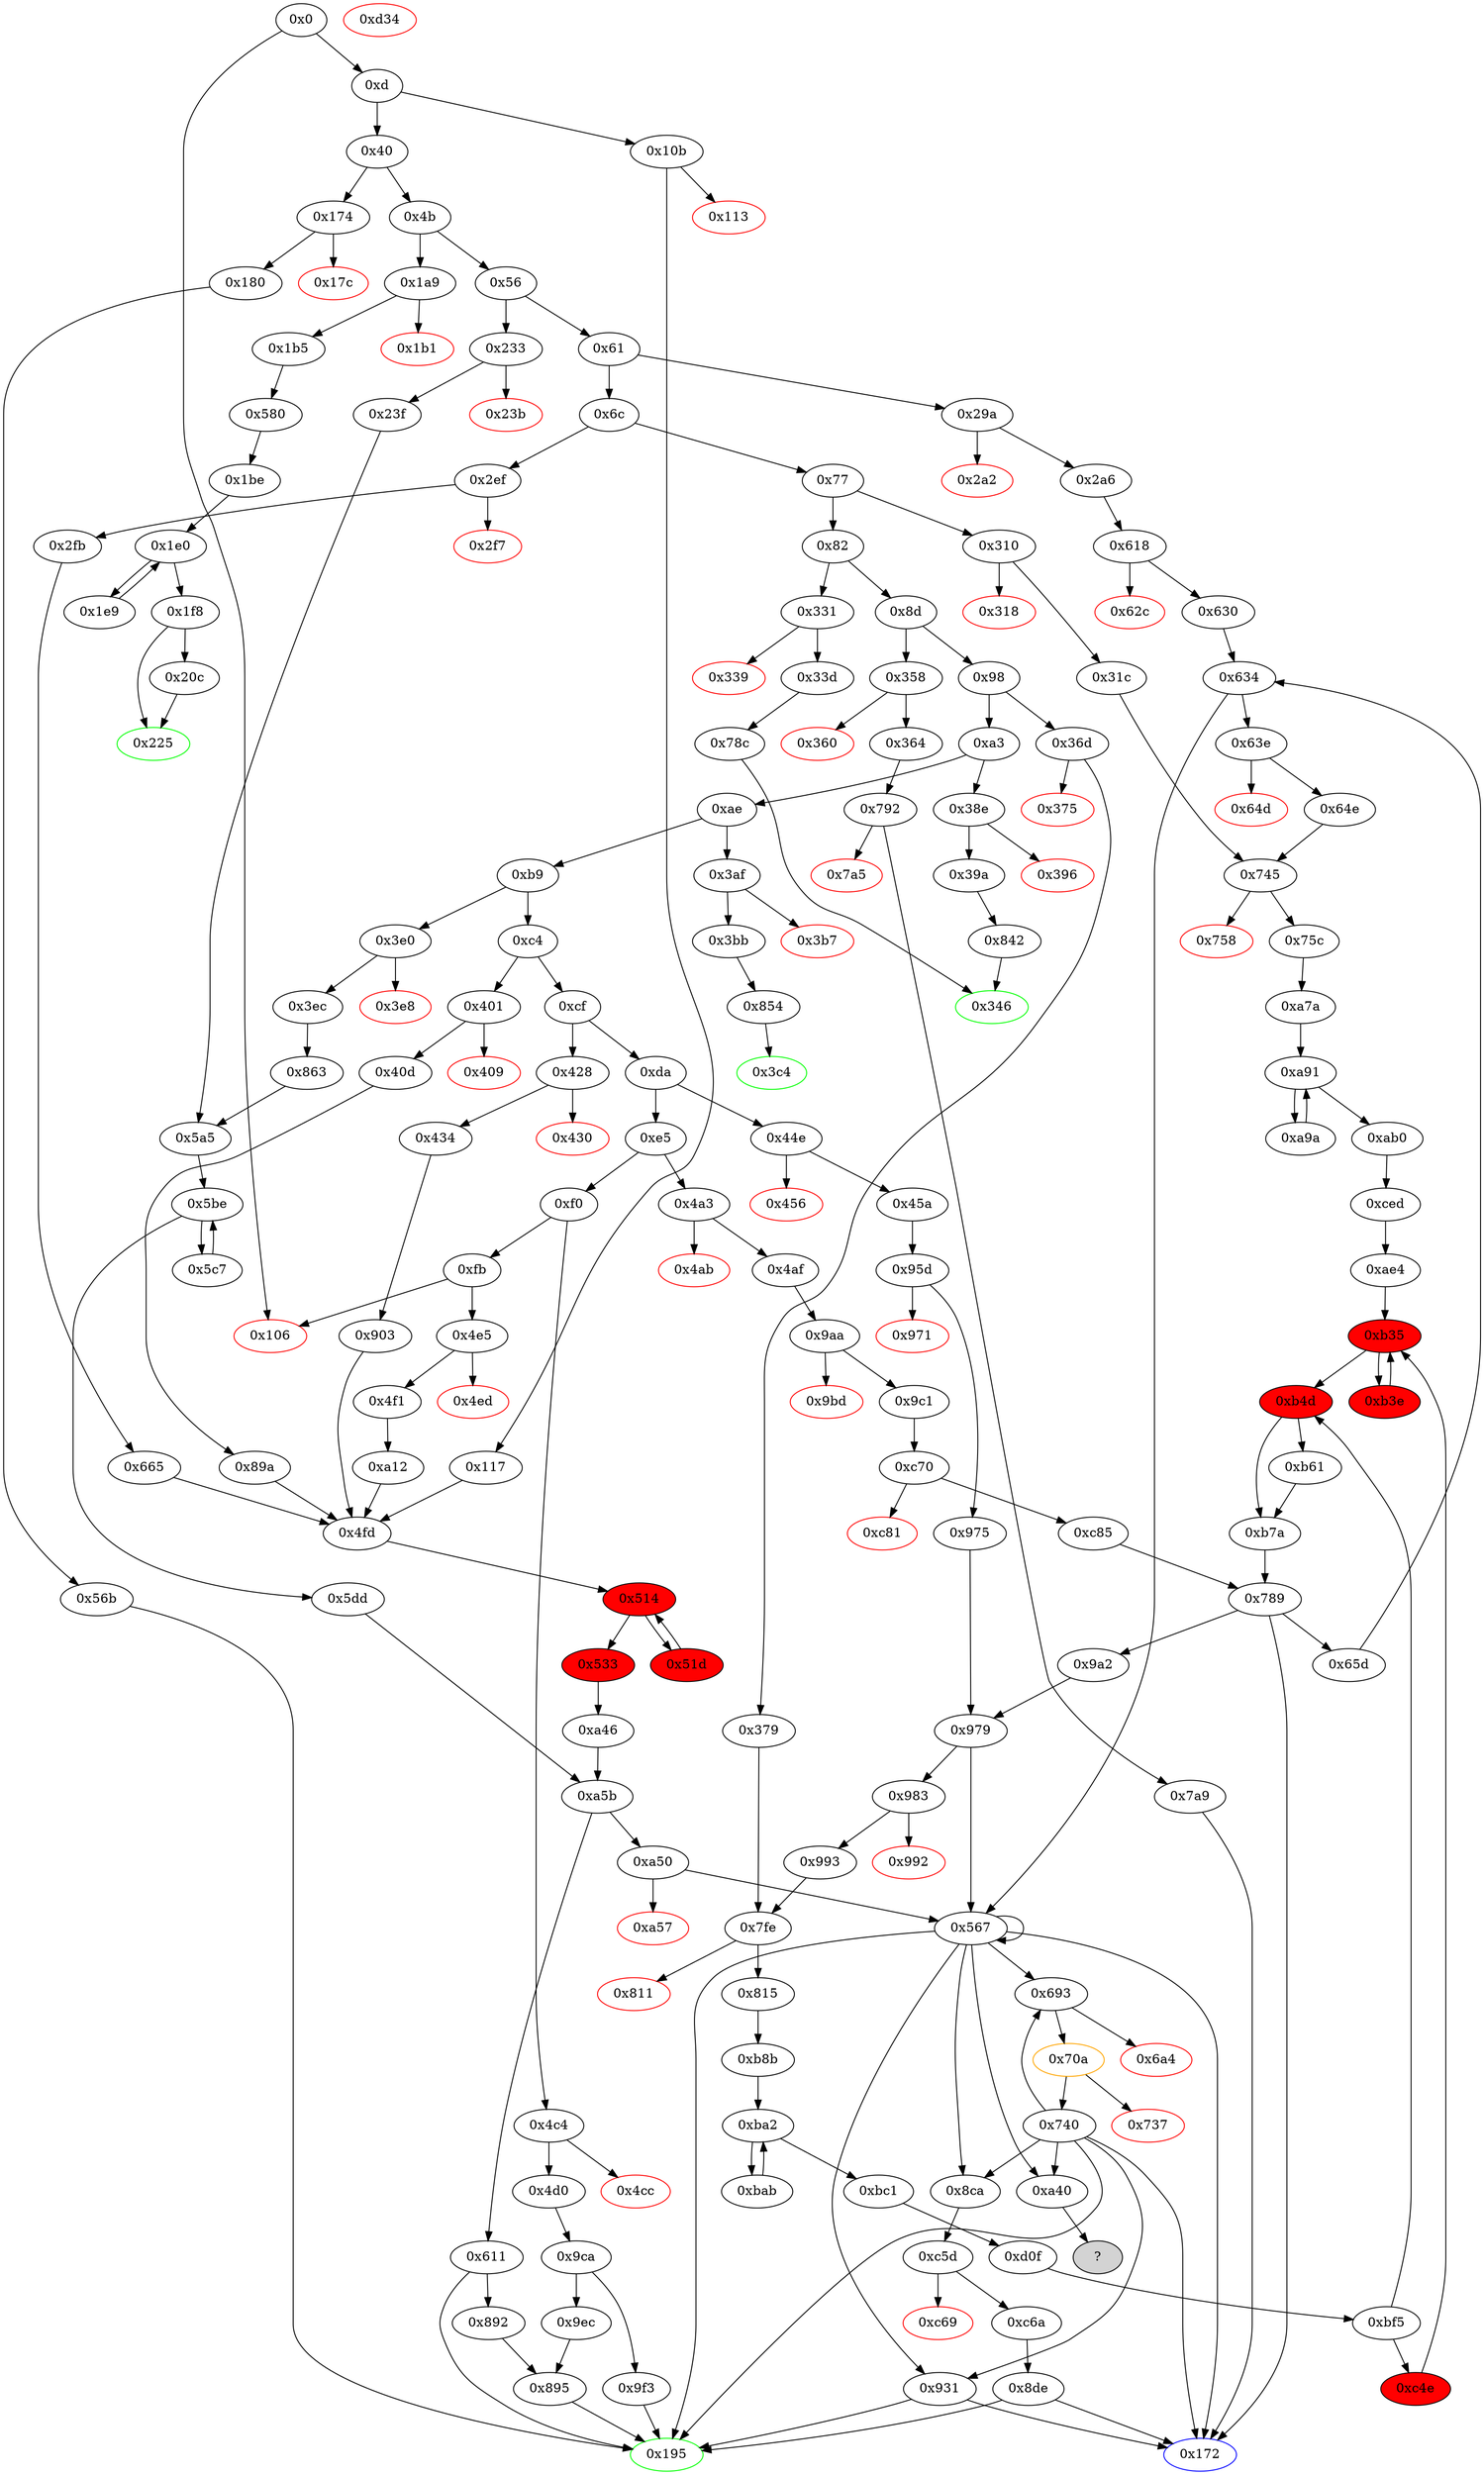 digraph "" {
"0x1b5" [fillcolor=white, id="0x1b5", style=filled, tooltip="Block 0x1b5\n[0x1b5:0x1bd]\n---\nPredecessors: [0x1a9]\nSuccessors: [0x580]\n---\n0x1b5 JUMPDEST\n0x1b6 POP\n0x1b7 PUSH2 0x1be\n0x1ba PUSH2 0x580\n0x1bd JUMP\n---\n0x1b5: JUMPDEST \n0x1b7: V127 = 0x1be\n0x1ba: V128 = 0x580\n0x1bd: JUMP 0x580\n---\nEntry stack: [V11, V123]\nStack pops: 1\nStack additions: [0x1be]\nExit stack: [V11, 0x1be]\n\nDef sites:\nV11: {0xd.0x34}\nV123: {0x1a9.0x1aa}\n"];
"0xb35" [fillcolor=red, id="0xb35", style=filled, tooltip="Block 0xb35\n[0xb35:0xb3d]\n---\nPredecessors: [0xae4, 0xb3e, 0xc4e]\nSuccessors: [0xb3e, 0xb4d]\n---\n0xb35 JUMPDEST\n0xb36 DUP4\n0xb37 DUP2\n0xb38 LT\n0xb39 ISZERO\n0xb3a PUSH2 0xb4d\n0xb3d JUMPI\n---\n0xb35: JUMPDEST \n0xb38: V958 = LT S0 S3\n0xb39: V959 = ISZERO V958\n0xb3a: V960 = 0xb4d\n0xb3d: JUMPI 0xb4d V959\n---\nEntry stack: [V11, 0x172, S18, S17, {0x172, 0x65d, 0x9a2}, S15, 0x789, S13, S12, S11, {0xbfec83d64eaa953f2708271a023ab9ee82057f8f3578d548c1a4ba0b5b700489, 0xd211483f91fc6eff862467f8de606587a30c8fc9981056f051b897a418df803a}, S9, S8, S7, S6, S5, S4, S3, S2, S1, S0]\nStack pops: 4\nStack additions: [S3, S2, S1, S0]\nExit stack: [V11, 0x172, S18, S17, {0x172, 0x65d, 0x9a2}, S15, 0x789, S13, S12, S11, {0xbfec83d64eaa953f2708271a023ab9ee82057f8f3578d548c1a4ba0b5b700489, 0xd211483f91fc6eff862467f8de606587a30c8fc9981056f051b897a418df803a}, S9, S8, S7, S6, S5, S4, S3, S2, S1, S0]\n\nDef sites:\nV11: {0xd.0x34}\n0x172: {0x45a.0x478, 0x2a6.0x2c4}\nS18: {0x45a.0x45f, 0x2a6.0x2ab}\nS17: {0x630.0x632, 0x975.0x977, 0xd.0x34, 0x65d.0x660, 0x9a2.0x9a5}\n{0x172, 0x65d, 0x9a2}: {0x379.0x37b, 0x983.0x983, 0x31c.0x31e, 0x63e.0x63e}\nS15: {0x379.0x389, 0x993.0x99d, 0x31c.0x32c, 0x64e.0x658}\n0x789: {0x815.0x816, 0x75c.0x75d}\nS13: {0x379.0x389, 0x993.0x99d, 0x31c.0x32c, 0x64e.0x658}\nS12: {0x815.0x81d, 0x75c.0x764}\nS11: {0xbf5.0xbff, 0xae4.0xaee}\n{0xbfec83d64eaa953f2708271a023ab9ee82057f8f3578d548c1a4ba0b5b700489, 0xd211483f91fc6eff862467f8de606587a30c8fc9981056f051b897a418df803a}: {0xbf5.0xc00, 0xae4.0xaef}\nS9: {0x815.0x81d, 0x75c.0x764}\nS8: {0xbf5.0xc24, 0xae4.0xb13}\nS7: {0xbf5.0xc24, 0xae4.0xb13}\nS6: {0xbf5.0xc37, 0xae4.0xb26}\nS5: {0xbf5.0xc3f, 0xae4.0xb2e}\nS4: {0xbf5.0xc3b, 0xae4.0xb2a}\nS3: {0xbf5.0xc3b, 0xae4.0xb2a}\nS2: {0xbf5.0xc37, 0xae4.0xb26}\nS1: {0xbf5.0xc3f, 0xae4.0xb2e}\nS0: {0xc4e.0xc58, 0xae4.0xb33, 0xb3e.0xb48}\n"];
"0xfb" [fillcolor=white, id="0xfb", style=filled, tooltip="Block 0xfb\n[0xfb:0x105]\n---\nPredecessors: [0xf0]\nSuccessors: [0x106, 0x4e5]\n---\n0xfb DUP1\n0xfc PUSH4 0xfce17bbf\n0x101 EQ\n0x102 PUSH2 0x4e5\n0x105 JUMPI\n---\n0xfc: V66 = 0xfce17bbf\n0x101: V67 = EQ 0xfce17bbf V11\n0x102: V68 = 0x4e5\n0x105: JUMPI 0x4e5 V67\n---\nEntry stack: [V11]\nStack pops: 1\nStack additions: [S0]\nExit stack: [V11]\n\nDef sites:\nV11: {0xd.0x34}\n"];
"0xb4d" [fillcolor=red, id="0xb4d", style=filled, tooltip="Block 0xb4d\n[0xb4d:0xb60]\n---\nPredecessors: [0xb35, 0xbf5]\nSuccessors: [0xb61, 0xb7a]\n---\n0xb4d JUMPDEST\n0xb4e POP\n0xb4f POP\n0xb50 POP\n0xb51 POP\n0xb52 SWAP1\n0xb53 POP\n0xb54 SWAP1\n0xb55 DUP2\n0xb56 ADD\n0xb57 SWAP1\n0xb58 PUSH1 0x1f\n0xb5a AND\n0xb5b DUP1\n0xb5c ISZERO\n0xb5d PUSH2 0xb7a\n0xb60 JUMPI\n---\n0xb4d: JUMPDEST \n0xb56: V967 = ADD S4 S6\n0xb58: V968 = 0x1f\n0xb5a: V969 = AND 0x1f S4\n0xb5c: V970 = ISZERO V969\n0xb5d: V971 = 0xb7a\n0xb60: JUMPI 0xb7a V970\n---\nEntry stack: [V11, 0x172, S18, S17, {0x172, 0x65d, 0x9a2}, S15, 0x789, S13, S12, S11, {0xbfec83d64eaa953f2708271a023ab9ee82057f8f3578d548c1a4ba0b5b700489, 0xd211483f91fc6eff862467f8de606587a30c8fc9981056f051b897a418df803a}, S9, S8, S7, S6, S5, S4, S3, S2, S1, S0]\nStack pops: 7\nStack additions: [V967, V969]\nExit stack: [V11, 0x172, S18, S17, {0x172, 0x65d, 0x9a2}, S15, 0x789, S13, S12, S11, {0xbfec83d64eaa953f2708271a023ab9ee82057f8f3578d548c1a4ba0b5b700489, 0xd211483f91fc6eff862467f8de606587a30c8fc9981056f051b897a418df803a}, S9, S8, S7, V967, V969]\n\nDef sites:\nV11: {0xd.0x34}\n0x172: {0x45a.0x478, 0x2a6.0x2c4}\nS18: {0x45a.0x45f, 0x2a6.0x2ab}\nS17: {0x630.0x632, 0x975.0x977, 0xd.0x34, 0x65d.0x660, 0x9a2.0x9a5}\n{0x172, 0x65d, 0x9a2}: {0x379.0x37b, 0x983.0x983, 0x31c.0x31e, 0x63e.0x63e}\nS15: {0x379.0x389, 0x993.0x99d, 0x31c.0x32c, 0x64e.0x658}\n0x789: {0x815.0x816, 0x75c.0x75d}\nS13: {0x379.0x389, 0x993.0x99d, 0x31c.0x32c, 0x64e.0x658}\nS12: {0x815.0x81d, 0x75c.0x764}\nS11: {0xbf5.0xbff, 0xae4.0xaee}\n{0xbfec83d64eaa953f2708271a023ab9ee82057f8f3578d548c1a4ba0b5b700489, 0xd211483f91fc6eff862467f8de606587a30c8fc9981056f051b897a418df803a}: {0xbf5.0xc00, 0xae4.0xaef}\nS9: {0x815.0x81d, 0x75c.0x764}\nS8: {0xbf5.0xc24, 0xae4.0xb13}\nS7: {0xbf5.0xc24, 0xae4.0xb13}\nS6: {0xbf5.0xc37, 0xae4.0xb26}\nS5: {0xbf5.0xc3f, 0xae4.0xb2e}\nS4: {0xbf5.0xc3b, 0xae4.0xb2a}\nS3: {0xbf5.0xc3b, 0xae4.0xb2a}\nS2: {0xbf5.0xc37, 0xae4.0xb26}\nS1: {0xbf5.0xc3f, 0xae4.0xb2e}\nS0: {0xc4e.0xc58, 0xbf5.0xc44, 0xae4.0xb33, 0xb3e.0xb48}\n"];
"0xbf5" [fillcolor=white, id="0xbf5", style=filled, tooltip="Block 0xbf5\n[0xbf5:0xc4d]\n---\nPredecessors: [0xd0f]\nSuccessors: [0xb4d, 0xc4e]\n---\n0xbf5 JUMPDEST\n0xbf6 DUP2\n0xbf7 PUSH1 0x1\n0xbf9 PUSH1 0xa0\n0xbfb PUSH1 0x2\n0xbfd EXP\n0xbfe SUB\n0xbff AND\n0xc00 PUSH32 0xbfec83d64eaa953f2708271a023ab9ee82057f8f3578d548c1a4ba0b5b700489\n0xc21 DUP3\n0xc22 PUSH1 0x40\n0xc24 MLOAD\n0xc25 DUP1\n0xc26 DUP1\n0xc27 PUSH1 0x20\n0xc29 ADD\n0xc2a DUP3\n0xc2b DUP2\n0xc2c SUB\n0xc2d DUP3\n0xc2e MSTORE\n0xc2f DUP4\n0xc30 DUP2\n0xc31 DUP2\n0xc32 MLOAD\n0xc33 DUP2\n0xc34 MSTORE\n0xc35 PUSH1 0x20\n0xc37 ADD\n0xc38 SWAP2\n0xc39 POP\n0xc3a DUP1\n0xc3b MLOAD\n0xc3c SWAP1\n0xc3d PUSH1 0x20\n0xc3f ADD\n0xc40 SWAP1\n0xc41 DUP1\n0xc42 DUP4\n0xc43 DUP4\n0xc44 PUSH1 0x0\n0xc46 DUP4\n0xc47 DUP2\n0xc48 LT\n0xc49 ISZERO\n0xc4a PUSH2 0xb4d\n0xc4d JUMPI\n---\n0xbf5: JUMPDEST \n0xbf7: V1025 = 0x1\n0xbf9: V1026 = 0xa0\n0xbfb: V1027 = 0x2\n0xbfd: V1028 = EXP 0x2 0xa0\n0xbfe: V1029 = SUB 0x10000000000000000000000000000000000000000 0x1\n0xbff: V1030 = AND 0xffffffffffffffffffffffffffffffffffffffff S1\n0xc00: V1031 = 0xbfec83d64eaa953f2708271a023ab9ee82057f8f3578d548c1a4ba0b5b700489\n0xc22: V1032 = 0x40\n0xc24: V1033 = M[0x40]\n0xc27: V1034 = 0x20\n0xc29: V1035 = ADD 0x20 V1033\n0xc2c: V1036 = SUB V1035 V1033\n0xc2e: M[V1033] = V1036\n0xc32: V1037 = M[V677]\n0xc34: M[V1035] = V1037\n0xc35: V1038 = 0x20\n0xc37: V1039 = ADD 0x20 V1035\n0xc3b: V1040 = M[V677]\n0xc3d: V1041 = 0x20\n0xc3f: V1042 = ADD 0x20 V677\n0xc44: V1043 = 0x0\n0xc48: V1044 = LT 0x0 V1040\n0xc49: V1045 = ISZERO V1044\n0xc4a: V1046 = 0xb4d\n0xc4d: JUMPI 0xb4d V1045\n---\nEntry stack: [V11, 0x172, V365, S5, {0x172, 0x9a2}, S3, 0x789, S1, V677]\nStack pops: 2\nStack additions: [S1, S0, V1030, 0xbfec83d64eaa953f2708271a023ab9ee82057f8f3578d548c1a4ba0b5b700489, S0, V1033, V1033, V1039, V1042, V1040, V1040, V1039, V1042, 0x0]\nExit stack: [V11, 0x172, V365, S5, {0x172, 0x9a2}, S3, 0x789, S1, V677, V1030, 0xbfec83d64eaa953f2708271a023ab9ee82057f8f3578d548c1a4ba0b5b700489, V677, V1033, V1033, V1039, V1042, V1040, V1040, V1039, V1042, 0x0]\n\nDef sites:\nV11: {0xd.0x34}\n0x172: {0x45a.0x478}\nV365: {0x45a.0x45f}\nS5: {0x975.0x977, 0x9a2.0x9a5, 0xd.0x34}\n{0x172, 0x9a2}: {0x379.0x37b, 0x983.0x983}\nS3: {0x379.0x389, 0x993.0x99d}\n0x789: {0x815.0x816}\nS1: {0x379.0x389, 0x993.0x99d}\nV677: {0x815.0x81d}\n"];
"0x2a6" [fillcolor=white, id="0x2a6", style=filled, tooltip="Block 0x2a6\n[0x2a6:0x2ee]\n---\nPredecessors: [0x29a]\nSuccessors: [0x618]\n---\n0x2a6 JUMPDEST\n0x2a7 POP\n0x2a8 PUSH1 0x40\n0x2aa DUP1\n0x2ab MLOAD\n0x2ac PUSH1 0x20\n0x2ae PUSH1 0x4\n0x2b0 DUP1\n0x2b1 CALLDATALOAD\n0x2b2 DUP1\n0x2b3 DUP3\n0x2b4 ADD\n0x2b5 CALLDATALOAD\n0x2b6 DUP4\n0x2b7 DUP2\n0x2b8 MUL\n0x2b9 DUP1\n0x2ba DUP7\n0x2bb ADD\n0x2bc DUP6\n0x2bd ADD\n0x2be SWAP1\n0x2bf SWAP7\n0x2c0 MSTORE\n0x2c1 DUP1\n0x2c2 DUP6\n0x2c3 MSTORE\n0x2c4 PUSH2 0x172\n0x2c7 SWAP6\n0x2c8 CALLDATASIZE\n0x2c9 SWAP6\n0x2ca SWAP4\n0x2cb SWAP5\n0x2cc PUSH1 0x24\n0x2ce SWAP5\n0x2cf SWAP4\n0x2d0 DUP6\n0x2d1 ADD\n0x2d2 SWAP3\n0x2d3 SWAP2\n0x2d4 DUP3\n0x2d5 SWAP2\n0x2d6 DUP6\n0x2d7 ADD\n0x2d8 SWAP1\n0x2d9 DUP5\n0x2da SWAP1\n0x2db DUP1\n0x2dc DUP3\n0x2dd DUP5\n0x2de CALLDATACOPY\n0x2df POP\n0x2e0 SWAP5\n0x2e1 SWAP8\n0x2e2 POP\n0x2e3 PUSH2 0x618\n0x2e6 SWAP7\n0x2e7 POP\n0x2e8 POP\n0x2e9 POP\n0x2ea POP\n0x2eb POP\n0x2ec POP\n0x2ed POP\n0x2ee JUMP\n---\n0x2a6: JUMPDEST \n0x2a8: V202 = 0x40\n0x2ab: V203 = M[0x40]\n0x2ac: V204 = 0x20\n0x2ae: V205 = 0x4\n0x2b1: V206 = CALLDATALOAD 0x4\n0x2b4: V207 = ADD 0x4 V206\n0x2b5: V208 = CALLDATALOAD V207\n0x2b8: V209 = MUL V208 0x20\n0x2bb: V210 = ADD V203 V209\n0x2bd: V211 = ADD 0x20 V210\n0x2c0: M[0x40] = V211\n0x2c3: M[V203] = V208\n0x2c4: V212 = 0x172\n0x2c8: V213 = CALLDATASIZE\n0x2cc: V214 = 0x24\n0x2d1: V215 = ADD 0x24 V206\n0x2d7: V216 = ADD V203 0x20\n0x2de: CALLDATACOPY V216 V215 V209\n0x2e3: V217 = 0x618\n0x2ee: JUMP 0x618\n---\nEntry stack: [V11, V198]\nStack pops: 1\nStack additions: [0x172, V203]\nExit stack: [V11, 0x172, V203]\n\nDef sites:\nV11: {0xd.0x34}\nV198: {0x29a.0x29b}\n"];
"0x172" [color=blue, fillcolor=white, id="0x172", style=filled, tooltip="Block 0x172\n[0x172:0x173]\n---\nPredecessors: [0x567, 0x740, 0x789, 0x7a9, 0x8de, 0x931]\nSuccessors: []\n---\n0x172 JUMPDEST\n0x173 STOP\n---\n0x172: JUMPDEST \n0x173: STOP \n---\nEntry stack: [V11, 0x195, S7, S6, S5, S4, S3, S2, S1, S0]\nStack pops: 0\nStack additions: []\nExit stack: [V11, 0x195, S7, S6, S5, S4, S3, S2, S1, S0]\n\nDef sites:\nV11: {0xd.0x34}\n0x195: {0x40d.0x40f}\nS7: {0xd.0x34, 0x40d.0x41d}\nS6: {0x40d.0x420, 0xd.0x34, 0x434.0x436}\nS5: {0x2fb.0x2fd, 0x40d.0x423, 0x40d.0x40f, 0xd.0x34, 0x4f1.0x4f3, 0x434.0x444}\nS4: {0x2fb.0x30b, 0x89a.0x89b, 0xd.0x34, 0x40d.0x41d, 0x40d.0x40f, 0x4f1.0x4f8, 0x434.0x449}\nS3: {0x89a.0x89d, 0xa12.0xa13, 0x434.0x436, 0xd.0x34, 0x40d.0x420, 0x40d.0x40f, 0x40d.0x41d, 0x903.0x904, 0x665.0x666}\nS2: {0x89a.0x89e, 0x45a.0x478, 0xa12.0xa14, 0x117.0x13c, 0x40d.0x40f, 0x40d.0x423, 0xd.0x34, 0x40d.0x41d, 0x40d.0x420, 0x903.0x905, 0x2fb.0x2fd, 0x4f1.0x4f3, 0x434.0x444, 0x434.0x436, 0x665.0x667, 0x2a6.0x2c4}\nS1: {0x89a.0x89d, 0x89a.0x89b, 0x45a.0x45f, 0xa12.0xa13, 0x117.0x14a, 0x40d.0x41d, 0xd.0x34, 0x40d.0x420, 0x40d.0x423, 0x40d.0x40f, 0x903.0x904, 0x2fb.0x30b, 0x2fb.0x2fd, 0x4f1.0x4f8, 0x4f1.0x4f3, 0x434.0x449, 0x434.0x436, 0x434.0x444, 0x665.0x666, 0x2a6.0x2ab}\nS0: {0x89a.0x8a5, 0x89a.0x89d, 0x89a.0x89b, 0x65d.0x660, 0x8de.0x8f8, 0xa12.0xa1b, 0xa12.0xa13, 0x117.0x11c, 0xd.0x34, 0x40d.0x420, 0x40d.0x41d, 0x903.0x904, 0x903.0x90c, 0x2fb.0x30b, 0x4f1.0x4f8, 0x630.0x632, 0x975.0x977, 0x434.0x436, 0x434.0x449, 0x665.0x66e, 0x9a2.0x9a5, 0x665.0x666}\n"];
"0x7fe" [fillcolor=white, id="0x7fe", style=filled, tooltip="Block 0x7fe\n[0x7fe:0x810]\n---\nPredecessors: [0x379, 0x993]\nSuccessors: [0x811, 0x815]\n---\n0x7fe JUMPDEST\n0x7ff PUSH1 0x0\n0x801 SLOAD\n0x802 PUSH1 0x1\n0x804 PUSH1 0xa0\n0x806 PUSH1 0x2\n0x808 EXP\n0x809 SUB\n0x80a AND\n0x80b CALLER\n0x80c EQ\n0x80d PUSH2 0x815\n0x810 JUMPI\n---\n0x7fe: JUMPDEST \n0x7ff: V663 = 0x0\n0x801: V664 = S[0x0]\n0x802: V665 = 0x1\n0x804: V666 = 0xa0\n0x806: V667 = 0x2\n0x808: V668 = EXP 0x2 0xa0\n0x809: V669 = SUB 0x10000000000000000000000000000000000000000 0x1\n0x80a: V670 = AND 0xffffffffffffffffffffffffffffffffffffffff V664\n0x80b: V671 = CALLER\n0x80c: V672 = EQ V671 V670\n0x80d: V673 = 0x815\n0x810: JUMPI 0x815 V672\n---\nEntry stack: [V11, 0x172, S3, S2, {0x172, 0x9a2}, S0]\nStack pops: 0\nStack additions: []\nExit stack: [V11, 0x172, S3, S2, {0x172, 0x9a2}, S0]\n\nDef sites:\nV11: {0xd.0x34}\n0x172: {0x45a.0x478, 0x2a6.0x2c4}\nS3: {0x45a.0x45f, 0x2a6.0x2ab}\nS2: {0x975.0x977, 0x9a2.0x9a5, 0xd.0x34}\n{0x172, 0x9a2}: {0x379.0x37b, 0x983.0x983}\nS0: {0x379.0x389, 0x993.0x99d}\n"];
"0x3af" [fillcolor=white, id="0x3af", style=filled, tooltip="Block 0x3af\n[0x3af:0x3b6]\n---\nPredecessors: [0xae]\nSuccessors: [0x3b7, 0x3bb]\n---\n0x3af JUMPDEST\n0x3b0 CALLVALUE\n0x3b1 DUP1\n0x3b2 ISZERO\n0x3b3 PUSH2 0x3bb\n0x3b6 JUMPI\n---\n0x3af: JUMPDEST \n0x3b0: V292 = CALLVALUE\n0x3b2: V293 = ISZERO V292\n0x3b3: V294 = 0x3bb\n0x3b6: JUMPI 0x3bb V293\n---\nEntry stack: [V11]\nStack pops: 0\nStack additions: [V292]\nExit stack: [V11, V292]\n\nDef sites:\nV11: {0xd.0x34}\n"];
"0x225" [color=green, fillcolor=white, id="0x225", style=filled, tooltip="Block 0x225\n[0x225:0x232]\n---\nPredecessors: [0x1f8, 0x20c]\nSuccessors: []\n---\n0x225 JUMPDEST\n0x226 POP\n0x227 SWAP3\n0x228 POP\n0x229 POP\n0x22a POP\n0x22b PUSH1 0x40\n0x22d MLOAD\n0x22e DUP1\n0x22f SWAP2\n0x230 SUB\n0x231 SWAP1\n0x232 RETURN\n---\n0x225: JUMPDEST \n0x22b: V164 = 0x40\n0x22d: V165 = M[0x40]\n0x230: V166 = SUB S1 V165\n0x232: RETURN V165 V166\n---\nEntry stack: [V11, 0x1be, V463, V130, V130, S1, V149]\nStack pops: 5\nStack additions: []\nExit stack: [V11, 0x1be]\n\nDef sites:\nV11: {0xd.0x34}\n0x1be: {0x1b5.0x1b7}\nV463: {0x580.0x584}\nV130: {0x1be.0x1c2}\nV130: {0x1be.0x1c2}\nS1: {0x1f8.0x201, 0x20c.0x222}\nV149: {0x1f8.0x205}\n"];
"0x3ec" [fillcolor=white, id="0x3ec", style=filled, tooltip="Block 0x3ec\n[0x3ec:0x400]\n---\nPredecessors: [0x3e0]\nSuccessors: [0x863]\n---\n0x3ec JUMPDEST\n0x3ed POP\n0x3ee PUSH2 0x195\n0x3f1 PUSH1 0x1\n0x3f3 PUSH1 0xa0\n0x3f5 PUSH1 0x2\n0x3f7 EXP\n0x3f8 SUB\n0x3f9 PUSH1 0x4\n0x3fb CALLDATALOAD\n0x3fc AND\n0x3fd PUSH2 0x863\n0x400 JUMP\n---\n0x3ec: JUMPDEST \n0x3ee: V314 = 0x195\n0x3f1: V315 = 0x1\n0x3f3: V316 = 0xa0\n0x3f5: V317 = 0x2\n0x3f7: V318 = EXP 0x2 0xa0\n0x3f8: V319 = SUB 0x10000000000000000000000000000000000000000 0x1\n0x3f9: V320 = 0x4\n0x3fb: V321 = CALLDATALOAD 0x4\n0x3fc: V322 = AND V321 0xffffffffffffffffffffffffffffffffffffffff\n0x3fd: V323 = 0x863\n0x400: JUMP 0x863\n---\nEntry stack: [V11, V310]\nStack pops: 1\nStack additions: [0x195, V322]\nExit stack: [V11, 0x195, V322]\n\nDef sites:\nV11: {0xd.0x34}\nV310: {0x3e0.0x3e1}\n"];
"0x745" [fillcolor=white, id="0x745", style=filled, tooltip="Block 0x745\n[0x745:0x757]\n---\nPredecessors: [0x31c, 0x64e]\nSuccessors: [0x758, 0x75c]\n---\n0x745 JUMPDEST\n0x746 PUSH1 0x0\n0x748 SLOAD\n0x749 PUSH1 0x1\n0x74b PUSH1 0xa0\n0x74d PUSH1 0x2\n0x74f EXP\n0x750 SUB\n0x751 AND\n0x752 CALLER\n0x753 EQ\n0x754 PUSH2 0x75c\n0x757 JUMPI\n---\n0x745: JUMPDEST \n0x746: V607 = 0x0\n0x748: V608 = S[0x0]\n0x749: V609 = 0x1\n0x74b: V610 = 0xa0\n0x74d: V611 = 0x2\n0x74f: V612 = EXP 0x2 0xa0\n0x750: V613 = SUB 0x10000000000000000000000000000000000000000 0x1\n0x751: V614 = AND 0xffffffffffffffffffffffffffffffffffffffff V608\n0x752: V615 = CALLER\n0x753: V616 = EQ V615 V614\n0x754: V617 = 0x75c\n0x757: JUMPI 0x75c V616\n---\nEntry stack: [V11, 0x172, S3, S2, {0x172, 0x65d}, S0]\nStack pops: 0\nStack additions: []\nExit stack: [V11, 0x172, S3, S2, {0x172, 0x65d}, S0]\n\nDef sites:\nV11: {0xd.0x34}\n0x172: {0x45a.0x478, 0x2a6.0x2c4}\nS3: {0x45a.0x45f, 0x2a6.0x2ab}\nS2: {0x630.0x632, 0xd.0x34, 0x65d.0x660}\n{0x172, 0x65d}: {0x31c.0x31e, 0x63e.0x63e}\nS0: {0x31c.0x32c, 0x64e.0x658}\n"];
"0xa12" [fillcolor=white, id="0xa12", style=filled, tooltip="Block 0xa12\n[0xa12:0xa3f]\n---\nPredecessors: [0x4f1]\nSuccessors: [0x4fd]\n---\n0xa12 JUMPDEST\n0xa13 CALLER\n0xa14 PUSH2 0xa40\n0xa17 DUP2\n0xa18 PUSH1 0x40\n0xa1a DUP1\n0xa1b MLOAD\n0xa1c SWAP1\n0xa1d DUP2\n0xa1e ADD\n0xa1f PUSH1 0x40\n0xa21 MSTORE\n0xa22 DUP1\n0xa23 PUSH1 0x9\n0xa25 DUP2\n0xa26 MSTORE\n0xa27 PUSH1 0x20\n0xa29 ADD\n0xa2a PUSH1 0x0\n0xa2c DUP1\n0xa2d MLOAD\n0xa2e PUSH1 0x20\n0xa30 PUSH2 0xd35\n0xa33 DUP4\n0xa34 CODECOPY\n0xa35 DUP2\n0xa36 MLOAD\n0xa37 SWAP2\n0xa38 MSTORE\n0xa39 DUP2\n0xa3a MSTORE\n0xa3b POP\n0xa3c PUSH2 0x4fd\n0xa3f JUMP\n---\n0xa12: JUMPDEST \n0xa13: V866 = CALLER\n0xa14: V867 = 0xa40\n0xa18: V868 = 0x40\n0xa1b: V869 = M[0x40]\n0xa1e: V870 = ADD V869 0x40\n0xa1f: V871 = 0x40\n0xa21: M[0x40] = V870\n0xa23: V872 = 0x9\n0xa26: M[V869] = 0x9\n0xa27: V873 = 0x20\n0xa29: V874 = ADD 0x20 V869\n0xa2a: V875 = 0x0\n0xa2d: V876 = M[0x0]\n0xa2e: V877 = 0x20\n0xa30: V878 = 0xd35\n0xa34: CODECOPY 0x0 0xd35 0x20\n0xa36: V879 = M[0x0]\n0xa38: M[0x0] = V876\n0xa3a: M[V874] = V879\n0xa3c: V880 = 0x4fd\n0xa3f: JUMP 0x4fd\n---\nEntry stack: [V11, 0x172, V414]\nStack pops: 0\nStack additions: [V866, 0xa40, V866, V869]\nExit stack: [V11, 0x172, V414, V866, 0xa40, V866, V869]\n\nDef sites:\nV11: {0xd.0x34}\n0x172: {0x4f1.0x4f3}\nV414: {0x4f1.0x4f8}\n"];
"0xc69" [color=red, fillcolor=white, id="0xc69", style=filled, tooltip="Block 0xc69\n[0xc69:0xc69]\n---\nPredecessors: [0xc5d]\nSuccessors: []\n---\n0xc69 INVALID\n---\n0xc69: INVALID \n---\nEntry stack: [V11, 0x195, S11, S10, S9, S8, S7, S6, S5, S4, 0x8de, V737, V735, V1053]\nStack pops: 0\nStack additions: []\nExit stack: [V11, 0x195, S11, S10, S9, S8, S7, S6, S5, S4, 0x8de, V737, V735, V1053]\n\nDef sites:\nV11: {0xd.0x34}\n0x195: {0x40d.0x40f}\nS11: {0xd.0x34, 0x40d.0x41d}\nS10: {0x40d.0x420, 0xd.0x34, 0x434.0x436}\nS9: {0x4f1.0x4f3, 0x2fb.0x2fd, 0x40d.0x423, 0x40d.0x40f, 0x434.0x444}\nS8: {0x2fb.0x30b, 0x89a.0x89b, 0xd.0x34, 0x40d.0x41d, 0x4f1.0x4f8, 0x434.0x449}\nS7: {0x89a.0x89d, 0xa12.0xa13, 0x434.0x436, 0xd.0x34, 0x3ec.0x3ee, 0x40d.0x420, 0x903.0x904, 0x665.0x666}\nS6: {0x2fb.0x2fd, 0x89a.0x89e, 0x4f1.0x4f3, 0xa12.0xa14, 0x434.0x444, 0x117.0x13c, 0x40d.0x40f, 0x3ec.0x3fc, 0x40d.0x423, 0x903.0x905, 0x665.0x667}\nS5: {0x863.0x864, 0x2fb.0x30b, 0x89a.0x89d, 0x89a.0x89b, 0x4f1.0x4f8, 0xa12.0xa13, 0x434.0x449, 0x117.0x14a, 0xd.0x34, 0x40d.0x41d, 0x903.0x904, 0x665.0x666}\nS4: {0x863.0x866, 0x89a.0x8a5, 0x89a.0x89d, 0x665.0x666, 0x23f.0x264, 0xa12.0xa1b, 0xa12.0xa13, 0x434.0x436, 0x117.0x11c, 0xd.0x34, 0x40d.0x420, 0x3ec.0x3ee, 0x903.0x90c, 0x903.0x904, 0x665.0x66e}\n0x8de: {0x8ca.0x8ce}\nV737: {0x8ca.0x8d2}\nV735: {0x8ca.0x8cd}\nV1053: {0xc5d.0xc60}\n"];
"0xa91" [fillcolor=white, id="0xa91", style=filled, tooltip="Block 0xa91\n[0xa91:0xa99]\n---\nPredecessors: [0xa7a, 0xa9a]\nSuccessors: [0xa9a, 0xab0]\n---\n0xa91 JUMPDEST\n0xa92 PUSH1 0x20\n0xa94 DUP4\n0xa95 LT\n0xa96 PUSH2 0xab0\n0xa99 JUMPI\n---\n0xa91: JUMPDEST \n0xa92: V908 = 0x20\n0xa95: V909 = LT S2 0x20\n0xa96: V910 = 0xab0\n0xa99: JUMPI 0xab0 V909\n---\nEntry stack: [V11, 0x172, S17, S16, {0x172, 0x65d}, S14, 0x789, S12, V621, 0xae4, S9, 0x1, V621, V904, V904, V907, V905, S2, S1, S0]\nStack pops: 3\nStack additions: [S2, S1, S0]\nExit stack: [V11, 0x172, S17, S16, {0x172, 0x65d}, S14, 0x789, S12, V621, 0xae4, S9, 0x1, V621, V904, V904, V907, V905, S2, S1, S0]\n\nDef sites:\nV11: {0xd.0x34}\n0x172: {0x45a.0x478, 0x2a6.0x2c4}\nS17: {0x45a.0x45f, 0x2a6.0x2ab}\nS16: {0x65d.0x660, 0xd.0x34, 0x630.0x632}\n{0x172, 0x65d}: {0x31c.0x31e, 0x63e.0x63e}\nS14: {0x31c.0x32c, 0x64e.0x658}\n0x789: {0x75c.0x75d}\nS12: {0x31c.0x32c, 0x64e.0x658}\nV621: {0x75c.0x764}\n0xae4: {0xa7a.0xa7b}\nS9: {0x31c.0x32c, 0x64e.0x658}\n0x1: {0xa7a.0xa7f}\nV621: {0x75c.0x764}\nV904: {0xa7a.0xa84}\nV904: {0xa7a.0xa84}\nV907: {0xa7a.0xa8c}\nV905: {0xa7a.0xa88}\nS2: {0xa9a.0xaa3, 0xa7a.0xa88}\nS1: {0xa9a.0xaa9, 0xa7a.0xa84}\nS0: {0xa9a.0xaab, 0xa7a.0xa8c}\n"];
"0x10b" [fillcolor=white, id="0x10b", style=filled, tooltip="Block 0x10b\n[0x10b:0x112]\n---\nPredecessors: [0xd]\nSuccessors: [0x113, 0x117]\n---\n0x10b JUMPDEST\n0x10c CALLVALUE\n0x10d DUP1\n0x10e ISZERO\n0x10f PUSH2 0x117\n0x112 JUMPI\n---\n0x10b: JUMPDEST \n0x10c: V70 = CALLVALUE\n0x10e: V71 = ISZERO V70\n0x10f: V72 = 0x117\n0x112: JUMPI 0x117 V71\n---\nEntry stack: [V11]\nStack pops: 0\nStack additions: [V70]\nExit stack: [V11, V70]\n\nDef sites:\nV11: {0xd.0x34}\n"];
"0x51d" [fillcolor=red, id="0x51d", style=filled, tooltip="Block 0x51d\n[0x51d:0x532]\n---\nPredecessors: [0x514]\nSuccessors: [0x514]\n---\n0x51d DUP1\n0x51e MLOAD\n0x51f DUP3\n0x520 MSTORE\n0x521 PUSH1 0x1f\n0x523 NOT\n0x524 SWAP1\n0x525 SWAP3\n0x526 ADD\n0x527 SWAP2\n0x528 PUSH1 0x20\n0x52a SWAP2\n0x52b DUP3\n0x52c ADD\n0x52d SWAP2\n0x52e ADD\n0x52f PUSH2 0x514\n0x532 JUMP\n---\n0x51e: V426 = M[S0]\n0x520: M[S1] = V426\n0x521: V427 = 0x1f\n0x523: V428 = NOT 0x1f\n0x526: V429 = ADD S2 0xffffffffffffffffffffffffffffffffffffffffffffffffffffffffffffffe0\n0x528: V430 = 0x20\n0x52c: V431 = ADD 0x20 S1\n0x52e: V432 = ADD 0x20 S0\n0x52f: V433 = 0x514\n0x532: JUMP 0x514\n---\nEntry stack: [V11, 0x195, S18, S17, S16, S15, S14, {0x172, 0x693, 0x8ca, 0x931, 0xa40}, S12, S11, 0x567, S9, 0x1, S7, S6, S5, S4, S3, S2, S1, S0]\nStack pops: 3\nStack additions: [V429, V431, V432]\nExit stack: [V11, 0x195, S18, S17, S16, S15, S14, {0x172, 0x693, 0x8ca, 0x931, 0xa40}, S12, S11, 0x567, S9, 0x1, S7, S6, S5, S4, S3, V429, V431, V432]\n\nDef sites:\nV11: {0xd.0x34}\n0x195: {0x40d.0x40f}\nS18: {0xd.0x34, 0x40d.0x41d}\nS17: {0xd.0x34, 0x40d.0x420, 0x434.0x436}\nS16: {0x4f1.0x4f3, 0x2fb.0x2fd, 0x40d.0x423, 0x434.0x444}\nS15: {0x4f1.0x4f8, 0x2fb.0x30b, 0x89a.0x89b, 0x434.0x449}\nS14: {0x903.0x904, 0x89a.0x89d, 0xd.0x34, 0xa12.0xa13, 0x665.0x666}\n{0x172, 0x693, 0x8ca, 0x931, 0xa40}: {0x903.0x905, 0x89a.0x89e, 0x665.0x667, 0x117.0x13c, 0xa12.0xa14}\nS12: {0x903.0x904, 0x89a.0x89d, 0x665.0x666, 0x117.0x14a, 0xa12.0xa13}\nS11: {0x903.0x90c, 0x89a.0x8a5, 0x665.0x66e, 0x117.0x11c, 0xa12.0xa1b}\n0x567: {0x4fd_0x903.0x4fe, 0x4fd_0xa12.0x4fe, 0x4fd_0x89a.0x4fe, 0x4fd_0x117.0x4fe, 0x4fd_0x665.0x4fe}\nS9: {0x903.0x904, 0x89a.0x89d, 0x665.0x666, 0x117.0x14a, 0xa12.0xa13}\n0x1: {0x4fd_0x665.0x502, 0x4fd_0x117.0x502, 0x4fd_0xa12.0x502, 0x4fd_0x903.0x502, 0x4fd_0x89a.0x502}\nS7: {0x903.0x90c, 0x89a.0x8a5, 0x665.0x66e, 0x117.0x11c, 0xa12.0xa1b}\nS6: {0x4fd_0x665.0x507, 0x4fd_0x117.0x507, 0x4fd_0x903.0x507, 0x4fd_0xa12.0x507, 0x4fd_0x89a.0x507}\nS5: {0x4fd_0x665.0x507, 0x4fd_0x117.0x507, 0x4fd_0x903.0x507, 0x4fd_0xa12.0x507, 0x4fd_0x89a.0x507}\nS4: {0x4fd_0x903.0x50f, 0x4fd_0x89a.0x50f, 0x4fd_0xa12.0x50f, 0x4fd_0x117.0x50f, 0x4fd_0x665.0x50f}\nS3: {0x4fd_0x117.0x50b, 0x4fd_0x665.0x50b, 0x4fd_0x903.0x50b, 0x4fd_0x89a.0x50b, 0x4fd_0xa12.0x50b}\nS2: {0x4fd_0x117.0x50b, 0x4fd_0x665.0x50b, 0x51d.0x526, 0x4fd_0x903.0x50b, 0x4fd_0x89a.0x50b, 0x4fd_0xa12.0x50b}\nS1: {0x4fd_0x117.0x507, 0x4fd_0x665.0x507, 0x51d.0x52c, 0x4fd_0xa12.0x507, 0x4fd_0x903.0x507, 0x4fd_0x89a.0x507}\nS0: {0x51d.0x52e, 0x4fd_0x903.0x50f, 0x4fd_0x89a.0x50f, 0x4fd_0xa12.0x50f, 0x4fd_0x117.0x50f, 0x4fd_0x665.0x50f}\n"];
"0x611" [fillcolor=white, id="0x611", style=filled, tooltip="Block 0x611\n[0x611:0x617]\n---\nPredecessors: [0xa5b]\nSuccessors: [0x195, 0x892]\n---\n0x611 JUMPDEST\n0x612 SWAP4\n0x613 SWAP3\n0x614 POP\n0x615 POP\n0x616 POP\n0x617 JUMP\n---\n0x611: JUMPDEST \n0x617: JUMP S4\n---\nEntry stack: [V11, 0x195, S11, S10, S9, S8, S7, S6, S5, S4, S3, S2, S1, V900]\nStack pops: 5\nStack additions: [S0]\nExit stack: [V11, 0x195, S11, S10, S9, S8, S7, S6, S5, V900]\n\nDef sites:\nV11: {0xd.0x34}\n0x195: {0x40d.0x40f}\nS11: {0xd.0x34, 0x40d.0x41d}\nS10: {0x40d.0x420, 0xd.0x34, 0x434.0x436}\nS9: {0x4f1.0x4f3, 0x2fb.0x2fd, 0x40d.0x423, 0x434.0x444}\nS8: {0x4f1.0x4f8, 0x2fb.0x30b, 0x89a.0x89b, 0xd.0x34, 0x434.0x449}\nS7: {0x89a.0x89d, 0xd.0x34, 0x3ec.0x3ee, 0x903.0x904, 0xa12.0xa13, 0x665.0x666}\nS6: {0x89a.0x89e, 0x3ec.0x3fc, 0x903.0x905, 0xa12.0xa14, 0x665.0x667, 0x117.0x13c}\nS5: {0x89a.0x89d, 0xd.0x34, 0x903.0x904, 0x863.0x864, 0xa12.0xa13, 0x665.0x666, 0x117.0x14a}\nS4: {0x89a.0x8a5, 0x23f.0x264, 0x903.0x90c, 0x863.0x866, 0xa12.0xa1b, 0x665.0x66e, 0x117.0x11c}\nS3: {0x3ec.0x3fc, 0x23f.0x272, 0x4fd_0x665.0x4fe, 0x4fd_0x117.0x4fe, 0x4fd_0x89a.0x4fe, 0x4fd_0x903.0x4fe, 0x4fd_0xa12.0x4fe}\nS2: {0x533_0x4fd_0x117.0x55e, 0x533_0x4fd_0x903.0x55e, 0x533_0x4fd_0x665.0x55e, 0x533_0x4fd_0x89a.0x55e, 0x533_0x4fd_0xa12.0x55e, 0x23f.0x244, 0x533_0x51d.0x55e, 0x863.0x86d}\nS1: {0x89a.0x89d, 0x5a5_0x863.0x5a6, 0x5a5_0x23f.0x5a6, 0x903.0x904, 0xa12.0xa13, 0x665.0x666, 0x117.0x14a}\nV900: {0xa5b.0xa77}\n"];
"0xa57" [color=red, fillcolor=white, id="0xa57", style=filled, tooltip="Block 0xa57\n[0xa57:0xa5a]\n---\nPredecessors: [0xa50]\nSuccessors: []\n---\n0xa57 PUSH1 0x0\n0xa59 DUP1\n0xa5a REVERT\n---\n0xa57: V887 = 0x0\n0xa5a: REVERT 0x0 0x0\n---\nEntry stack: [V11, 0x195, S10, S9, S8, S7, S6, S5, S4, S3, S2, S1, S0]\nStack pops: 0\nStack additions: []\nExit stack: [V11, 0x195, S10, S9, S8, S7, S6, S5, S4, S3, S2, S1, S0]\n\nDef sites:\nV11: {0xd.0x34}\n0x195: {0x40d.0x40f}\nS10: {0xd.0x34, 0x40d.0x41d}\nS9: {0x40d.0x420, 0xd.0x34, 0x434.0x436}\nS8: {0x4f1.0x4f3, 0x2fb.0x2fd, 0x40d.0x423, 0x434.0x444}\nS7: {0x4f1.0x4f8, 0x2fb.0x30b, 0x89a.0x89b, 0xd.0x34, 0x434.0x449}\nS6: {0x89a.0x89d, 0xd.0x34, 0x3ec.0x3ee, 0x903.0x904, 0xa12.0xa13, 0x665.0x666}\nS5: {0x89a.0x89e, 0x3ec.0x3fc, 0x903.0x905, 0xa12.0xa14, 0x665.0x667, 0x117.0x13c}\nS4: {0x89a.0x89d, 0xd.0x34, 0x903.0x904, 0x863.0x864, 0xa12.0xa13, 0x665.0x666, 0x117.0x14a}\nS3: {0x89a.0x8a5, 0x23f.0x264, 0x903.0x90c, 0x863.0x866, 0xa12.0xa1b, 0x665.0x66e, 0x117.0x11c}\nS2: {0x3ec.0x3fc, 0x23f.0x272, 0x4fd_0x665.0x4fe, 0x4fd_0x117.0x4fe, 0x4fd_0x89a.0x4fe, 0x4fd_0x903.0x4fe, 0x4fd_0xa12.0x4fe}\nS1: {0x533_0x4fd_0x117.0x55e, 0x533_0x4fd_0x903.0x55e, 0x533_0x4fd_0x665.0x55e, 0x533_0x4fd_0x89a.0x55e, 0x533_0x4fd_0xa12.0x55e, 0x23f.0x244, 0x533_0x51d.0x55e, 0x863.0x86d}\nS0: {0x89a.0x89d, 0x5a5_0x863.0x5a6, 0x5a5_0x23f.0x5a6, 0x903.0x904, 0xa12.0xa13, 0x665.0x666, 0x117.0x14a}\n"];
"0x45a" [fillcolor=white, id="0x45a", style=filled, tooltip="Block 0x45a\n[0x45a:0x4a2]\n---\nPredecessors: [0x44e]\nSuccessors: [0x95d]\n---\n0x45a JUMPDEST\n0x45b POP\n0x45c PUSH1 0x40\n0x45e DUP1\n0x45f MLOAD\n0x460 PUSH1 0x20\n0x462 PUSH1 0x4\n0x464 DUP1\n0x465 CALLDATALOAD\n0x466 DUP1\n0x467 DUP3\n0x468 ADD\n0x469 CALLDATALOAD\n0x46a DUP4\n0x46b DUP2\n0x46c MUL\n0x46d DUP1\n0x46e DUP7\n0x46f ADD\n0x470 DUP6\n0x471 ADD\n0x472 SWAP1\n0x473 SWAP7\n0x474 MSTORE\n0x475 DUP1\n0x476 DUP6\n0x477 MSTORE\n0x478 PUSH2 0x172\n0x47b SWAP6\n0x47c CALLDATASIZE\n0x47d SWAP6\n0x47e SWAP4\n0x47f SWAP5\n0x480 PUSH1 0x24\n0x482 SWAP5\n0x483 SWAP4\n0x484 DUP6\n0x485 ADD\n0x486 SWAP3\n0x487 SWAP2\n0x488 DUP3\n0x489 SWAP2\n0x48a DUP6\n0x48b ADD\n0x48c SWAP1\n0x48d DUP5\n0x48e SWAP1\n0x48f DUP1\n0x490 DUP3\n0x491 DUP5\n0x492 CALLDATACOPY\n0x493 POP\n0x494 SWAP5\n0x495 SWAP8\n0x496 POP\n0x497 PUSH2 0x95d\n0x49a SWAP7\n0x49b POP\n0x49c POP\n0x49d POP\n0x49e POP\n0x49f POP\n0x4a0 POP\n0x4a1 POP\n0x4a2 JUMP\n---\n0x45a: JUMPDEST \n0x45c: V364 = 0x40\n0x45f: V365 = M[0x40]\n0x460: V366 = 0x20\n0x462: V367 = 0x4\n0x465: V368 = CALLDATALOAD 0x4\n0x468: V369 = ADD 0x4 V368\n0x469: V370 = CALLDATALOAD V369\n0x46c: V371 = MUL V370 0x20\n0x46f: V372 = ADD V365 V371\n0x471: V373 = ADD 0x20 V372\n0x474: M[0x40] = V373\n0x477: M[V365] = V370\n0x478: V374 = 0x172\n0x47c: V375 = CALLDATASIZE\n0x480: V376 = 0x24\n0x485: V377 = ADD 0x24 V368\n0x48b: V378 = ADD V365 0x20\n0x492: CALLDATACOPY V378 V377 V371\n0x497: V379 = 0x95d\n0x4a2: JUMP 0x95d\n---\nEntry stack: [V11, V360]\nStack pops: 1\nStack additions: [0x172, V365]\nExit stack: [V11, 0x172, V365]\n\nDef sites:\nV11: {0xd.0x34}\nV360: {0x44e.0x44f}\n"];
"0x4af" [fillcolor=white, id="0x4af", style=filled, tooltip="Block 0x4af\n[0x4af:0x4c3]\n---\nPredecessors: [0x4a3]\nSuccessors: [0x9aa]\n---\n0x4af JUMPDEST\n0x4b0 POP\n0x4b1 PUSH2 0x172\n0x4b4 PUSH1 0x1\n0x4b6 PUSH1 0xa0\n0x4b8 PUSH1 0x2\n0x4ba EXP\n0x4bb SUB\n0x4bc PUSH1 0x4\n0x4be CALLDATALOAD\n0x4bf AND\n0x4c0 PUSH2 0x9aa\n0x4c3 JUMP\n---\n0x4af: JUMPDEST \n0x4b1: V384 = 0x172\n0x4b4: V385 = 0x1\n0x4b6: V386 = 0xa0\n0x4b8: V387 = 0x2\n0x4ba: V388 = EXP 0x2 0xa0\n0x4bb: V389 = SUB 0x10000000000000000000000000000000000000000 0x1\n0x4bc: V390 = 0x4\n0x4be: V391 = CALLDATALOAD 0x4\n0x4bf: V392 = AND V391 0xffffffffffffffffffffffffffffffffffffffff\n0x4c0: V393 = 0x9aa\n0x4c3: JUMP 0x9aa\n---\nEntry stack: [V11, V380]\nStack pops: 1\nStack additions: [0x172, V392]\nExit stack: [V11, 0x172, V392]\n\nDef sites:\nV11: {0xd.0x34}\nV380: {0x4a3.0x4a4}\n"];
"0x9ec" [fillcolor=white, id="0x9ec", style=filled, tooltip="Block 0x9ec\n[0x9ec:0x9f2]\n---\nPredecessors: [0x9ca]\nSuccessors: [0x895]\n---\n0x9ec POP\n0x9ed PUSH1 0x1\n0x9ef PUSH2 0x895\n0x9f2 JUMP\n---\n0x9ed: V849 = 0x1\n0x9ef: V850 = 0x895\n0x9f2: JUMP 0x895\n---\nEntry stack: [V11, 0x195, V406, 0x0]\nStack pops: 1\nStack additions: [0x1]\nExit stack: [V11, 0x195, V406, 0x1]\n\nDef sites:\nV11: {0xd.0x34}\n0x195: {0x4d0.0x4d2}\nV406: {0x4d0.0x4e0}\n0x0: {0x9ca.0x9d5}\n"];
"0x9f3" [fillcolor=white, id="0x9f3", style=filled, tooltip="Block 0x9f3\n[0x9f3:0xa11]\n---\nPredecessors: [0x9ca]\nSuccessors: [0x195]\n---\n0x9f3 JUMPDEST\n0x9f4 POP\n0x9f5 PUSH1 0x1\n0x9f7 PUSH1 0xa0\n0x9f9 PUSH1 0x2\n0x9fb EXP\n0x9fc SUB\n0x9fd AND\n0x9fe PUSH1 0x0\n0xa00 SWAP1\n0xa01 DUP2\n0xa02 MSTORE\n0xa03 PUSH1 0x3\n0xa05 PUSH1 0x20\n0xa07 MSTORE\n0xa08 PUSH1 0x40\n0xa0a SWAP1\n0xa0b SHA3\n0xa0c SLOAD\n0xa0d TIMESTAMP\n0xa0e LT\n0xa0f ISZERO\n0xa10 SWAP1\n0xa11 JUMP\n---\n0x9f3: JUMPDEST \n0x9f5: V851 = 0x1\n0x9f7: V852 = 0xa0\n0x9f9: V853 = 0x2\n0x9fb: V854 = EXP 0x2 0xa0\n0x9fc: V855 = SUB 0x10000000000000000000000000000000000000000 0x1\n0x9fd: V856 = AND 0xffffffffffffffffffffffffffffffffffffffff V406\n0x9fe: V857 = 0x0\n0xa02: M[0x0] = V856\n0xa03: V858 = 0x3\n0xa05: V859 = 0x20\n0xa07: M[0x20] = 0x3\n0xa08: V860 = 0x40\n0xa0b: V861 = SHA3 0x0 0x40\n0xa0c: V862 = S[V861]\n0xa0d: V863 = TIMESTAMP\n0xa0e: V864 = LT V863 V862\n0xa0f: V865 = ISZERO V864\n0xa11: JUMP 0x195\n---\nEntry stack: [V11, 0x195, V406, 0x0]\nStack pops: 3\nStack additions: [V865]\nExit stack: [V11, V865]\n\nDef sites:\nV11: {0xd.0x34}\n0x195: {0x4d0.0x4d2}\nV406: {0x4d0.0x4e0}\n0x0: {0x9ca.0x9d5}\n"];
"0x4fd" [fillcolor=white, id="0x4fd", style=filled, tooltip="Block 0x4fd\n[0x4fd:0x513]\n---\nPredecessors: [0x117, 0x665, 0x89a, 0x903, 0xa12]\nSuccessors: [0x514]\n---\n0x4fd JUMPDEST\n0x4fe PUSH2 0x567\n0x501 DUP3\n0x502 PUSH1 0x1\n0x504 DUP4\n0x505 PUSH1 0x40\n0x507 MLOAD\n0x508 DUP1\n0x509 DUP3\n0x50a DUP1\n0x50b MLOAD\n0x50c SWAP1\n0x50d PUSH1 0x20\n0x50f ADD\n0x510 SWAP1\n0x511 DUP1\n0x512 DUP4\n0x513 DUP4\n---\n0x4fd: JUMPDEST \n0x4fe: V416 = 0x567\n0x502: V417 = 0x1\n0x505: V418 = 0x40\n0x507: V419 = M[0x40]\n0x50b: V420 = M[S0]\n0x50d: V421 = 0x20\n0x50f: V422 = ADD 0x20 S0\n---\nEntry stack: [V11, 0x195, S7, S6, S5, S4, S3, {0x172, 0x693, 0x8ca, 0x931, 0xa40}, S1, S0]\nStack pops: 2\nStack additions: [S1, S0, 0x567, S1, 0x1, S0, V419, V419, V422, V420, V420, V419, V422]\nExit stack: [V11, 0x195, S7, S6, S5, S4, S3, {0x172, 0x693, 0x8ca, 0x931, 0xa40}, S1, S0, 0x567, S1, 0x1, S0, V419, V419, V422, V420, V420, V419, V422]\n\nDef sites:\nV11: {0xd.0x34}\n0x195: {0x40d.0x40f}\nS7: {0xd.0x34, 0x40d.0x41d}\nS6: {0x40d.0x420, 0xd.0x34, 0x434.0x436}\nS5: {0x4f1.0x4f3, 0x2fb.0x2fd, 0x40d.0x423, 0x434.0x444}\nS4: {0x4f1.0x4f8, 0x2fb.0x30b, 0x89a.0x89b, 0x434.0x449}\nS3: {0x903.0x904, 0x665.0x666, 0x89a.0x89d, 0xd.0x34, 0xa12.0xa13}\n{0x172, 0x693, 0x8ca, 0x931, 0xa40}: {0xa12.0xa14, 0x903.0x905, 0x89a.0x89e, 0x665.0x667, 0x117.0x13c}\nS1: {0xa12.0xa13, 0x903.0x904, 0x89a.0x89d, 0x665.0x666, 0x117.0x14a}\nS0: {0xa12.0xa1b, 0x903.0x90c, 0x89a.0x8a5, 0x665.0x66e, 0x117.0x11c}\n"];
"0xe5" [fillcolor=white, id="0xe5", style=filled, tooltip="Block 0xe5\n[0xe5:0xef]\n---\nPredecessors: [0xda]\nSuccessors: [0xf0, 0x4a3]\n---\n0xe5 DUP1\n0xe6 PUSH4 0xf2fde38b\n0xeb EQ\n0xec PUSH2 0x4a3\n0xef JUMPI\n---\n0xe6: V60 = 0xf2fde38b\n0xeb: V61 = EQ 0xf2fde38b V11\n0xec: V62 = 0x4a3\n0xef: JUMPI 0x4a3 V61\n---\nEntry stack: [V11]\nStack pops: 1\nStack additions: [S0]\nExit stack: [V11]\n\nDef sites:\nV11: {0xd.0x34}\n"];
"0x2fb" [fillcolor=white, id="0x2fb", style=filled, tooltip="Block 0x2fb\n[0x2fb:0x30f]\n---\nPredecessors: [0x2ef]\nSuccessors: [0x665]\n---\n0x2fb JUMPDEST\n0x2fc POP\n0x2fd PUSH2 0x172\n0x300 PUSH1 0x1\n0x302 PUSH1 0xa0\n0x304 PUSH1 0x2\n0x306 EXP\n0x307 SUB\n0x308 PUSH1 0x4\n0x30a CALLDATALOAD\n0x30b AND\n0x30c PUSH2 0x665\n0x30f JUMP\n---\n0x2fb: JUMPDEST \n0x2fd: V222 = 0x172\n0x300: V223 = 0x1\n0x302: V224 = 0xa0\n0x304: V225 = 0x2\n0x306: V226 = EXP 0x2 0xa0\n0x307: V227 = SUB 0x10000000000000000000000000000000000000000 0x1\n0x308: V228 = 0x4\n0x30a: V229 = CALLDATALOAD 0x4\n0x30b: V230 = AND V229 0xffffffffffffffffffffffffffffffffffffffff\n0x30c: V231 = 0x665\n0x30f: JUMP 0x665\n---\nEntry stack: [V11, V218]\nStack pops: 1\nStack additions: [0x172, V230]\nExit stack: [V11, 0x172, V230]\n\nDef sites:\nV11: {0xd.0x34}\nV218: {0x2ef.0x2f0}\n"];
"0x331" [fillcolor=white, id="0x331", style=filled, tooltip="Block 0x331\n[0x331:0x338]\n---\nPredecessors: [0x82]\nSuccessors: [0x339, 0x33d]\n---\n0x331 JUMPDEST\n0x332 CALLVALUE\n0x333 DUP1\n0x334 ISZERO\n0x335 PUSH2 0x33d\n0x338 JUMPI\n---\n0x331: JUMPDEST \n0x332: V246 = CALLVALUE\n0x334: V247 = ISZERO V246\n0x335: V248 = 0x33d\n0x338: JUMPI 0x33d V247\n---\nEntry stack: [V11]\nStack pops: 0\nStack additions: [V246]\nExit stack: [V11, V246]\n\nDef sites:\nV11: {0xd.0x34}\n"];
"0x4f1" [fillcolor=white, id="0x4f1", style=filled, tooltip="Block 0x4f1\n[0x4f1:0x4fc]\n---\nPredecessors: [0x4e5]\nSuccessors: [0xa12]\n---\n0x4f1 JUMPDEST\n0x4f2 POP\n0x4f3 PUSH2 0x172\n0x4f6 PUSH1 0x4\n0x4f8 CALLDATALOAD\n0x4f9 PUSH2 0xa12\n0x4fc JUMP\n---\n0x4f1: JUMPDEST \n0x4f3: V412 = 0x172\n0x4f6: V413 = 0x4\n0x4f8: V414 = CALLDATALOAD 0x4\n0x4f9: V415 = 0xa12\n0x4fc: JUMP 0xa12\n---\nEntry stack: [V11, V408]\nStack pops: 1\nStack additions: [0x172, V414]\nExit stack: [V11, 0x172, V414]\n\nDef sites:\nV11: {0xd.0x34}\nV408: {0x4e5.0x4e6}\n"];
"0x379" [fillcolor=white, id="0x379", style=filled, tooltip="Block 0x379\n[0x379:0x38d]\n---\nPredecessors: [0x36d]\nSuccessors: [0x7fe]\n---\n0x379 JUMPDEST\n0x37a POP\n0x37b PUSH2 0x172\n0x37e PUSH1 0x1\n0x380 PUSH1 0xa0\n0x382 PUSH1 0x2\n0x384 EXP\n0x385 SUB\n0x386 PUSH1 0x4\n0x388 CALLDATALOAD\n0x389 AND\n0x38a PUSH2 0x7fe\n0x38d JUMP\n---\n0x379: JUMPDEST \n0x37b: V268 = 0x172\n0x37e: V269 = 0x1\n0x380: V270 = 0xa0\n0x382: V271 = 0x2\n0x384: V272 = EXP 0x2 0xa0\n0x385: V273 = SUB 0x10000000000000000000000000000000000000000 0x1\n0x386: V274 = 0x4\n0x388: V275 = CALLDATALOAD 0x4\n0x389: V276 = AND V275 0xffffffffffffffffffffffffffffffffffffffff\n0x38a: V277 = 0x7fe\n0x38d: JUMP 0x7fe\n---\nEntry stack: [V11, V264]\nStack pops: 1\nStack additions: [0x172, V276]\nExit stack: [V11, 0x172, V276]\n\nDef sites:\nV11: {0xd.0x34}\nV264: {0x36d.0x36e}\n"];
"0x17c" [color=red, fillcolor=white, id="0x17c", style=filled, tooltip="Block 0x17c\n[0x17c:0x17f]\n---\nPredecessors: [0x174]\nSuccessors: []\n---\n0x17c PUSH1 0x0\n0x17e DUP1\n0x17f REVERT\n---\n0x17c: V104 = 0x0\n0x17f: REVERT 0x0 0x0\n---\nEntry stack: [V11, V101]\nStack pops: 0\nStack additions: []\nExit stack: [V11, V101]\n\nDef sites:\nV11: {0xd.0x34}\nV101: {0x174.0x175}\n"];
"0x63e" [fillcolor=white, id="0x63e", style=filled, tooltip="Block 0x63e\n[0x63e:0x64c]\n---\nPredecessors: [0x634]\nSuccessors: [0x64d, 0x64e]\n---\n0x63e PUSH2 0x65d\n0x641 DUP3\n0x642 DUP3\n0x643 DUP2\n0x644 MLOAD\n0x645 DUP2\n0x646 LT\n0x647 ISZERO\n0x648 ISZERO\n0x649 PUSH2 0x64e\n0x64c JUMPI\n---\n0x63e: V529 = 0x65d\n0x644: V530 = M[S1]\n0x646: V531 = LT S0 V530\n0x647: V532 = ISZERO V531\n0x648: V533 = ISZERO V532\n0x649: V534 = 0x64e\n0x64c: JUMPI 0x64e V533\n---\nEntry stack: [V11, 0x172, S1, S0]\nStack pops: 2\nStack additions: [S1, S0, 0x65d, S1, S0]\nExit stack: [V11, 0x172, S1, S0, 0x65d, S1, S0]\n\nDef sites:\nV11: {0xd.0x34}\n0x172: {0x45a.0x478, 0x2a6.0x2c4}\nS1: {0x45a.0x45f, 0x2a6.0x2ab}\nS0: {0x630.0x632, 0x65d.0x660}\n"];
"0x975" [fillcolor=white, id="0x975", style=filled, tooltip="Block 0x975\n[0x975:0x978]\n---\nPredecessors: [0x95d]\nSuccessors: [0x979]\n---\n0x975 JUMPDEST\n0x976 POP\n0x977 PUSH1 0x0\n---\n0x975: JUMPDEST \n0x977: V798 = 0x0\n---\nEntry stack: [V11, 0x172, V365, 0x0]\nStack pops: 1\nStack additions: [0x0]\nExit stack: [V11, 0x172, V365, 0x0]\n\nDef sites:\nV11: {0xd.0x34}\n0x172: {0x45a.0x478}\nV365: {0x45a.0x45f}\n0x0: {0x95d.0x95e}\n"];
"0x23b" [color=red, fillcolor=white, id="0x23b", style=filled, tooltip="Block 0x23b\n[0x23b:0x23e]\n---\nPredecessors: [0x233]\nSuccessors: []\n---\n0x23b PUSH1 0x0\n0x23d DUP1\n0x23e REVERT\n---\n0x23b: V170 = 0x0\n0x23e: REVERT 0x0 0x0\n---\nEntry stack: [V11, V167]\nStack pops: 0\nStack additions: []\nExit stack: [V11, V167]\n\nDef sites:\nV11: {0xd.0x34}\nV167: {0x233.0x234}\n"];
"0x4cc" [color=red, fillcolor=white, id="0x4cc", style=filled, tooltip="Block 0x4cc\n[0x4cc:0x4cf]\n---\nPredecessors: [0x4c4]\nSuccessors: []\n---\n0x4cc PUSH1 0x0\n0x4ce DUP1\n0x4cf REVERT\n---\n0x4cc: V397 = 0x0\n0x4cf: REVERT 0x0 0x0\n---\nEntry stack: [V11, V394]\nStack pops: 0\nStack additions: []\nExit stack: [V11, V394]\n\nDef sites:\nV11: {0xd.0x34}\nV394: {0x4c4.0x4c5}\n"];
"0x993" [fillcolor=white, id="0x993", style=filled, tooltip="Block 0x993\n[0x993:0x9a1]\n---\nPredecessors: [0x983]\nSuccessors: [0x7fe]\n---\n0x993 JUMPDEST\n0x994 SWAP1\n0x995 PUSH1 0x20\n0x997 ADD\n0x998 SWAP1\n0x999 PUSH1 0x20\n0x99b MUL\n0x99c ADD\n0x99d MLOAD\n0x99e PUSH2 0x7fe\n0x9a1 JUMP\n---\n0x993: JUMPDEST \n0x995: V809 = 0x20\n0x997: V810 = ADD 0x20 S1\n0x999: V811 = 0x20\n0x99b: V812 = MUL 0x20 S0\n0x99c: V813 = ADD V812 V810\n0x99d: V814 = M[V813]\n0x99e: V815 = 0x7fe\n0x9a1: JUMP 0x7fe\n---\nEntry stack: [V11, 0x172, S4, S3, 0x9a2, S1, S0]\nStack pops: 2\nStack additions: [V814]\nExit stack: [V11, 0x172, S4, S3, 0x9a2, V814]\n\nDef sites:\nV11: {0xd.0x34}\n0x172: {0x45a.0x478, 0x2a6.0x2c4}\nS4: {0x45a.0x45f, 0x2a6.0x2ab}\nS3: {0x9a2.0x9a5, 0x975.0x977}\n0x9a2: {0x983.0x983}\nS1: {0x45a.0x45f, 0x2a6.0x2ab}\nS0: {0x9a2.0x9a5, 0x975.0x977}\n"];
"0x56" [fillcolor=white, id="0x56", style=filled, tooltip="Block 0x56\n[0x56:0x60]\n---\nPredecessors: [0x4b]\nSuccessors: [0x61, 0x233]\n---\n0x56 DUP1\n0x57 PUSH4 0x217fe6c6\n0x5c EQ\n0x5d PUSH2 0x233\n0x60 JUMPI\n---\n0x57: V21 = 0x217fe6c6\n0x5c: V22 = EQ 0x217fe6c6 V11\n0x5d: V23 = 0x233\n0x60: JUMPI 0x233 V22\n---\nEntry stack: [V11]\nStack pops: 1\nStack additions: [S0]\nExit stack: [V11]\n\nDef sites:\nV11: {0xd.0x34}\n"];
"0x1a9" [fillcolor=white, id="0x1a9", style=filled, tooltip="Block 0x1a9\n[0x1a9:0x1b0]\n---\nPredecessors: [0x4b]\nSuccessors: [0x1b1, 0x1b5]\n---\n0x1a9 JUMPDEST\n0x1aa CALLVALUE\n0x1ab DUP1\n0x1ac ISZERO\n0x1ad PUSH2 0x1b5\n0x1b0 JUMPI\n---\n0x1a9: JUMPDEST \n0x1aa: V123 = CALLVALUE\n0x1ac: V124 = ISZERO V123\n0x1ad: V125 = 0x1b5\n0x1b0: JUMPI 0x1b5 V124\n---\nEntry stack: [V11]\nStack pops: 0\nStack additions: [V123]\nExit stack: [V11, V123]\n\nDef sites:\nV11: {0xd.0x34}\n"];
"0x892" [fillcolor=white, id="0x892", style=filled, tooltip="Block 0x892\n[0x892:0x894]\n---\nPredecessors: [0x611]\nSuccessors: [0x895]\n---\n0x892 JUMPDEST\n0x893 SWAP1\n0x894 POP\n---\n0x892: JUMPDEST \n---\nEntry stack: [V11, 0x195, S7, S6, S5, S4, S3, S2, S1, S0]\nStack pops: 2\nStack additions: [S0]\nExit stack: [V11, 0x195, S7, S6, S5, S4, S3, S2, S0]\n\nDef sites:\nV11: {0xd.0x34}\n0x195: {0x40d.0x40f}\nS7: {0xd.0x34, 0x40d.0x41d}\nS6: {0x40d.0x420, 0xd.0x34, 0x434.0x436}\nS5: {0x4f1.0x4f3, 0x2fb.0x2fd, 0x40d.0x423, 0x434.0x444}\nS4: {0x4f1.0x4f8, 0x2fb.0x30b, 0x89a.0x89b, 0xd.0x34, 0x434.0x449}\nS3: {0x89a.0x89d, 0xd.0x34, 0x3ec.0x3ee, 0x903.0x904, 0xa12.0xa13, 0x665.0x666}\nS2: {0x89a.0x89e, 0x3ec.0x3fc, 0x903.0x905, 0xa12.0xa14, 0x665.0x667, 0x117.0x13c}\nS1: {0x89a.0x89d, 0xd.0x34, 0x903.0x904, 0x863.0x864, 0xa12.0xa13, 0x665.0x666, 0x117.0x14a}\nS0: {0xa5b_0x5dd_0x5c7.0xa77, 0xa5b_0x5dd_0x5a5_0x863.0xa77, 0xa5b_0x5dd_0x5a5_0x23f.0xa77, 0xa5b_0xa46_0x4fd_0x117.0xa77, 0xa5b_0xa46_0x4fd_0x665.0xa77, 0xa5b_0xa46_0x4fd_0x903.0xa77, 0xa5b_0xa46_0x4fd_0x89a.0xa77, 0xa5b_0xa46_0x4fd_0xa12.0xa77, 0xa5b_0xa46_0x51d.0xa77}\n"];
"0x78c" [fillcolor=white, id="0x78c", style=filled, tooltip="Block 0x78c\n[0x78c:0x791]\n---\nPredecessors: [0x33d]\nSuccessors: [0x346]\n---\n0x78c JUMPDEST\n0x78d PUSH1 0x2\n0x78f SLOAD\n0x790 DUP2\n0x791 JUMP\n---\n0x78c: JUMPDEST \n0x78d: V633 = 0x2\n0x78f: V634 = S[0x2]\n0x791: JUMP 0x346\n---\nEntry stack: [V11, 0x346]\nStack pops: 1\nStack additions: [S0, V634]\nExit stack: [V11, 0x346, V634]\n\nDef sites:\nV11: {0xd.0x34}\n0x346: {0x33d.0x33f}\n"];
"0x863" [fillcolor=white, id="0x863", style=filled, tooltip="Block 0x863\n[0x863:0x891]\n---\nPredecessors: [0x3ec]\nSuccessors: [0x5a5]\n---\n0x863 JUMPDEST\n0x864 PUSH1 0x0\n0x866 PUSH2 0x892\n0x869 DUP3\n0x86a PUSH1 0x40\n0x86c DUP1\n0x86d MLOAD\n0x86e SWAP1\n0x86f DUP2\n0x870 ADD\n0x871 PUSH1 0x40\n0x873 MSTORE\n0x874 DUP1\n0x875 PUSH1 0x9\n0x877 DUP2\n0x878 MSTORE\n0x879 PUSH1 0x20\n0x87b ADD\n0x87c PUSH1 0x0\n0x87e DUP1\n0x87f MLOAD\n0x880 PUSH1 0x20\n0x882 PUSH2 0xd35\n0x885 DUP4\n0x886 CODECOPY\n0x887 DUP2\n0x888 MLOAD\n0x889 SWAP2\n0x88a MSTORE\n0x88b DUP2\n0x88c MSTORE\n0x88d POP\n0x88e PUSH2 0x5a5\n0x891 JUMP\n---\n0x863: JUMPDEST \n0x864: V703 = 0x0\n0x866: V704 = 0x892\n0x86a: V705 = 0x40\n0x86d: V706 = M[0x40]\n0x870: V707 = ADD V706 0x40\n0x871: V708 = 0x40\n0x873: M[0x40] = V707\n0x875: V709 = 0x9\n0x878: M[V706] = 0x9\n0x879: V710 = 0x20\n0x87b: V711 = ADD 0x20 V706\n0x87c: V712 = 0x0\n0x87f: V713 = M[0x0]\n0x880: V714 = 0x20\n0x882: V715 = 0xd35\n0x886: CODECOPY 0x0 0xd35 0x20\n0x888: V716 = M[0x0]\n0x88a: M[0x0] = V713\n0x88c: M[V711] = V716\n0x88e: V717 = 0x5a5\n0x891: JUMP 0x5a5\n---\nEntry stack: [V11, 0x195, V322]\nStack pops: 1\nStack additions: [S0, 0x0, 0x892, S0, V706]\nExit stack: [V11, 0x195, V322, 0x0, 0x892, V322, V706]\n\nDef sites:\nV11: {0xd.0x34}\n0x195: {0x3ec.0x3ee}\nV322: {0x3ec.0x3fc}\n"];
"0xa46" [fillcolor=white, id="0xa46", style=filled, tooltip="Block 0xa46\n[0xa46:0xa4f]\n---\nPredecessors: [0x533]\nSuccessors: [0xa5b]\n---\n0xa46 JUMPDEST\n0xa47 PUSH2 0xa50\n0xa4a DUP3\n0xa4b DUP3\n0xa4c PUSH2 0xa5b\n0xa4f JUMP\n---\n0xa46: JUMPDEST \n0xa47: V882 = 0xa50\n0xa4c: V883 = 0xa5b\n0xa4f: JUMP 0xa5b\n---\nEntry stack: [V11, 0x195, S10, S9, S8, S7, S6, {0x172, 0x693, 0x8ca, 0x931, 0xa40}, S4, S3, 0x567, V452, S0]\nStack pops: 2\nStack additions: [S1, S0, 0xa50, S1, S0]\nExit stack: [V11, 0x195, S10, S9, S8, S7, S6, {0x172, 0x693, 0x8ca, 0x931, 0xa40}, S4, S3, 0x567, V452, S0, 0xa50, V452, S0]\n\nDef sites:\nV11: {0xd.0x34}\n0x195: {0x40d.0x40f}\nS10: {0xd.0x34, 0x40d.0x41d}\nS9: {0x40d.0x420, 0xd.0x34, 0x434.0x436}\nS8: {0x4f1.0x4f3, 0x2fb.0x2fd, 0x40d.0x423, 0x434.0x444}\nS7: {0x4f1.0x4f8, 0x2fb.0x30b, 0x89a.0x89b, 0x434.0x449}\nS6: {0x903.0x904, 0x89a.0x89d, 0xd.0x34, 0xa12.0xa13, 0x665.0x666}\n{0x172, 0x693, 0x8ca, 0x931, 0xa40}: {0x903.0x905, 0x89a.0x89e, 0x665.0x667, 0x117.0x13c, 0xa12.0xa14}\nS4: {0x903.0x904, 0x89a.0x89d, 0x665.0x666, 0x117.0x14a, 0xa12.0xa13}\nS3: {0x903.0x90c, 0x89a.0x8a5, 0x665.0x66e, 0x117.0x11c, 0xa12.0xa1b}\n0x567: {0x4fd_0x665.0x4fe, 0x4fd_0xa12.0x4fe, 0x4fd_0x117.0x4fe, 0x4fd_0x89a.0x4fe, 0x4fd_0x903.0x4fe}\nV452: {0x533.0x55e}\nS0: {0x903.0x904, 0x89a.0x89d, 0x665.0x666, 0x117.0x14a, 0xa12.0xa13}\n"];
"0x456" [color=red, fillcolor=white, id="0x456", style=filled, tooltip="Block 0x456\n[0x456:0x459]\n---\nPredecessors: [0x44e]\nSuccessors: []\n---\n0x456 PUSH1 0x0\n0x458 DUP1\n0x459 REVERT\n---\n0x456: V363 = 0x0\n0x459: REVERT 0x0 0x0\n---\nEntry stack: [V11, V360]\nStack pops: 0\nStack additions: []\nExit stack: [V11, V360]\n\nDef sites:\nV11: {0xd.0x34}\nV360: {0x44e.0x44f}\n"];
"?" [style=filled];
"0x195" [color=green, fillcolor=white, id="0x195", style=filled, tooltip="Block 0x195\n[0x195:0x1a8]\n---\nPredecessors: [0x567, 0x56b, 0x611, 0x740, 0x895, 0x8de, 0x931, 0x9f3]\nSuccessors: []\n---\n0x195 JUMPDEST\n0x196 PUSH1 0x40\n0x198 DUP1\n0x199 MLOAD\n0x19a SWAP2\n0x19b ISZERO\n0x19c ISZERO\n0x19d DUP3\n0x19e MSTORE\n0x19f MLOAD\n0x1a0 SWAP1\n0x1a1 DUP2\n0x1a2 SWAP1\n0x1a3 SUB\n0x1a4 PUSH1 0x20\n0x1a6 ADD\n0x1a7 SWAP1\n0x1a8 RETURN\n---\n0x195: JUMPDEST \n0x196: V115 = 0x40\n0x199: V116 = M[0x40]\n0x19b: V117 = ISZERO S0\n0x19c: V118 = ISZERO V117\n0x19e: M[V116] = V118\n0x19f: V119 = M[0x40]\n0x1a3: V120 = SUB V116 V119\n0x1a4: V121 = 0x20\n0x1a6: V122 = ADD 0x20 V120\n0x1a8: RETURN V119 V122\n---\nEntry stack: [V11, 0x195, S7, S6, S5, S4, S3, S2, S1, S0]\nStack pops: 1\nStack additions: []\nExit stack: [V11, 0x195, S7, S6, S5, S4, S3, S2, S1]\n\nDef sites:\nV11: {0xd.0x34}\n0x195: {0x40d.0x40f}\nS7: {0xd.0x34, 0x40d.0x41d}\nS6: {0xd.0x34, 0x40d.0x420, 0x434.0x436}\nS5: {0x4f1.0x4f3, 0x2fb.0x2fd, 0x40d.0x40f, 0x40d.0x423, 0x434.0x444}\nS4: {0x2fb.0x30b, 0x89a.0x89b, 0xd.0x34, 0x40d.0x41d, 0x4f1.0x4f8, 0x434.0x449}\nS3: {0x89a.0x89d, 0xa12.0xa13, 0x434.0x436, 0x40d.0x420, 0xd.0x34, 0x40d.0x40f, 0x3ec.0x3ee, 0x903.0x904, 0x665.0x666}\nS2: {0x2fb.0x2fd, 0x89a.0x89e, 0x4f1.0x4f3, 0xa12.0xa14, 0x434.0x444, 0x117.0x13c, 0x40d.0x423, 0xd.0x34, 0x40d.0x40f, 0x40d.0x41d, 0x3ec.0x3fc, 0x903.0x905, 0x665.0x667}\nS1: {0x863.0x864, 0x2fb.0x30b, 0x89a.0x89b, 0x89a.0x89d, 0x4f1.0x4f8, 0xa12.0xa13, 0x434.0x449, 0x117.0x14a, 0x434.0x436, 0xd.0x34, 0x40d.0x41d, 0x40d.0x420, 0x180.0x182, 0x903.0x904, 0x665.0x666}\nS0: {0xa5b_0x5dd_0x5c7.0xa77, 0x89a.0x8a5, 0x89a.0x89d, 0x8de.0x8f8, 0xa5b_0xa46_0x4fd_0x117.0xa77, 0xa5b_0xa46_0x4fd_0x665.0xa77, 0xa5b_0xa46_0x4fd_0x903.0xa77, 0xa5b_0xa46_0x4fd_0x89a.0xa77, 0xa5b_0xa46_0x4fd_0xa12.0xa77, 0xa12.0xa1b, 0x117.0x11c, 0xd.0x34, 0x40d.0x420, 0x903.0x904, 0x903.0x90c, 0xa5b_0x5dd_0x5a5_0x863.0xa77, 0xa5b_0x5dd_0x5a5_0x23f.0xa77, 0x9f3.0xa0f, 0x434.0x436, 0x56b.0x57d, 0x9ec.0x9ed, 0x665.0x66e, 0x665.0x666, 0xa5b_0xa46_0x51d.0xa77}\n"];
"0x7a5" [color=red, fillcolor=white, id="0x7a5", style=filled, tooltip="Block 0x7a5\n[0x7a5:0x7a8]\n---\nPredecessors: [0x792]\nSuccessors: []\n---\n0x7a5 PUSH1 0x0\n0x7a7 DUP1\n0x7a8 REVERT\n---\n0x7a5: V646 = 0x0\n0x7a8: REVERT 0x0 0x0\n---\nEntry stack: [V11, 0x172]\nStack pops: 0\nStack additions: []\nExit stack: [V11, 0x172]\n\nDef sites:\nV11: {0xd.0x34}\n0x172: {0x364.0x366}\n"];
"0x4d0" [fillcolor=white, id="0x4d0", style=filled, tooltip="Block 0x4d0\n[0x4d0:0x4e4]\n---\nPredecessors: [0x4c4]\nSuccessors: [0x9ca]\n---\n0x4d0 JUMPDEST\n0x4d1 POP\n0x4d2 PUSH2 0x195\n0x4d5 PUSH1 0x1\n0x4d7 PUSH1 0xa0\n0x4d9 PUSH1 0x2\n0x4db EXP\n0x4dc SUB\n0x4dd PUSH1 0x4\n0x4df CALLDATALOAD\n0x4e0 AND\n0x4e1 PUSH2 0x9ca\n0x4e4 JUMP\n---\n0x4d0: JUMPDEST \n0x4d2: V398 = 0x195\n0x4d5: V399 = 0x1\n0x4d7: V400 = 0xa0\n0x4d9: V401 = 0x2\n0x4db: V402 = EXP 0x2 0xa0\n0x4dc: V403 = SUB 0x10000000000000000000000000000000000000000 0x1\n0x4dd: V404 = 0x4\n0x4df: V405 = CALLDATALOAD 0x4\n0x4e0: V406 = AND V405 0xffffffffffffffffffffffffffffffffffffffff\n0x4e1: V407 = 0x9ca\n0x4e4: JUMP 0x9ca\n---\nEntry stack: [V11, V394]\nStack pops: 1\nStack additions: [0x195, V406]\nExit stack: [V11, 0x195, V406]\n\nDef sites:\nV11: {0xd.0x34}\nV394: {0x4c4.0x4c5}\n"];
"0x5dd" [fillcolor=white, id="0x5dd", style=filled, tooltip="Block 0x5dd\n[0x5dd:0x610]\n---\nPredecessors: [0x5be]\nSuccessors: [0xa5b]\n---\n0x5dd JUMPDEST\n0x5de MLOAD\n0x5df DUP2\n0x5e0 MLOAD\n0x5e1 PUSH1 0x20\n0x5e3 SWAP4\n0x5e4 DUP5\n0x5e5 SUB\n0x5e6 PUSH2 0x100\n0x5e9 EXP\n0x5ea PUSH1 0x0\n0x5ec NOT\n0x5ed ADD\n0x5ee DUP1\n0x5ef NOT\n0x5f0 SWAP1\n0x5f1 SWAP3\n0x5f2 AND\n0x5f3 SWAP2\n0x5f4 AND\n0x5f5 OR\n0x5f6 SWAP1\n0x5f7 MSTORE\n0x5f8 SWAP3\n0x5f9 ADD\n0x5fa SWAP5\n0x5fb DUP6\n0x5fc MSTORE\n0x5fd POP\n0x5fe PUSH1 0x40\n0x600 MLOAD\n0x601 SWAP4\n0x602 DUP5\n0x603 SWAP1\n0x604 SUB\n0x605 ADD\n0x606 SWAP1\n0x607 SWAP3\n0x608 SHA3\n0x609 SWAP3\n0x60a SWAP2\n0x60b POP\n0x60c POP\n0x60d PUSH2 0xa5b\n0x610 JUMP\n---\n0x5dd: JUMPDEST \n0x5de: V492 = M[S0]\n0x5e0: V493 = M[S1]\n0x5e1: V494 = 0x20\n0x5e5: V495 = SUB 0x20 S2\n0x5e6: V496 = 0x100\n0x5e9: V497 = EXP 0x100 V495\n0x5ea: V498 = 0x0\n0x5ec: V499 = NOT 0x0\n0x5ed: V500 = ADD 0xffffffffffffffffffffffffffffffffffffffffffffffffffffffffffffffff V497\n0x5ef: V501 = NOT V500\n0x5f2: V502 = AND V492 V501\n0x5f4: V503 = AND V500 V493\n0x5f5: V504 = OR V503 V502\n0x5f7: M[S1] = V504\n0x5f9: V505 = ADD S5 S3\n0x5fc: M[V505] = 0x1\n0x5fe: V506 = 0x40\n0x600: V507 = M[0x40]\n0x604: V508 = SUB V505 V507\n0x605: V509 = ADD V508 0x20\n0x608: V510 = SHA3 V507 V509\n0x60d: V511 = 0xa5b\n0x610: JUMP 0xa5b\n---\nEntry stack: [V11, 0x195, V322, S15, {0x195, 0x892}, S13, S12, 0x0, 0x611, S9, 0x1, S7, S6, S5, S4, S3, S2, S1, S0]\nStack pops: 10\nStack additions: [V510, S9]\nExit stack: [V11, 0x195, V322, S15, {0x195, 0x892}, S13, S12, 0x0, 0x611, V510, S9]\n\nDef sites:\nV11: {0xd.0x34}\n0x195: {0x3ec.0x3ee}\nV322: {0x3ec.0x3fc}\nS15: {0x863.0x864, 0xd.0x34}\n{0x195, 0x892}: {0x863.0x866, 0x23f.0x264}\nS13: {0x3ec.0x3fc, 0x23f.0x272}\nS12: {0x863.0x86d, 0x23f.0x244}\n0x0: {0x5a5_0x863.0x5a6, 0x5a5_0x23f.0x5a6}\n0x611: {0x5a5_0x863.0x5a8, 0x5a5_0x23f.0x5a8}\nS9: {0x3ec.0x3fc, 0x23f.0x272}\n0x1: {0x5a5_0x863.0x5ac, 0x5a5_0x23f.0x5ac}\nS7: {0x863.0x86d, 0x23f.0x244}\nS6: {0x5a5_0x23f.0x5b1, 0x5a5_0x863.0x5b1}\nS5: {0x5a5_0x23f.0x5b1, 0x5a5_0x863.0x5b1}\nS4: {0x5a5_0x23f.0x5b9, 0x5a5_0x863.0x5b9}\nS3: {0x5a5_0x863.0x5b5, 0x5a5_0x23f.0x5b5}\nS2: {0x5a5_0x23f.0x5b5, 0x5c7.0x5d0, 0x5a5_0x863.0x5b5}\nS1: {0x5a5_0x23f.0x5b1, 0x5a5_0x863.0x5b1, 0x5c7.0x5d6}\nS0: {0x5a5_0x23f.0x5b9, 0x5a5_0x863.0x5b9, 0x5c7.0x5d8}\n"];
"0x4b" [fillcolor=white, id="0x4b", style=filled, tooltip="Block 0x4b\n[0x4b:0x55]\n---\nPredecessors: [0x40]\nSuccessors: [0x56, 0x1a9]\n---\n0x4b DUP1\n0x4c PUSH4 0x18b919e9\n0x51 EQ\n0x52 PUSH2 0x1a9\n0x55 JUMPI\n---\n0x4c: V18 = 0x18b919e9\n0x51: V19 = EQ 0x18b919e9 V11\n0x52: V20 = 0x1a9\n0x55: JUMPI 0x1a9 V19\n---\nEntry stack: [V11]\nStack pops: 1\nStack additions: [S0]\nExit stack: [V11]\n\nDef sites:\nV11: {0xd.0x34}\n"];
"0x693" [fillcolor=white, id="0x693", style=filled, tooltip="Block 0x693\n[0x693:0x6a3]\n---\nPredecessors: [0x567, 0x740]\nSuccessors: [0x6a4, 0x70a]\n---\n0x693 JUMPDEST\n0x694 PUSH1 0x1\n0x696 PUSH1 0xa0\n0x698 PUSH1 0x2\n0x69a EXP\n0x69b SUB\n0x69c DUP3\n0x69d AND\n0x69e ISZERO\n0x69f ISZERO\n0x6a0 PUSH2 0x70a\n0x6a3 JUMPI\n---\n0x693: JUMPDEST \n0x694: V560 = 0x1\n0x696: V561 = 0xa0\n0x698: V562 = 0x2\n0x69a: V563 = EXP 0x2 0xa0\n0x69b: V564 = SUB 0x10000000000000000000000000000000000000000 0x1\n0x69d: V565 = AND S1 0xffffffffffffffffffffffffffffffffffffffff\n0x69e: V566 = ISZERO V565\n0x69f: V567 = ISZERO V566\n0x6a0: V568 = 0x70a\n0x6a3: JUMPI 0x70a V567\n---\nEntry stack: [V11, 0x195, S7, S6, S5, S4, S3, S2, S1, S0]\nStack pops: 2\nStack additions: [S1, S0]\nExit stack: [V11, 0x195, S7, S6, S5, S4, S3, S2, S1, S0]\n\nDef sites:\nV11: {0xd.0x34}\n0x195: {0x40d.0x40f}\nS7: {0xd.0x34, 0x40d.0x41d}\nS6: {0x40d.0x420, 0xd.0x34, 0x434.0x436}\nS5: {0x4f1.0x4f3, 0x2fb.0x2fd, 0x40d.0x423, 0x40d.0x40f, 0x434.0x444}\nS4: {0x2fb.0x30b, 0x89a.0x89b, 0xd.0x34, 0x40d.0x41d, 0x4f1.0x4f8, 0x434.0x449}\nS3: {0x89a.0x89d, 0xa12.0xa13, 0x434.0x436, 0xd.0x34, 0x3ec.0x3ee, 0x40d.0x420, 0x903.0x904, 0x665.0x666}\nS2: {0x2fb.0x2fd, 0x89a.0x89e, 0x4f1.0x4f3, 0xa12.0xa14, 0x434.0x444, 0x117.0x13c, 0x40d.0x40f, 0x3ec.0x3fc, 0x40d.0x423, 0x903.0x905, 0x665.0x667}\nS1: {0x863.0x864, 0x2fb.0x30b, 0x89a.0x89d, 0x89a.0x89b, 0x4f1.0x4f8, 0xa12.0xa13, 0x434.0x449, 0x117.0x14a, 0xd.0x34, 0x40d.0x41d, 0x903.0x904, 0x665.0x666}\nS0: {0x863.0x866, 0x89a.0x8a5, 0x89a.0x89d, 0x665.0x666, 0x23f.0x264, 0xa12.0xa1b, 0xa12.0xa13, 0x434.0x436, 0x117.0x11c, 0xd.0x34, 0x40d.0x420, 0x903.0x904, 0x903.0x90c, 0x665.0x66e}\n"];
"0x895" [fillcolor=white, id="0x895", style=filled, tooltip="Block 0x895\n[0x895:0x899]\n---\nPredecessors: [0x892, 0x9ec]\nSuccessors: [0x195]\n---\n0x895 JUMPDEST\n0x896 SWAP2\n0x897 SWAP1\n0x898 POP\n0x899 JUMP\n---\n0x895: JUMPDEST \n0x899: JUMP S2\n---\nEntry stack: [V11, 0x195, S6, S5, S4, S3, S2, S1, S0]\nStack pops: 3\nStack additions: [S0]\nExit stack: [V11, 0x195, S6, S5, S4, S3, S0]\n\nDef sites:\nV11: {0xd.0x34}\n0x195: {0x40d.0x40f}\nS6: {0xd.0x34, 0x40d.0x41d}\nS5: {0x40d.0x420, 0xd.0x34, 0x434.0x436}\nS4: {0x4f1.0x4f3, 0x2fb.0x2fd, 0x40d.0x423, 0x434.0x444}\nS3: {0x4f1.0x4f8, 0x2fb.0x30b, 0x89a.0x89b, 0xd.0x34, 0x434.0x449}\nS2: {0x89a.0x89d, 0xd.0x34, 0x3ec.0x3ee, 0x4d0.0x4d2, 0x903.0x904, 0xa12.0xa13, 0x665.0x666}\nS1: {0x89a.0x89e, 0x3ec.0x3fc, 0x4d0.0x4e0, 0x903.0x905, 0xa12.0xa14, 0x665.0x667, 0x117.0x13c}\nS0: {0xa5b_0x5dd_0x5c7.0xa77, 0xa5b_0x5dd_0x5a5_0x863.0xa77, 0xa5b_0x5dd_0x5a5_0x23f.0xa77, 0xa5b_0xa46_0x4fd_0x117.0xa77, 0xa5b_0xa46_0x4fd_0x665.0xa77, 0xa5b_0xa46_0x4fd_0x903.0xa77, 0xa5b_0xa46_0x4fd_0x89a.0xa77, 0xa5b_0xa46_0x4fd_0xa12.0xa77, 0x9ec.0x9ed, 0xa5b_0xa46_0x51d.0xa77}\n"];
"0x29a" [fillcolor=white, id="0x29a", style=filled, tooltip="Block 0x29a\n[0x29a:0x2a1]\n---\nPredecessors: [0x61]\nSuccessors: [0x2a2, 0x2a6]\n---\n0x29a JUMPDEST\n0x29b CALLVALUE\n0x29c DUP1\n0x29d ISZERO\n0x29e PUSH2 0x2a6\n0x2a1 JUMPI\n---\n0x29a: JUMPDEST \n0x29b: V198 = CALLVALUE\n0x29d: V199 = ISZERO V198\n0x29e: V200 = 0x2a6\n0x2a1: JUMPI 0x2a6 V199\n---\nEntry stack: [V11]\nStack pops: 0\nStack additions: [V198]\nExit stack: [V11, V198]\n\nDef sites:\nV11: {0xd.0x34}\n"];
"0x174" [fillcolor=white, id="0x174", style=filled, tooltip="Block 0x174\n[0x174:0x17b]\n---\nPredecessors: [0x40]\nSuccessors: [0x17c, 0x180]\n---\n0x174 JUMPDEST\n0x175 CALLVALUE\n0x176 DUP1\n0x177 ISZERO\n0x178 PUSH2 0x180\n0x17b JUMPI\n---\n0x174: JUMPDEST \n0x175: V101 = CALLVALUE\n0x177: V102 = ISZERO V101\n0x178: V103 = 0x180\n0x17b: JUMPI 0x180 V102\n---\nEntry stack: [V11]\nStack pops: 0\nStack additions: [V101]\nExit stack: [V11, V101]\n\nDef sites:\nV11: {0xd.0x34}\n"];
"0x106" [color=red, fillcolor=white, id="0x106", style=filled, tooltip="Block 0x106\n[0x106:0x10a]\n---\nPredecessors: [0x0, 0xfb]\nSuccessors: []\n---\n0x106 JUMPDEST\n0x107 PUSH1 0x0\n0x109 DUP1\n0x10a REVERT\n---\n0x106: JUMPDEST \n0x107: V69 = 0x0\n0x10a: REVERT 0x0 0x0\n---\nEntry stack: [V11]\nStack pops: 0\nStack additions: []\nExit stack: [V11]\n\nDef sites:\nV11: {0xd.0x34}\n"];
"0x580" [fillcolor=white, id="0x580", style=filled, tooltip="Block 0x580\n[0x580:0x5a4]\n---\nPredecessors: [0x1b5]\nSuccessors: [0x1be]\n---\n0x580 JUMPDEST\n0x581 PUSH1 0x40\n0x583 DUP1\n0x584 MLOAD\n0x585 DUP1\n0x586 DUP3\n0x587 ADD\n0x588 SWAP1\n0x589 SWAP2\n0x58a MSTORE\n0x58b PUSH1 0x9\n0x58d DUP2\n0x58e MSTORE\n0x58f PUSH1 0x0\n0x591 DUP1\n0x592 MLOAD\n0x593 PUSH1 0x20\n0x595 PUSH2 0xd35\n0x598 DUP4\n0x599 CODECOPY\n0x59a DUP2\n0x59b MLOAD\n0x59c SWAP2\n0x59d MSTORE\n0x59e PUSH1 0x20\n0x5a0 DUP3\n0x5a1 ADD\n0x5a2 MSTORE\n0x5a3 DUP2\n0x5a4 JUMP\n---\n0x580: JUMPDEST \n0x581: V462 = 0x40\n0x584: V463 = M[0x40]\n0x587: V464 = ADD 0x40 V463\n0x58a: M[0x40] = V464\n0x58b: V465 = 0x9\n0x58e: M[V463] = 0x9\n0x58f: V466 = 0x0\n0x592: V467 = M[0x0]\n0x593: V468 = 0x20\n0x595: V469 = 0xd35\n0x599: CODECOPY 0x0 0xd35 0x20\n0x59b: V470 = M[0x0]\n0x59d: M[0x0] = V467\n0x59e: V471 = 0x20\n0x5a1: V472 = ADD V463 0x20\n0x5a2: M[V472] = V470\n0x5a4: JUMP 0x1be\n---\nEntry stack: [V11, 0x1be]\nStack pops: 1\nStack additions: [S0, V463]\nExit stack: [V11, 0x1be, V463]\n\nDef sites:\nV11: {0xd.0x34}\n0x1be: {0x1b5.0x1b7}\n"];
"0xb8b" [fillcolor=white, id="0xb8b", style=filled, tooltip="Block 0xb8b\n[0xb8b:0xba1]\n---\nPredecessors: [0x815]\nSuccessors: [0xba2]\n---\n0xb8b JUMPDEST\n0xb8c PUSH2 0xbf5\n0xb8f DUP3\n0xb90 PUSH1 0x1\n0xb92 DUP4\n0xb93 PUSH1 0x40\n0xb95 MLOAD\n0xb96 DUP1\n0xb97 DUP3\n0xb98 DUP1\n0xb99 MLOAD\n0xb9a SWAP1\n0xb9b PUSH1 0x20\n0xb9d ADD\n0xb9e SWAP1\n0xb9f DUP1\n0xba0 DUP4\n0xba1 DUP4\n---\n0xb8b: JUMPDEST \n0xb8c: V987 = 0xbf5\n0xb90: V988 = 0x1\n0xb93: V989 = 0x40\n0xb95: V990 = M[0x40]\n0xb99: V991 = M[V677]\n0xb9b: V992 = 0x20\n0xb9d: V993 = ADD 0x20 V677\n---\nEntry stack: [V11, 0x172, S6, S5, {0x172, 0x9a2}, S3, 0x789, S1, V677]\nStack pops: 2\nStack additions: [S1, S0, 0xbf5, S1, 0x1, S0, V990, V990, V993, V991, V991, V990, V993]\nExit stack: [V11, 0x172, S6, S5, {0x172, 0x9a2}, S3, 0x789, S1, V677, 0xbf5, S1, 0x1, V677, V990, V990, V993, V991, V991, V990, V993]\n\nDef sites:\nV11: {0xd.0x34}\n0x172: {0x45a.0x478, 0x2a6.0x2c4}\nS6: {0x45a.0x45f, 0x2a6.0x2ab}\nS5: {0x975.0x977, 0x9a2.0x9a5, 0xd.0x34}\n{0x172, 0x9a2}: {0x379.0x37b, 0x983.0x983}\nS3: {0x379.0x389, 0x993.0x99d}\n0x789: {0x815.0x816}\nS1: {0x379.0x389, 0x993.0x99d}\nV677: {0x815.0x81d}\n"];
"0xa50" [fillcolor=white, id="0xa50", style=filled, tooltip="Block 0xa50\n[0xa50:0xa56]\n---\nPredecessors: [0xa5b]\nSuccessors: [0x567, 0xa57]\n---\n0xa50 JUMPDEST\n0xa51 ISZERO\n0xa52 ISZERO\n0xa53 PUSH2 0x567\n0xa56 JUMPI\n---\n0xa50: JUMPDEST \n0xa51: V884 = ISZERO V900\n0xa52: V885 = ISZERO V884\n0xa53: V886 = 0x567\n0xa56: JUMPI 0x567 V885\n---\nEntry stack: [V11, 0x195, S11, S10, S9, S8, S7, S6, S5, S4, S3, S2, S1, V900]\nStack pops: 1\nStack additions: []\nExit stack: [V11, 0x195, S11, S10, S9, S8, S7, S6, S5, S4, S3, S2, S1]\n\nDef sites:\nV11: {0xd.0x34}\n0x195: {0x40d.0x40f}\nS11: {0xd.0x34, 0x40d.0x41d}\nS10: {0x40d.0x420, 0xd.0x34, 0x434.0x436}\nS9: {0x4f1.0x4f3, 0x2fb.0x2fd, 0x40d.0x423, 0x434.0x444}\nS8: {0x4f1.0x4f8, 0x2fb.0x30b, 0x89a.0x89b, 0xd.0x34, 0x434.0x449}\nS7: {0x89a.0x89d, 0xd.0x34, 0x3ec.0x3ee, 0x903.0x904, 0xa12.0xa13, 0x665.0x666}\nS6: {0x89a.0x89e, 0x3ec.0x3fc, 0x903.0x905, 0xa12.0xa14, 0x665.0x667, 0x117.0x13c}\nS5: {0x89a.0x89d, 0xd.0x34, 0x903.0x904, 0x863.0x864, 0xa12.0xa13, 0x665.0x666, 0x117.0x14a}\nS4: {0x89a.0x8a5, 0x23f.0x264, 0x903.0x90c, 0x863.0x866, 0xa12.0xa1b, 0x665.0x66e, 0x117.0x11c}\nS3: {0x3ec.0x3fc, 0x23f.0x272, 0x4fd_0x665.0x4fe, 0x4fd_0x117.0x4fe, 0x4fd_0x89a.0x4fe, 0x4fd_0x903.0x4fe, 0x4fd_0xa12.0x4fe}\nS2: {0x533_0x4fd_0x117.0x55e, 0x533_0x4fd_0x903.0x55e, 0x533_0x4fd_0x665.0x55e, 0x533_0x4fd_0x89a.0x55e, 0x533_0x4fd_0xa12.0x55e, 0x23f.0x244, 0x533_0x51d.0x55e, 0x863.0x86d}\nS1: {0x89a.0x89d, 0x5a5_0x863.0x5a6, 0x5a5_0x23f.0x5a6, 0x903.0x904, 0xa12.0xa13, 0x665.0x666, 0x117.0x14a}\nV900: {0xa5b.0xa77}\n"];
"0x364" [fillcolor=white, id="0x364", style=filled, tooltip="Block 0x364\n[0x364:0x36c]\n---\nPredecessors: [0x358]\nSuccessors: [0x792]\n---\n0x364 JUMPDEST\n0x365 POP\n0x366 PUSH2 0x172\n0x369 PUSH2 0x792\n0x36c JUMP\n---\n0x364: JUMPDEST \n0x366: V262 = 0x172\n0x369: V263 = 0x792\n0x36c: JUMP 0x792\n---\nEntry stack: [V11, V258]\nStack pops: 1\nStack additions: [0x172]\nExit stack: [V11, 0x172]\n\nDef sites:\nV11: {0xd.0x34}\nV258: {0x358.0x359}\n"];
"0xc85" [fillcolor=white, id="0xc85", style=filled, tooltip="Block 0xc85\n[0xc85:0xcec]\n---\nPredecessors: [0xc70]\nSuccessors: [0x789]\n---\n0xc85 JUMPDEST\n0xc86 PUSH1 0x0\n0xc88 DUP1\n0xc89 SLOAD\n0xc8a PUSH1 0x40\n0xc8c MLOAD\n0xc8d PUSH1 0x1\n0xc8f PUSH1 0xa0\n0xc91 PUSH1 0x2\n0xc93 EXP\n0xc94 SUB\n0xc95 DUP1\n0xc96 DUP6\n0xc97 AND\n0xc98 SWAP4\n0xc99 SWAP3\n0xc9a AND\n0xc9b SWAP2\n0xc9c PUSH32 0x8be0079c531659141344cd1fd0a4f28419497f9722a3daafe3b4186f6b6457e0\n0xcbd SWAP2\n0xcbe LOG3\n0xcbf PUSH1 0x0\n0xcc1 DUP1\n0xcc2 SLOAD\n0xcc3 PUSH20 0xffffffffffffffffffffffffffffffffffffffff\n0xcd8 NOT\n0xcd9 AND\n0xcda PUSH1 0x1\n0xcdc PUSH1 0xa0\n0xcde PUSH1 0x2\n0xce0 EXP\n0xce1 SUB\n0xce2 SWAP3\n0xce3 SWAP1\n0xce4 SWAP3\n0xce5 AND\n0xce6 SWAP2\n0xce7 SWAP1\n0xce8 SWAP2\n0xce9 OR\n0xcea SWAP1\n0xceb SSTORE\n0xcec JUMP\n---\n0xc85: JUMPDEST \n0xc86: V1067 = 0x0\n0xc89: V1068 = S[0x0]\n0xc8a: V1069 = 0x40\n0xc8c: V1070 = M[0x40]\n0xc8d: V1071 = 0x1\n0xc8f: V1072 = 0xa0\n0xc91: V1073 = 0x2\n0xc93: V1074 = EXP 0x2 0xa0\n0xc94: V1075 = SUB 0x10000000000000000000000000000000000000000 0x1\n0xc97: V1076 = AND V392 0xffffffffffffffffffffffffffffffffffffffff\n0xc9a: V1077 = AND V1068 0xffffffffffffffffffffffffffffffffffffffff\n0xc9c: V1078 = 0x8be0079c531659141344cd1fd0a4f28419497f9722a3daafe3b4186f6b6457e0\n0xcbe: LOG V1070 0x0 0x8be0079c531659141344cd1fd0a4f28419497f9722a3daafe3b4186f6b6457e0 V1077 V1076\n0xcbf: V1079 = 0x0\n0xcc2: V1080 = S[0x0]\n0xcc3: V1081 = 0xffffffffffffffffffffffffffffffffffffffff\n0xcd8: V1082 = NOT 0xffffffffffffffffffffffffffffffffffffffff\n0xcd9: V1083 = AND 0xffffffffffffffffffffffff0000000000000000000000000000000000000000 V1080\n0xcda: V1084 = 0x1\n0xcdc: V1085 = 0xa0\n0xcde: V1086 = 0x2\n0xce0: V1087 = EXP 0x2 0xa0\n0xce1: V1088 = SUB 0x10000000000000000000000000000000000000000 0x1\n0xce5: V1089 = AND 0xffffffffffffffffffffffffffffffffffffffff V392\n0xce9: V1090 = OR V1089 V1083\n0xceb: S[0x0] = V1090\n0xcec: JUMP 0x789\n---\nEntry stack: [V11, 0x172, V392, 0x789, V392]\nStack pops: 2\nStack additions: []\nExit stack: [V11, 0x172, V392]\n\nDef sites:\nV11: {0xd.0x34}\n0x172: {0x4af.0x4b1}\nV392: {0x4af.0x4bf}\n0x789: {0x9c1.0x9c2}\nV392: {0x4af.0x4bf}\n"];
"0x2f7" [color=red, fillcolor=white, id="0x2f7", style=filled, tooltip="Block 0x2f7\n[0x2f7:0x2fa]\n---\nPredecessors: [0x2ef]\nSuccessors: []\n---\n0x2f7 PUSH1 0x0\n0x2f9 DUP1\n0x2fa REVERT\n---\n0x2f7: V221 = 0x0\n0x2fa: REVERT 0x0 0x0\n---\nEntry stack: [V11, V218]\nStack pops: 0\nStack additions: []\nExit stack: [V11, V218]\n\nDef sites:\nV11: {0xd.0x34}\nV218: {0x2ef.0x2f0}\n"];
"0xcf" [fillcolor=white, id="0xcf", style=filled, tooltip="Block 0xcf\n[0xcf:0xd9]\n---\nPredecessors: [0xc4]\nSuccessors: [0xda, 0x428]\n---\n0xcf DUP1\n0xd0 PUSH4 0xdd3e5e95\n0xd5 EQ\n0xd6 PUSH2 0x428\n0xd9 JUMPI\n---\n0xd0: V54 = 0xdd3e5e95\n0xd5: V55 = EQ 0xdd3e5e95 V11\n0xd6: V56 = 0x428\n0xd9: JUMPI 0x428 V55\n---\nEntry stack: [V11]\nStack pops: 1\nStack additions: [S0]\nExit stack: [V11]\n\nDef sites:\nV11: {0xd.0x34}\n"];
"0x618" [fillcolor=white, id="0x618", style=filled, tooltip="Block 0x618\n[0x618:0x62b]\n---\nPredecessors: [0x2a6]\nSuccessors: [0x62c, 0x630]\n---\n0x618 JUMPDEST\n0x619 PUSH1 0x0\n0x61b DUP1\n0x61c SLOAD\n0x61d PUSH1 0x1\n0x61f PUSH1 0xa0\n0x621 PUSH1 0x2\n0x623 EXP\n0x624 SUB\n0x625 AND\n0x626 CALLER\n0x627 EQ\n0x628 PUSH2 0x630\n0x62b JUMPI\n---\n0x618: JUMPDEST \n0x619: V512 = 0x0\n0x61c: V513 = S[0x0]\n0x61d: V514 = 0x1\n0x61f: V515 = 0xa0\n0x621: V516 = 0x2\n0x623: V517 = EXP 0x2 0xa0\n0x624: V518 = SUB 0x10000000000000000000000000000000000000000 0x1\n0x625: V519 = AND 0xffffffffffffffffffffffffffffffffffffffff V513\n0x626: V520 = CALLER\n0x627: V521 = EQ V520 V519\n0x628: V522 = 0x630\n0x62b: JUMPI 0x630 V521\n---\nEntry stack: [V11, 0x172, V203]\nStack pops: 0\nStack additions: [0x0]\nExit stack: [V11, 0x172, V203, 0x0]\n\nDef sites:\nV11: {0xd.0x34}\n0x172: {0x2a6.0x2c4}\nV203: {0x2a6.0x2ab}\n"];
"0x409" [color=red, fillcolor=white, id="0x409", style=filled, tooltip="Block 0x409\n[0x409:0x40c]\n---\nPredecessors: [0x401]\nSuccessors: []\n---\n0x409 PUSH1 0x0\n0x40b DUP1\n0x40c REVERT\n---\n0x409: V327 = 0x0\n0x40c: REVERT 0x0 0x0\n---\nEntry stack: [V11, V324]\nStack pops: 0\nStack additions: []\nExit stack: [V11, V324]\n\nDef sites:\nV11: {0xd.0x34}\nV324: {0x401.0x402}\n"];
"0xab0" [fillcolor=white, id="0xab0", style=filled, tooltip="Block 0xab0\n[0xab0:0xae3]\n---\nPredecessors: [0xa91]\nSuccessors: [0xced]\n---\n0xab0 JUMPDEST\n0xab1 MLOAD\n0xab2 DUP2\n0xab3 MLOAD\n0xab4 PUSH1 0x20\n0xab6 SWAP4\n0xab7 DUP5\n0xab8 SUB\n0xab9 PUSH2 0x100\n0xabc EXP\n0xabd PUSH1 0x0\n0xabf NOT\n0xac0 ADD\n0xac1 DUP1\n0xac2 NOT\n0xac3 SWAP1\n0xac4 SWAP3\n0xac5 AND\n0xac6 SWAP2\n0xac7 AND\n0xac8 OR\n0xac9 SWAP1\n0xaca MSTORE\n0xacb SWAP3\n0xacc ADD\n0xacd SWAP5\n0xace DUP6\n0xacf MSTORE\n0xad0 POP\n0xad1 PUSH1 0x40\n0xad3 MLOAD\n0xad4 SWAP4\n0xad5 DUP5\n0xad6 SWAP1\n0xad7 SUB\n0xad8 ADD\n0xad9 SWAP1\n0xada SWAP3\n0xadb SHA3\n0xadc SWAP3\n0xadd SWAP2\n0xade POP\n0xadf POP\n0xae0 PUSH2 0xced\n0xae3 JUMP\n---\n0xab0: JUMPDEST \n0xab1: V919 = M[S0]\n0xab3: V920 = M[S1]\n0xab4: V921 = 0x20\n0xab8: V922 = SUB 0x20 S2\n0xab9: V923 = 0x100\n0xabc: V924 = EXP 0x100 V922\n0xabd: V925 = 0x0\n0xabf: V926 = NOT 0x0\n0xac0: V927 = ADD 0xffffffffffffffffffffffffffffffffffffffffffffffffffffffffffffffff V924\n0xac2: V928 = NOT V927\n0xac5: V929 = AND V919 V928\n0xac7: V930 = AND V927 V920\n0xac8: V931 = OR V930 V929\n0xaca: M[S1] = V931\n0xacc: V932 = ADD V904 V905\n0xacf: M[V932] = 0x1\n0xad1: V933 = 0x40\n0xad3: V934 = M[0x40]\n0xad7: V935 = SUB V932 V934\n0xad8: V936 = ADD V935 0x20\n0xadb: V937 = SHA3 V934 V936\n0xae0: V938 = 0xced\n0xae3: JUMP 0xced\n---\nEntry stack: [V11, 0x172, S17, S16, {0x172, 0x65d}, S14, 0x789, S12, V621, 0xae4, S9, 0x1, V621, V904, V904, V907, V905, S2, S1, S0]\nStack pops: 10\nStack additions: [V937, S9]\nExit stack: [V11, 0x172, S17, S16, {0x172, 0x65d}, S14, 0x789, S12, V621, 0xae4, V937, S9]\n\nDef sites:\nV11: {0xd.0x34}\n0x172: {0x45a.0x478, 0x2a6.0x2c4}\nS17: {0x45a.0x45f, 0x2a6.0x2ab}\nS16: {0x65d.0x660, 0xd.0x34, 0x630.0x632}\n{0x172, 0x65d}: {0x31c.0x31e, 0x63e.0x63e}\nS14: {0x31c.0x32c, 0x64e.0x658}\n0x789: {0x75c.0x75d}\nS12: {0x31c.0x32c, 0x64e.0x658}\nV621: {0x75c.0x764}\n0xae4: {0xa7a.0xa7b}\nS9: {0x31c.0x32c, 0x64e.0x658}\n0x1: {0xa7a.0xa7f}\nV621: {0x75c.0x764}\nV904: {0xa7a.0xa84}\nV904: {0xa7a.0xa84}\nV907: {0xa7a.0xa8c}\nV905: {0xa7a.0xa88}\nS2: {0xa9a.0xaa3, 0xa7a.0xa88}\nS1: {0xa9a.0xaa9, 0xa7a.0xa84}\nS0: {0xa9a.0xaab, 0xa7a.0xa8c}\n"];
"0x630" [fillcolor=white, id="0x630", style=filled, tooltip="Block 0x630\n[0x630:0x633]\n---\nPredecessors: [0x618]\nSuccessors: [0x634]\n---\n0x630 JUMPDEST\n0x631 POP\n0x632 PUSH1 0x0\n---\n0x630: JUMPDEST \n0x632: V524 = 0x0\n---\nEntry stack: [V11, 0x172, V203, 0x0]\nStack pops: 1\nStack additions: [0x0]\nExit stack: [V11, 0x172, V203, 0x0]\n\nDef sites:\nV11: {0xd.0x34}\n0x172: {0x2a6.0x2c4}\nV203: {0x2a6.0x2ab}\n0x0: {0x618.0x619}\n"];
"0x44e" [fillcolor=white, id="0x44e", style=filled, tooltip="Block 0x44e\n[0x44e:0x455]\n---\nPredecessors: [0xda]\nSuccessors: [0x456, 0x45a]\n---\n0x44e JUMPDEST\n0x44f CALLVALUE\n0x450 DUP1\n0x451 ISZERO\n0x452 PUSH2 0x45a\n0x455 JUMPI\n---\n0x44e: JUMPDEST \n0x44f: V360 = CALLVALUE\n0x451: V361 = ISZERO V360\n0x452: V362 = 0x45a\n0x455: JUMPI 0x45a V361\n---\nEntry stack: [V11]\nStack pops: 0\nStack additions: [V360]\nExit stack: [V11, V360]\n\nDef sites:\nV11: {0xd.0x34}\n"];
"0x740" [fillcolor=white, id="0x740", style=filled, tooltip="Block 0x740\n[0x740:0x744]\n---\nPredecessors: [0x70a]\nSuccessors: [0x172, 0x195, 0x693, 0x8ca, 0x931, 0xa40]\n---\n0x740 JUMPDEST\n0x741 POP\n0x742 POP\n0x743 POP\n0x744 JUMP\n---\n0x740: JUMPDEST \n0x744: JUMP S3\n---\nEntry stack: [V11, 0x195, S8, S7, S6, S5, S4, S3, S2, S1, V600]\nStack pops: 4\nStack additions: []\nExit stack: [V11, 0x195, S8, S7, S6, S5, S4]\n\nDef sites:\nV11: {0xd.0x34}\n0x195: {0x40d.0x40f}\nS8: {0xd.0x34, 0x40d.0x41d}\nS7: {0x40d.0x420, 0xd.0x34, 0x434.0x436}\nS6: {0x4f1.0x4f3, 0x2fb.0x2fd, 0x40d.0x423, 0x40d.0x40f, 0x434.0x444}\nS5: {0x2fb.0x30b, 0x89a.0x89b, 0xd.0x34, 0x40d.0x41d, 0x4f1.0x4f8, 0x434.0x449}\nS4: {0x89a.0x89d, 0xa12.0xa13, 0x434.0x436, 0xd.0x34, 0x3ec.0x3ee, 0x40d.0x420, 0x903.0x904, 0x665.0x666}\nS3: {0x2fb.0x2fd, 0x89a.0x89e, 0x4f1.0x4f3, 0xa12.0xa14, 0x434.0x444, 0x117.0x13c, 0x40d.0x40f, 0x3ec.0x3fc, 0x40d.0x423, 0x903.0x905, 0x665.0x667}\nS2: {0x863.0x864, 0x2fb.0x30b, 0x89a.0x89d, 0x89a.0x89b, 0x4f1.0x4f8, 0xa12.0xa13, 0x434.0x449, 0x117.0x14a, 0xd.0x34, 0x40d.0x41d, 0x903.0x904, 0x665.0x666}\nS1: {0x863.0x866, 0x89a.0x8a5, 0x89a.0x89d, 0x665.0x666, 0x23f.0x264, 0xa12.0xa1b, 0xa12.0xa13, 0x434.0x436, 0x117.0x11c, 0xd.0x34, 0x40d.0x420, 0x903.0x904, 0x903.0x90c, 0x665.0x66e}\nV600: {0x70a.0x730}\n"];
"0x1b1" [color=red, fillcolor=white, id="0x1b1", style=filled, tooltip="Block 0x1b1\n[0x1b1:0x1b4]\n---\nPredecessors: [0x1a9]\nSuccessors: []\n---\n0x1b1 PUSH1 0x0\n0x1b3 DUP1\n0x1b4 REVERT\n---\n0x1b1: V126 = 0x0\n0x1b4: REVERT 0x0 0x0\n---\nEntry stack: [V11, V123]\nStack pops: 0\nStack additions: []\nExit stack: [V11, V123]\n\nDef sites:\nV11: {0xd.0x34}\nV123: {0x1a9.0x1aa}\n"];
"0xa5b" [fillcolor=white, id="0xa5b", style=filled, tooltip="Block 0xa5b\n[0xa5b:0xa79]\n---\nPredecessors: [0x5dd, 0xa46]\nSuccessors: [0x611, 0xa50]\n---\n0xa5b JUMPDEST\n0xa5c PUSH1 0x1\n0xa5e PUSH1 0xa0\n0xa60 PUSH1 0x2\n0xa62 EXP\n0xa63 SUB\n0xa64 AND\n0xa65 PUSH1 0x0\n0xa67 SWAP1\n0xa68 DUP2\n0xa69 MSTORE\n0xa6a PUSH1 0x20\n0xa6c SWAP2\n0xa6d SWAP1\n0xa6e SWAP2\n0xa6f MSTORE\n0xa70 PUSH1 0x40\n0xa72 SWAP1\n0xa73 SHA3\n0xa74 SLOAD\n0xa75 PUSH1 0xff\n0xa77 AND\n0xa78 SWAP1\n0xa79 JUMP\n---\n0xa5b: JUMPDEST \n0xa5c: V888 = 0x1\n0xa5e: V889 = 0xa0\n0xa60: V890 = 0x2\n0xa62: V891 = EXP 0x2 0xa0\n0xa63: V892 = SUB 0x10000000000000000000000000000000000000000 0x1\n0xa64: V893 = AND 0xffffffffffffffffffffffffffffffffffffffff S0\n0xa65: V894 = 0x0\n0xa69: M[0x0] = V893\n0xa6a: V895 = 0x20\n0xa6f: M[0x20] = S1\n0xa70: V896 = 0x40\n0xa73: V897 = SHA3 0x0 0x40\n0xa74: V898 = S[V897]\n0xa75: V899 = 0xff\n0xa77: V900 = AND 0xff V898\n0xa79: JUMP {0x611, 0xa50}\n---\nEntry stack: [V11, 0x195, S13, S12, S11, S10, S9, S8, S7, S6, S5, S4, S3, {0x611, 0xa50}, S1, S0]\nStack pops: 3\nStack additions: [V900]\nExit stack: [V11, 0x195, S13, S12, S11, S10, S9, S8, S7, S6, S5, S4, S3, V900]\n\nDef sites:\nV11: {0xd.0x34}\n0x195: {0x40d.0x40f}\nS13: {0xd.0x34, 0x40d.0x41d}\nS12: {0x40d.0x420, 0xd.0x34, 0x434.0x436}\nS11: {0x4f1.0x4f3, 0x2fb.0x2fd, 0x40d.0x423, 0x434.0x444}\nS10: {0x4f1.0x4f8, 0x2fb.0x30b, 0x89a.0x89b, 0xd.0x34, 0x434.0x449}\nS9: {0x89a.0x89d, 0xd.0x34, 0x3ec.0x3ee, 0x903.0x904, 0xa12.0xa13, 0x665.0x666}\nS8: {0x89a.0x89e, 0x3ec.0x3fc, 0x903.0x905, 0xa12.0xa14, 0x665.0x667, 0x117.0x13c}\nS7: {0x89a.0x89d, 0xd.0x34, 0x903.0x904, 0x863.0x864, 0xa12.0xa13, 0x665.0x666, 0x117.0x14a}\nS6: {0x89a.0x8a5, 0x23f.0x264, 0x903.0x90c, 0x863.0x866, 0xa12.0xa1b, 0x665.0x66e, 0x117.0x11c}\nS5: {0x3ec.0x3fc, 0x23f.0x272, 0x4fd_0x665.0x4fe, 0x4fd_0x117.0x4fe, 0x4fd_0x89a.0x4fe, 0x4fd_0x903.0x4fe, 0x4fd_0xa12.0x4fe}\nS4: {0x533_0x4fd_0x117.0x55e, 0x533_0x4fd_0x903.0x55e, 0x533_0x4fd_0x665.0x55e, 0x533_0x4fd_0x89a.0x55e, 0x533_0x4fd_0xa12.0x55e, 0x23f.0x244, 0x533_0x51d.0x55e, 0x863.0x86d}\nS3: {0x89a.0x89d, 0x5a5_0x863.0x5a6, 0x5a5_0x23f.0x5a6, 0x903.0x904, 0xa12.0xa13, 0x665.0x666, 0x117.0x14a}\n{0x611, 0xa50}: {0x5a5_0x863.0x5a8, 0x5a5_0x23f.0x5a8, 0xa46.0xa47}\nS1: {0x533_0x4fd_0x117.0x55e, 0x533_0x4fd_0x903.0x55e, 0x533_0x4fd_0x665.0x55e, 0x533_0x4fd_0x89a.0x55e, 0x5dd.0x608, 0x533_0x4fd_0xa12.0x55e, 0x533_0x51d.0x55e}\nS0: {0x89a.0x89d, 0x3ec.0x3fc, 0x23f.0x272, 0x903.0x904, 0xa12.0xa13, 0x665.0x666, 0x117.0x14a}\n"];
"0xbc1" [fillcolor=white, id="0xbc1", style=filled, tooltip="Block 0xbc1\n[0xbc1:0xbf4]\n---\nPredecessors: [0xba2]\nSuccessors: [0xd0f]\n---\n0xbc1 JUMPDEST\n0xbc2 MLOAD\n0xbc3 DUP2\n0xbc4 MLOAD\n0xbc5 PUSH1 0x20\n0xbc7 SWAP4\n0xbc8 DUP5\n0xbc9 SUB\n0xbca PUSH2 0x100\n0xbcd EXP\n0xbce PUSH1 0x0\n0xbd0 NOT\n0xbd1 ADD\n0xbd2 DUP1\n0xbd3 NOT\n0xbd4 SWAP1\n0xbd5 SWAP3\n0xbd6 AND\n0xbd7 SWAP2\n0xbd8 AND\n0xbd9 OR\n0xbda SWAP1\n0xbdb MSTORE\n0xbdc SWAP3\n0xbdd ADD\n0xbde SWAP5\n0xbdf DUP6\n0xbe0 MSTORE\n0xbe1 POP\n0xbe2 PUSH1 0x40\n0xbe4 MLOAD\n0xbe5 SWAP4\n0xbe6 DUP5\n0xbe7 SWAP1\n0xbe8 SUB\n0xbe9 ADD\n0xbea SWAP1\n0xbeb SWAP3\n0xbec SHA3\n0xbed SWAP3\n0xbee SWAP2\n0xbef POP\n0xbf0 POP\n0xbf1 PUSH2 0xd0f\n0xbf4 JUMP\n---\n0xbc1: JUMPDEST \n0xbc2: V1005 = M[S0]\n0xbc4: V1006 = M[S1]\n0xbc5: V1007 = 0x20\n0xbc9: V1008 = SUB 0x20 S2\n0xbca: V1009 = 0x100\n0xbcd: V1010 = EXP 0x100 V1008\n0xbce: V1011 = 0x0\n0xbd0: V1012 = NOT 0x0\n0xbd1: V1013 = ADD 0xffffffffffffffffffffffffffffffffffffffffffffffffffffffffffffffff V1010\n0xbd3: V1014 = NOT V1013\n0xbd6: V1015 = AND V1005 V1014\n0xbd8: V1016 = AND V1013 V1006\n0xbd9: V1017 = OR V1016 V1015\n0xbdb: M[S1] = V1017\n0xbdd: V1018 = ADD V990 V991\n0xbe0: M[V1018] = 0x1\n0xbe2: V1019 = 0x40\n0xbe4: V1020 = M[0x40]\n0xbe8: V1021 = SUB V1018 V1020\n0xbe9: V1022 = ADD V1021 0x20\n0xbec: V1023 = SHA3 V1020 V1022\n0xbf1: V1024 = 0xd0f\n0xbf4: JUMP 0xd0f\n---\nEntry stack: [V11, 0x172, S17, S16, {0x172, 0x9a2}, S14, 0x789, S12, V677, 0xbf5, S9, 0x1, V677, V990, V990, V993, V991, S2, S1, S0]\nStack pops: 10\nStack additions: [V1023, S9]\nExit stack: [V11, 0x172, S17, S16, {0x172, 0x9a2}, S14, 0x789, S12, V677, 0xbf5, V1023, S9]\n\nDef sites:\nV11: {0xd.0x34}\n0x172: {0x45a.0x478, 0x2a6.0x2c4}\nS17: {0x45a.0x45f, 0x2a6.0x2ab}\nS16: {0x975.0x977, 0x9a2.0x9a5, 0xd.0x34}\n{0x172, 0x9a2}: {0x379.0x37b, 0x983.0x983}\nS14: {0x379.0x389, 0x993.0x99d}\n0x789: {0x815.0x816}\nS12: {0x379.0x389, 0x993.0x99d}\nV677: {0x815.0x81d}\n0xbf5: {0xb8b.0xb8c}\nS9: {0x379.0x389, 0x993.0x99d}\n0x1: {0xb8b.0xb90}\nV677: {0x815.0x81d}\nV990: {0xb8b.0xb95}\nV990: {0xb8b.0xb95}\nV993: {0xb8b.0xb9d}\nV991: {0xb8b.0xb99}\nS2: {0xb8b.0xb99, 0xbab.0xbb4}\nS1: {0xb8b.0xb95, 0xbab.0xbba}\nS0: {0xb8b.0xb9d, 0xbab.0xbbc}\n"];
"0xb7a" [fillcolor=white, id="0xb7a", style=filled, tooltip="Block 0xb7a\n[0xb7a:0xb8a]\n---\nPredecessors: [0xb4d, 0xb61]\nSuccessors: [0x789]\n---\n0xb7a JUMPDEST\n0xb7b POP\n0xb7c SWAP3\n0xb7d POP\n0xb7e POP\n0xb7f POP\n0xb80 PUSH1 0x40\n0xb82 MLOAD\n0xb83 DUP1\n0xb84 SWAP2\n0xb85 SUB\n0xb86 SWAP1\n0xb87 LOG2\n0xb88 POP\n0xb89 POP\n0xb8a JUMP\n---\n0xb7a: JUMPDEST \n0xb80: V984 = 0x40\n0xb82: V985 = M[0x40]\n0xb85: V986 = SUB S1 V985\n0xb87: LOG V985 V986 {0xbfec83d64eaa953f2708271a023ab9ee82057f8f3578d548c1a4ba0b5b700489, 0xd211483f91fc6eff862467f8de606587a30c8fc9981056f051b897a418df803a} S6\n0xb8a: JUMP 0x789\n---\nEntry stack: [V11, 0x172, S13, S12, {0x172, 0x65d, 0x9a2}, S10, 0x789, S8, S7, S6, {0xbfec83d64eaa953f2708271a023ab9ee82057f8f3578d548c1a4ba0b5b700489, 0xd211483f91fc6eff862467f8de606587a30c8fc9981056f051b897a418df803a}, S4, S3, S2, S1, V969]\nStack pops: 10\nStack additions: []\nExit stack: [V11, 0x172, S13, S12, {0x172, 0x65d, 0x9a2}, S10]\n\nDef sites:\nV11: {0xd.0x34}\n0x172: {0x45a.0x478, 0x2a6.0x2c4}\nS13: {0x45a.0x45f, 0x2a6.0x2ab}\nS12: {0x630.0x632, 0x975.0x977, 0xd.0x34, 0x65d.0x660, 0x9a2.0x9a5}\n{0x172, 0x65d, 0x9a2}: {0x379.0x37b, 0x983.0x983, 0x31c.0x31e, 0x63e.0x63e}\nS10: {0x379.0x389, 0x993.0x99d, 0x31c.0x32c, 0x64e.0x658}\n0x789: {0x815.0x816, 0x75c.0x75d}\nS8: {0x379.0x389, 0x993.0x99d, 0x31c.0x32c, 0x64e.0x658}\nS7: {0x815.0x81d, 0x75c.0x764}\nS6: {0xbf5.0xbff, 0xae4.0xaee}\n{0xbfec83d64eaa953f2708271a023ab9ee82057f8f3578d548c1a4ba0b5b700489, 0xd211483f91fc6eff862467f8de606587a30c8fc9981056f051b897a418df803a}: {0xbf5.0xc00, 0xae4.0xaef}\nS4: {0x815.0x81d, 0x75c.0x764}\nS3: {0xbf5.0xc24, 0xae4.0xb13}\nS2: {0xbf5.0xc24, 0xae4.0xb13}\nS1: {0xb61.0xb77, 0xb4d.0xb56}\nV969: {0xb4d.0xb5a}\n"];
"0x346" [color=green, fillcolor=white, id="0x346", style=filled, tooltip="Block 0x346\n[0x346:0x357]\n---\nPredecessors: [0x78c, 0x842]\nSuccessors: []\n---\n0x346 JUMPDEST\n0x347 PUSH1 0x40\n0x349 DUP1\n0x34a MLOAD\n0x34b SWAP2\n0x34c DUP3\n0x34d MSTORE\n0x34e MLOAD\n0x34f SWAP1\n0x350 DUP2\n0x351 SWAP1\n0x352 SUB\n0x353 PUSH1 0x20\n0x355 ADD\n0x356 SWAP1\n0x357 RETURN\n---\n0x346: JUMPDEST \n0x347: V252 = 0x40\n0x34a: V253 = M[0x40]\n0x34d: M[V253] = S0\n0x34e: V254 = M[0x40]\n0x352: V255 = SUB V253 V254\n0x353: V256 = 0x20\n0x355: V257 = ADD 0x20 V255\n0x357: RETURN V254 V257\n---\nEntry stack: [V11, 0x346, S0]\nStack pops: 1\nStack additions: []\nExit stack: [V11, 0x346]\n\nDef sites:\nV11: {0xd.0x34}\n0x346: {0x39a.0x39c, 0x33d.0x33f}\nS0: {0x842.0x851, 0x78c.0x78f}\n"];
"0x3b7" [color=red, fillcolor=white, id="0x3b7", style=filled, tooltip="Block 0x3b7\n[0x3b7:0x3ba]\n---\nPredecessors: [0x3af]\nSuccessors: []\n---\n0x3b7 PUSH1 0x0\n0x3b9 DUP1\n0x3ba REVERT\n---\n0x3b7: V295 = 0x0\n0x3ba: REVERT 0x0 0x0\n---\nEntry stack: [V11, V292]\nStack pops: 0\nStack additions: []\nExit stack: [V11, V292]\n\nDef sites:\nV11: {0xd.0x34}\nV292: {0x3af.0x3b0}\n"];
"0x70a" [color=orange, fillcolor=white, id="0x70a", style=filled, tooltip="Block 0x70a\n[0x70a:0x736]\n---\nPredecessors: [0x693]\nSuccessors: [0x737, 0x740]\n---\n0x70a JUMPDEST\n0x70b PUSH1 0x40\n0x70d MLOAD\n0x70e PUSH1 0x1\n0x710 PUSH1 0xa0\n0x712 PUSH1 0x2\n0x714 EXP\n0x715 SUB\n0x716 DUP4\n0x717 AND\n0x718 SWAP1\n0x719 ADDRESS\n0x71a BALANCE\n0x71b DUP1\n0x71c ISZERO\n0x71d PUSH2 0x8fc\n0x720 MUL\n0x721 SWAP2\n0x722 PUSH1 0x0\n0x724 DUP2\n0x725 DUP2\n0x726 DUP2\n0x727 DUP6\n0x728 DUP9\n0x729 DUP9\n0x72a CALL\n0x72b SWAP4\n0x72c POP\n0x72d POP\n0x72e POP\n0x72f POP\n0x730 ISZERO\n0x731 DUP1\n0x732 ISZERO\n0x733 PUSH2 0x740\n0x736 JUMPI\n---\n0x70a: JUMPDEST \n0x70b: V585 = 0x40\n0x70d: V586 = M[0x40]\n0x70e: V587 = 0x1\n0x710: V588 = 0xa0\n0x712: V589 = 0x2\n0x714: V590 = EXP 0x2 0xa0\n0x715: V591 = SUB 0x10000000000000000000000000000000000000000 0x1\n0x717: V592 = AND S1 0xffffffffffffffffffffffffffffffffffffffff\n0x719: V593 = ADDRESS\n0x71a: V594 = BALANCE V593\n0x71c: V595 = ISZERO V594\n0x71d: V596 = 0x8fc\n0x720: V597 = MUL 0x8fc V595\n0x722: V598 = 0x0\n0x72a: V599 = CALL V597 V592 V594 V586 0x0 V586 0x0\n0x730: V600 = ISZERO V599\n0x732: V601 = ISZERO V600\n0x733: V602 = 0x740\n0x736: JUMPI 0x740 V601\n---\nEntry stack: [V11, 0x195, S7, S6, S5, S4, S3, S2, S1, S0]\nStack pops: 2\nStack additions: [S1, S0, V600]\nExit stack: [V11, 0x195, S7, S6, S5, S4, S3, S2, S1, S0, V600]\n\nDef sites:\nV11: {0xd.0x34}\n0x195: {0x40d.0x40f}\nS7: {0xd.0x34, 0x40d.0x41d}\nS6: {0x40d.0x420, 0xd.0x34, 0x434.0x436}\nS5: {0x4f1.0x4f3, 0x2fb.0x2fd, 0x40d.0x423, 0x40d.0x40f, 0x434.0x444}\nS4: {0x2fb.0x30b, 0x89a.0x89b, 0xd.0x34, 0x40d.0x41d, 0x4f1.0x4f8, 0x434.0x449}\nS3: {0x89a.0x89d, 0xa12.0xa13, 0x434.0x436, 0xd.0x34, 0x3ec.0x3ee, 0x40d.0x420, 0x903.0x904, 0x665.0x666}\nS2: {0x2fb.0x2fd, 0x89a.0x89e, 0x4f1.0x4f3, 0xa12.0xa14, 0x434.0x444, 0x117.0x13c, 0x40d.0x40f, 0x3ec.0x3fc, 0x40d.0x423, 0x903.0x905, 0x665.0x667}\nS1: {0x863.0x864, 0x2fb.0x30b, 0x89a.0x89d, 0x89a.0x89b, 0x4f1.0x4f8, 0xa12.0xa13, 0x434.0x449, 0x117.0x14a, 0xd.0x34, 0x40d.0x41d, 0x903.0x904, 0x665.0x666}\nS0: {0x863.0x866, 0x89a.0x8a5, 0x89a.0x89d, 0x665.0x666, 0x23f.0x264, 0xa12.0xa1b, 0xa12.0xa13, 0x434.0x436, 0x117.0x11c, 0xd.0x34, 0x40d.0x420, 0x903.0x904, 0x903.0x90c, 0x665.0x66e}\n"];
"0x65d" [fillcolor=white, id="0x65d", style=filled, tooltip="Block 0x65d\n[0x65d:0x664]\n---\nPredecessors: [0x789]\nSuccessors: [0x634]\n---\n0x65d JUMPDEST\n0x65e PUSH1 0x1\n0x660 ADD\n0x661 PUSH2 0x634\n0x664 JUMP\n---\n0x65d: JUMPDEST \n0x65e: V542 = 0x1\n0x660: V543 = ADD 0x1 S0\n0x661: V544 = 0x634\n0x664: JUMP 0x634\n---\nEntry stack: [V11, 0x172, S1, S0]\nStack pops: 1\nStack additions: [V543]\nExit stack: [V11, 0x172, S1, V543]\n\nDef sites:\nV11: {0xd.0x34}\n0x172: {0x45a.0x478, 0x2a6.0x2c4}\nS1: {0x45a.0x45f, 0x2a6.0x2ab}\nS0: {0x65d.0x660, 0x975.0x977, 0x9a2.0x9a5, 0xd.0x34, 0x630.0x632}\n"];
"0x931" [fillcolor=white, id="0x931", style=filled, tooltip="Block 0x931\n[0x931:0x95c]\n---\nPredecessors: [0x567, 0x740]\nSuccessors: [0x172, 0x195]\n---\n0x931 JUMPDEST\n0x932 POP\n0x933 PUSH1 0x1\n0x935 PUSH1 0xa0\n0x937 PUSH1 0x2\n0x939 EXP\n0x93a SUB\n0x93b SWAP2\n0x93c SWAP1\n0x93d SWAP2\n0x93e AND\n0x93f PUSH1 0x0\n0x941 SWAP1\n0x942 DUP2\n0x943 MSTORE\n0x944 PUSH1 0x4\n0x946 PUSH1 0x20\n0x948 MSTORE\n0x949 PUSH1 0x40\n0x94b SWAP1\n0x94c SHA3\n0x94d DUP1\n0x94e SLOAD\n0x94f PUSH1 0xff\n0x951 NOT\n0x952 AND\n0x953 SWAP2\n0x954 ISZERO\n0x955 ISZERO\n0x956 SWAP2\n0x957 SWAP1\n0x958 SWAP2\n0x959 OR\n0x95a SWAP1\n0x95b SSTORE\n0x95c JUMP\n---\n0x931: JUMPDEST \n0x933: V768 = 0x1\n0x935: V769 = 0xa0\n0x937: V770 = 0x2\n0x939: V771 = EXP 0x2 0xa0\n0x93a: V772 = SUB 0x10000000000000000000000000000000000000000 0x1\n0x93e: V773 = AND 0xffffffffffffffffffffffffffffffffffffffff S2\n0x93f: V774 = 0x0\n0x943: M[0x0] = V773\n0x944: V775 = 0x4\n0x946: V776 = 0x20\n0x948: M[0x20] = 0x4\n0x949: V777 = 0x40\n0x94c: V778 = SHA3 0x0 0x40\n0x94e: V779 = S[V778]\n0x94f: V780 = 0xff\n0x951: V781 = NOT 0xff\n0x952: V782 = AND 0xffffffffffffffffffffffffffffffffffffffffffffffffffffffffffffff00 V779\n0x954: V783 = ISZERO S1\n0x955: V784 = ISZERO V783\n0x959: V785 = OR V784 V782\n0x95b: S[V778] = V785\n0x95c: JUMP S3\n---\nEntry stack: [V11, 0x195, S7, S6, S5, S4, S3, S2, S1, S0]\nStack pops: 4\nStack additions: []\nExit stack: [V11, 0x195, S7, S6, S5, S4]\n\nDef sites:\nV11: {0xd.0x34}\n0x195: {0x40d.0x40f}\nS7: {0xd.0x34, 0x40d.0x41d}\nS6: {0x40d.0x420, 0xd.0x34, 0x434.0x436}\nS5: {0x4f1.0x4f3, 0x2fb.0x2fd, 0x40d.0x423, 0x40d.0x40f, 0x434.0x444}\nS4: {0x2fb.0x30b, 0x89a.0x89b, 0xd.0x34, 0x40d.0x41d, 0x4f1.0x4f8, 0x434.0x449}\nS3: {0x89a.0x89d, 0xa12.0xa13, 0x434.0x436, 0xd.0x34, 0x3ec.0x3ee, 0x40d.0x420, 0x903.0x904, 0x665.0x666}\nS2: {0x2fb.0x2fd, 0x89a.0x89e, 0x4f1.0x4f3, 0xa12.0xa14, 0x434.0x444, 0x117.0x13c, 0x40d.0x40f, 0x3ec.0x3fc, 0x40d.0x423, 0x903.0x905, 0x665.0x667}\nS1: {0x863.0x864, 0x2fb.0x30b, 0x89a.0x89d, 0x89a.0x89b, 0x4f1.0x4f8, 0xa12.0xa13, 0x434.0x449, 0x117.0x14a, 0xd.0x34, 0x40d.0x41d, 0x903.0x904, 0x665.0x666}\nS0: {0x863.0x866, 0x89a.0x8a5, 0x89a.0x89d, 0x665.0x666, 0x23f.0x264, 0xa12.0xa1b, 0xa12.0xa13, 0x434.0x436, 0x117.0x11c, 0xd.0x34, 0x40d.0x420, 0x3ec.0x3ee, 0x903.0x90c, 0x903.0x904, 0x665.0x66e}\n"];
"0xc70" [fillcolor=white, id="0xc70", style=filled, tooltip="Block 0xc70\n[0xc70:0xc80]\n---\nPredecessors: [0x9c1]\nSuccessors: [0xc81, 0xc85]\n---\n0xc70 JUMPDEST\n0xc71 PUSH1 0x1\n0xc73 PUSH1 0xa0\n0xc75 PUSH1 0x2\n0xc77 EXP\n0xc78 SUB\n0xc79 DUP2\n0xc7a AND\n0xc7b ISZERO\n0xc7c ISZERO\n0xc7d PUSH2 0xc85\n0xc80 JUMPI\n---\n0xc70: JUMPDEST \n0xc71: V1057 = 0x1\n0xc73: V1058 = 0xa0\n0xc75: V1059 = 0x2\n0xc77: V1060 = EXP 0x2 0xa0\n0xc78: V1061 = SUB 0x10000000000000000000000000000000000000000 0x1\n0xc7a: V1062 = AND V392 0xffffffffffffffffffffffffffffffffffffffff\n0xc7b: V1063 = ISZERO V1062\n0xc7c: V1064 = ISZERO V1063\n0xc7d: V1065 = 0xc85\n0xc80: JUMPI 0xc85 V1064\n---\nEntry stack: [V11, 0x172, V392, 0x789, V392]\nStack pops: 1\nStack additions: [S0]\nExit stack: [V11, 0x172, V392, 0x789, V392]\n\nDef sites:\nV11: {0xd.0x34}\n0x172: {0x4af.0x4b1}\nV392: {0x4af.0x4bf}\n0x789: {0x9c1.0x9c2}\nV392: {0x4af.0x4bf}\n"];
"0x5c7" [fillcolor=white, id="0x5c7", style=filled, tooltip="Block 0x5c7\n[0x5c7:0x5dc]\n---\nPredecessors: [0x5be]\nSuccessors: [0x5be]\n---\n0x5c7 DUP1\n0x5c8 MLOAD\n0x5c9 DUP3\n0x5ca MSTORE\n0x5cb PUSH1 0x1f\n0x5cd NOT\n0x5ce SWAP1\n0x5cf SWAP3\n0x5d0 ADD\n0x5d1 SWAP2\n0x5d2 PUSH1 0x20\n0x5d4 SWAP2\n0x5d5 DUP3\n0x5d6 ADD\n0x5d7 SWAP2\n0x5d8 ADD\n0x5d9 PUSH2 0x5be\n0x5dc JUMP\n---\n0x5c8: V484 = M[S0]\n0x5ca: M[S1] = V484\n0x5cb: V485 = 0x1f\n0x5cd: V486 = NOT 0x1f\n0x5d0: V487 = ADD S2 0xffffffffffffffffffffffffffffffffffffffffffffffffffffffffffffffe0\n0x5d2: V488 = 0x20\n0x5d6: V489 = ADD 0x20 S1\n0x5d8: V490 = ADD 0x20 S0\n0x5d9: V491 = 0x5be\n0x5dc: JUMP 0x5be\n---\nEntry stack: [V11, 0x195, V322, S15, {0x195, 0x892}, S13, S12, 0x0, 0x611, S9, 0x1, S7, S6, S5, S4, S3, S2, S1, S0]\nStack pops: 3\nStack additions: [V487, V489, V490]\nExit stack: [V11, 0x195, V322, S15, {0x195, 0x892}, S13, S12, 0x0, 0x611, S9, 0x1, S7, S6, S5, S4, S3, V487, V489, V490]\n\nDef sites:\nV11: {0xd.0x34}\n0x195: {0x3ec.0x3ee}\nV322: {0x3ec.0x3fc}\nS15: {0x863.0x864, 0xd.0x34}\n{0x195, 0x892}: {0x863.0x866, 0x23f.0x264}\nS13: {0x3ec.0x3fc, 0x23f.0x272}\nS12: {0x863.0x86d, 0x23f.0x244}\n0x0: {0x5a5_0x863.0x5a6, 0x5a5_0x23f.0x5a6}\n0x611: {0x5a5_0x863.0x5a8, 0x5a5_0x23f.0x5a8}\nS9: {0x3ec.0x3fc, 0x23f.0x272}\n0x1: {0x5a5_0x863.0x5ac, 0x5a5_0x23f.0x5ac}\nS7: {0x863.0x86d, 0x23f.0x244}\nS6: {0x5a5_0x23f.0x5b1, 0x5a5_0x863.0x5b1}\nS5: {0x5a5_0x23f.0x5b1, 0x5a5_0x863.0x5b1}\nS4: {0x5a5_0x23f.0x5b9, 0x5a5_0x863.0x5b9}\nS3: {0x5a5_0x863.0x5b5, 0x5a5_0x23f.0x5b5}\nS2: {0x5a5_0x23f.0x5b5, 0x5c7.0x5d0, 0x5a5_0x863.0x5b5}\nS1: {0x5a5_0x23f.0x5b1, 0x5a5_0x863.0x5b1, 0x5c7.0x5d6}\nS0: {0x5a5_0x23f.0x5b9, 0x5a5_0x863.0x5b9, 0x5c7.0x5d8}\n"];
"0x180" [fillcolor=white, id="0x180", style=filled, tooltip="Block 0x180\n[0x180:0x194]\n---\nPredecessors: [0x174]\nSuccessors: [0x56b]\n---\n0x180 JUMPDEST\n0x181 POP\n0x182 PUSH2 0x195\n0x185 PUSH1 0x1\n0x187 PUSH1 0xa0\n0x189 PUSH1 0x2\n0x18b EXP\n0x18c SUB\n0x18d PUSH1 0x4\n0x18f CALLDATALOAD\n0x190 AND\n0x191 PUSH2 0x56b\n0x194 JUMP\n---\n0x180: JUMPDEST \n0x182: V105 = 0x195\n0x185: V106 = 0x1\n0x187: V107 = 0xa0\n0x189: V108 = 0x2\n0x18b: V109 = EXP 0x2 0xa0\n0x18c: V110 = SUB 0x10000000000000000000000000000000000000000 0x1\n0x18d: V111 = 0x4\n0x18f: V112 = CALLDATALOAD 0x4\n0x190: V113 = AND V112 0xffffffffffffffffffffffffffffffffffffffff\n0x191: V114 = 0x56b\n0x194: JUMP 0x56b\n---\nEntry stack: [V11, V101]\nStack pops: 1\nStack additions: [0x195, V113]\nExit stack: [V11, 0x195, V113]\n\nDef sites:\nV11: {0xd.0x34}\nV101: {0x174.0x175}\n"];
"0xc81" [color=red, fillcolor=white, id="0xc81", style=filled, tooltip="Block 0xc81\n[0xc81:0xc84]\n---\nPredecessors: [0xc70]\nSuccessors: []\n---\n0xc81 PUSH1 0x0\n0xc83 DUP1\n0xc84 REVERT\n---\n0xc81: V1066 = 0x0\n0xc84: REVERT 0x0 0x0\n---\nEntry stack: [V11, 0x172, V392, 0x789, V392]\nStack pops: 0\nStack additions: []\nExit stack: [V11, 0x172, V392, 0x789, V392]\n\nDef sites:\nV11: {0xd.0x34}\n0x172: {0x4af.0x4b1}\nV392: {0x4af.0x4bf}\n0x789: {0x9c1.0x9c2}\nV392: {0x4af.0x4bf}\n"];
"0x983" [fillcolor=white, id="0x983", style=filled, tooltip="Block 0x983\n[0x983:0x991]\n---\nPredecessors: [0x979]\nSuccessors: [0x992, 0x993]\n---\n0x983 PUSH2 0x9a2\n0x986 DUP3\n0x987 DUP3\n0x988 DUP2\n0x989 MLOAD\n0x98a DUP2\n0x98b LT\n0x98c ISZERO\n0x98d ISZERO\n0x98e PUSH2 0x993\n0x991 JUMPI\n---\n0x983: V803 = 0x9a2\n0x989: V804 = M[S1]\n0x98b: V805 = LT S0 V804\n0x98c: V806 = ISZERO V805\n0x98d: V807 = ISZERO V806\n0x98e: V808 = 0x993\n0x991: JUMPI 0x993 V807\n---\nEntry stack: [V11, 0x172, S1, S0]\nStack pops: 2\nStack additions: [S1, S0, 0x9a2, S1, S0]\nExit stack: [V11, 0x172, S1, S0, 0x9a2, S1, S0]\n\nDef sites:\nV11: {0xd.0x34}\n0x172: {0x45a.0x478, 0x2a6.0x2c4}\nS1: {0x45a.0x45f, 0x2a6.0x2ab}\nS0: {0x9a2.0x9a5, 0x975.0x977}\n"];
"0x1f8" [fillcolor=white, id="0x1f8", style=filled, tooltip="Block 0x1f8\n[0x1f8:0x20b]\n---\nPredecessors: [0x1e0]\nSuccessors: [0x20c, 0x225]\n---\n0x1f8 JUMPDEST\n0x1f9 POP\n0x1fa POP\n0x1fb POP\n0x1fc POP\n0x1fd SWAP1\n0x1fe POP\n0x1ff SWAP1\n0x200 DUP2\n0x201 ADD\n0x202 SWAP1\n0x203 PUSH1 0x1f\n0x205 AND\n0x206 DUP1\n0x207 ISZERO\n0x208 PUSH2 0x225\n0x20b JUMPI\n---\n0x1f8: JUMPDEST \n0x201: V147 = ADD V134 V135\n0x203: V148 = 0x1f\n0x205: V149 = AND 0x1f V134\n0x207: V150 = ISZERO V149\n0x208: V151 = 0x225\n0x20b: JUMPI 0x225 V150\n---\nEntry stack: [V11, 0x1be, V463, V130, V130, V135, V136, V134, V134, V135, V136, S0]\nStack pops: 7\nStack additions: [V147, V149]\nExit stack: [V11, 0x1be, V463, V130, V130, V147, V149]\n\nDef sites:\nV11: {0xd.0x34}\n0x1be: {0x1b5.0x1b7}\nV463: {0x580.0x584}\nV130: {0x1be.0x1c2}\nV130: {0x1be.0x1c2}\nV135: {0x1be.0x1d6}\nV136: {0x1be.0x1d9}\nV134: {0x1be.0x1cf}\nV134: {0x1be.0x1cf}\nV135: {0x1be.0x1d6}\nV136: {0x1be.0x1d9}\nS0: {0x1e9.0x1f3, 0x1be.0x1de}\n"];
"0x3e8" [color=red, fillcolor=white, id="0x3e8", style=filled, tooltip="Block 0x3e8\n[0x3e8:0x3eb]\n---\nPredecessors: [0x3e0]\nSuccessors: []\n---\n0x3e8 PUSH1 0x0\n0x3ea DUP1\n0x3eb REVERT\n---\n0x3e8: V313 = 0x0\n0x3eb: REVERT 0x0 0x0\n---\nEntry stack: [V11, V310]\nStack pops: 0\nStack additions: []\nExit stack: [V11, V310]\n\nDef sites:\nV11: {0xd.0x34}\nV310: {0x3e0.0x3e1}\n"];
"0x665" [fillcolor=white, id="0x665", style=filled, tooltip="Block 0x665\n[0x665:0x692]\n---\nPredecessors: [0x2fb]\nSuccessors: [0x4fd]\n---\n0x665 JUMPDEST\n0x666 CALLER\n0x667 PUSH2 0x693\n0x66a DUP2\n0x66b PUSH1 0x40\n0x66d DUP1\n0x66e MLOAD\n0x66f SWAP1\n0x670 DUP2\n0x671 ADD\n0x672 PUSH1 0x40\n0x674 MSTORE\n0x675 DUP1\n0x676 PUSH1 0x9\n0x678 DUP2\n0x679 MSTORE\n0x67a PUSH1 0x20\n0x67c ADD\n0x67d PUSH1 0x0\n0x67f DUP1\n0x680 MLOAD\n0x681 PUSH1 0x20\n0x683 PUSH2 0xd35\n0x686 DUP4\n0x687 CODECOPY\n0x688 DUP2\n0x689 MLOAD\n0x68a SWAP2\n0x68b MSTORE\n0x68c DUP2\n0x68d MSTORE\n0x68e POP\n0x68f PUSH2 0x4fd\n0x692 JUMP\n---\n0x665: JUMPDEST \n0x666: V545 = CALLER\n0x667: V546 = 0x693\n0x66b: V547 = 0x40\n0x66e: V548 = M[0x40]\n0x671: V549 = ADD V548 0x40\n0x672: V550 = 0x40\n0x674: M[0x40] = V549\n0x676: V551 = 0x9\n0x679: M[V548] = 0x9\n0x67a: V552 = 0x20\n0x67c: V553 = ADD 0x20 V548\n0x67d: V554 = 0x0\n0x680: V555 = M[0x0]\n0x681: V556 = 0x20\n0x683: V557 = 0xd35\n0x687: CODECOPY 0x0 0xd35 0x20\n0x689: V558 = M[0x0]\n0x68b: M[0x0] = V555\n0x68d: M[V553] = V558\n0x68f: V559 = 0x4fd\n0x692: JUMP 0x4fd\n---\nEntry stack: [V11, 0x172, V230]\nStack pops: 0\nStack additions: [V545, 0x693, V545, V548]\nExit stack: [V11, 0x172, V230, V545, 0x693, V545, V548]\n\nDef sites:\nV11: {0xd.0x34}\n0x172: {0x2fb.0x2fd}\nV230: {0x2fb.0x30b}\n"];
"0xa40" [fillcolor=white, id="0xa40", style=filled, tooltip="Block 0xa40\n[0xa40:0xa45]\n---\nPredecessors: [0x567, 0x740]\nSuccessors: []\nHas unresolved jump.\n---\n0xa40 JUMPDEST\n0xa41 POP\n0xa42 PUSH1 0x2\n0xa44 SSTORE\n0xa45 JUMP\n---\n0xa40: JUMPDEST \n0xa42: V881 = 0x2\n0xa44: S[0x2] = S1\n0xa45: JUMP S2\n---\nEntry stack: []\nStack pops: 3\nStack additions: []\nExit stack: []\n\nDef sites:\n"];
"0x82" [fillcolor=white, id="0x82", style=filled, tooltip="Block 0x82\n[0x82:0x8c]\n---\nPredecessors: [0x77]\nSuccessors: [0x8d, 0x331]\n---\n0x82 DUP1\n0x83 PUSH4 0x60ade0f4\n0x88 EQ\n0x89 PUSH2 0x331\n0x8c JUMPI\n---\n0x83: V33 = 0x60ade0f4\n0x88: V34 = EQ 0x60ade0f4 V11\n0x89: V35 = 0x331\n0x8c: JUMPI 0x331 V34\n---\nEntry stack: [V11]\nStack pops: 1\nStack additions: [S0]\nExit stack: [V11]\n\nDef sites:\nV11: {0xd.0x34}\n"];
"0x7a9" [fillcolor=white, id="0x7a9", style=filled, tooltip="Block 0x7a9\n[0x7a9:0x7fd]\n---\nPredecessors: [0x792]\nSuccessors: [0x172]\n---\n0x7a9 JUMPDEST\n0x7aa PUSH1 0x0\n0x7ac DUP1\n0x7ad SLOAD\n0x7ae PUSH1 0x40\n0x7b0 MLOAD\n0x7b1 PUSH1 0x1\n0x7b3 PUSH1 0xa0\n0x7b5 PUSH1 0x2\n0x7b7 EXP\n0x7b8 SUB\n0x7b9 SWAP1\n0x7ba SWAP2\n0x7bb AND\n0x7bc SWAP2\n0x7bd PUSH32 0xf8df31144d9c2f0f6b59d69b8b98abd5459d07f2742c4df920b25aae33c64820\n0x7de SWAP2\n0x7df LOG2\n0x7e0 PUSH1 0x0\n0x7e2 DUP1\n0x7e3 SLOAD\n0x7e4 PUSH20 0xffffffffffffffffffffffffffffffffffffffff\n0x7f9 NOT\n0x7fa AND\n0x7fb SWAP1\n0x7fc SSTORE\n0x7fd JUMP\n---\n0x7a9: JUMPDEST \n0x7aa: V647 = 0x0\n0x7ad: V648 = S[0x0]\n0x7ae: V649 = 0x40\n0x7b0: V650 = M[0x40]\n0x7b1: V651 = 0x1\n0x7b3: V652 = 0xa0\n0x7b5: V653 = 0x2\n0x7b7: V654 = EXP 0x2 0xa0\n0x7b8: V655 = SUB 0x10000000000000000000000000000000000000000 0x1\n0x7bb: V656 = AND V648 0xffffffffffffffffffffffffffffffffffffffff\n0x7bd: V657 = 0xf8df31144d9c2f0f6b59d69b8b98abd5459d07f2742c4df920b25aae33c64820\n0x7df: LOG V650 0x0 0xf8df31144d9c2f0f6b59d69b8b98abd5459d07f2742c4df920b25aae33c64820 V656\n0x7e0: V658 = 0x0\n0x7e3: V659 = S[0x0]\n0x7e4: V660 = 0xffffffffffffffffffffffffffffffffffffffff\n0x7f9: V661 = NOT 0xffffffffffffffffffffffffffffffffffffffff\n0x7fa: V662 = AND 0xffffffffffffffffffffffff0000000000000000000000000000000000000000 V659\n0x7fc: S[0x0] = V662\n0x7fd: JUMP 0x172\n---\nEntry stack: [V11, 0x172]\nStack pops: 1\nStack additions: []\nExit stack: [V11]\n\nDef sites:\nV11: {0xd.0x34}\n0x172: {0x364.0x366}\n"];
"0x113" [color=red, fillcolor=white, id="0x113", style=filled, tooltip="Block 0x113\n[0x113:0x116]\n---\nPredecessors: [0x10b]\nSuccessors: []\n---\n0x113 PUSH1 0x0\n0x115 DUP1\n0x116 REVERT\n---\n0x113: V73 = 0x0\n0x116: REVERT 0x0 0x0\n---\nEntry stack: [V11, V70]\nStack pops: 0\nStack additions: []\nExit stack: [V11, V70]\n\nDef sites:\nV11: {0xd.0x34}\nV70: {0x10b.0x10c}\n"];
"0x634" [fillcolor=white, id="0x634", style=filled, tooltip="Block 0x634\n[0x634:0x63d]\n---\nPredecessors: [0x630, 0x65d]\nSuccessors: [0x567, 0x63e]\n---\n0x634 JUMPDEST\n0x635 DUP2\n0x636 MLOAD\n0x637 DUP2\n0x638 LT\n0x639 ISZERO\n0x63a PUSH2 0x567\n0x63d JUMPI\n---\n0x634: JUMPDEST \n0x636: V525 = M[S1]\n0x638: V526 = LT S0 V525\n0x639: V527 = ISZERO V526\n0x63a: V528 = 0x567\n0x63d: JUMPI 0x567 V527\n---\nEntry stack: [V11, 0x172, S1, S0]\nStack pops: 2\nStack additions: [S1, S0]\nExit stack: [V11, 0x172, S1, S0]\n\nDef sites:\nV11: {0xd.0x34}\n0x172: {0x45a.0x478, 0x2a6.0x2c4}\nS1: {0x45a.0x45f, 0x2a6.0x2ab}\nS0: {0x630.0x632, 0x65d.0x660}\n"];
"0x95d" [fillcolor=white, id="0x95d", style=filled, tooltip="Block 0x95d\n[0x95d:0x970]\n---\nPredecessors: [0x45a]\nSuccessors: [0x971, 0x975]\n---\n0x95d JUMPDEST\n0x95e PUSH1 0x0\n0x960 DUP1\n0x961 SLOAD\n0x962 PUSH1 0x1\n0x964 PUSH1 0xa0\n0x966 PUSH1 0x2\n0x968 EXP\n0x969 SUB\n0x96a AND\n0x96b CALLER\n0x96c EQ\n0x96d PUSH2 0x975\n0x970 JUMPI\n---\n0x95d: JUMPDEST \n0x95e: V786 = 0x0\n0x961: V787 = S[0x0]\n0x962: V788 = 0x1\n0x964: V789 = 0xa0\n0x966: V790 = 0x2\n0x968: V791 = EXP 0x2 0xa0\n0x969: V792 = SUB 0x10000000000000000000000000000000000000000 0x1\n0x96a: V793 = AND 0xffffffffffffffffffffffffffffffffffffffff V787\n0x96b: V794 = CALLER\n0x96c: V795 = EQ V794 V793\n0x96d: V796 = 0x975\n0x970: JUMPI 0x975 V795\n---\nEntry stack: [V11, 0x172, V365]\nStack pops: 0\nStack additions: [0x0]\nExit stack: [V11, 0x172, V365, 0x0]\n\nDef sites:\nV11: {0xd.0x34}\n0x172: {0x45a.0x478}\nV365: {0x45a.0x45f}\n"];
"0x75c" [fillcolor=white, id="0x75c", style=filled, tooltip="Block 0x75c\n[0x75c:0x788]\n---\nPredecessors: [0x745]\nSuccessors: [0xa7a]\n---\n0x75c JUMPDEST\n0x75d PUSH2 0x789\n0x760 DUP2\n0x761 PUSH1 0x40\n0x763 DUP1\n0x764 MLOAD\n0x765 SWAP1\n0x766 DUP2\n0x767 ADD\n0x768 PUSH1 0x40\n0x76a MSTORE\n0x76b DUP1\n0x76c PUSH1 0x9\n0x76e DUP2\n0x76f MSTORE\n0x770 PUSH1 0x20\n0x772 ADD\n0x773 PUSH1 0x0\n0x775 DUP1\n0x776 MLOAD\n0x777 PUSH1 0x20\n0x779 PUSH2 0xd35\n0x77c DUP4\n0x77d CODECOPY\n0x77e DUP2\n0x77f MLOAD\n0x780 SWAP2\n0x781 MSTORE\n0x782 DUP2\n0x783 MSTORE\n0x784 POP\n0x785 PUSH2 0xa7a\n0x788 JUMP\n---\n0x75c: JUMPDEST \n0x75d: V619 = 0x789\n0x761: V620 = 0x40\n0x764: V621 = M[0x40]\n0x767: V622 = ADD V621 0x40\n0x768: V623 = 0x40\n0x76a: M[0x40] = V622\n0x76c: V624 = 0x9\n0x76f: M[V621] = 0x9\n0x770: V625 = 0x20\n0x772: V626 = ADD 0x20 V621\n0x773: V627 = 0x0\n0x776: V628 = M[0x0]\n0x777: V629 = 0x20\n0x779: V630 = 0xd35\n0x77d: CODECOPY 0x0 0xd35 0x20\n0x77f: V631 = M[0x0]\n0x781: M[0x0] = V628\n0x783: M[V626] = V631\n0x785: V632 = 0xa7a\n0x788: JUMP 0xa7a\n---\nEntry stack: [V11, 0x172, S3, S2, {0x172, 0x65d}, S0]\nStack pops: 1\nStack additions: [S0, 0x789, S0, V621]\nExit stack: [V11, 0x172, S3, S2, {0x172, 0x65d}, S0, 0x789, S0, V621]\n\nDef sites:\nV11: {0xd.0x34}\n0x172: {0x45a.0x478, 0x2a6.0x2c4}\nS3: {0x45a.0x45f, 0x2a6.0x2ab}\nS2: {0x630.0x632, 0xd.0x34, 0x65d.0x660}\n{0x172, 0x65d}: {0x31c.0x31e, 0x63e.0x63e}\nS0: {0x31c.0x32c, 0x64e.0x658}\n"];
"0xa7a" [fillcolor=white, id="0xa7a", style=filled, tooltip="Block 0xa7a\n[0xa7a:0xa90]\n---\nPredecessors: [0x75c]\nSuccessors: [0xa91]\n---\n0xa7a JUMPDEST\n0xa7b PUSH2 0xae4\n0xa7e DUP3\n0xa7f PUSH1 0x1\n0xa81 DUP4\n0xa82 PUSH1 0x40\n0xa84 MLOAD\n0xa85 DUP1\n0xa86 DUP3\n0xa87 DUP1\n0xa88 MLOAD\n0xa89 SWAP1\n0xa8a PUSH1 0x20\n0xa8c ADD\n0xa8d SWAP1\n0xa8e DUP1\n0xa8f DUP4\n0xa90 DUP4\n---\n0xa7a: JUMPDEST \n0xa7b: V901 = 0xae4\n0xa7f: V902 = 0x1\n0xa82: V903 = 0x40\n0xa84: V904 = M[0x40]\n0xa88: V905 = M[V621]\n0xa8a: V906 = 0x20\n0xa8c: V907 = ADD 0x20 V621\n---\nEntry stack: [V11, 0x172, S6, S5, {0x172, 0x65d}, S3, 0x789, S1, V621]\nStack pops: 2\nStack additions: [S1, S0, 0xae4, S1, 0x1, S0, V904, V904, V907, V905, V905, V904, V907]\nExit stack: [V11, 0x172, S6, S5, {0x172, 0x65d}, S3, 0x789, S1, V621, 0xae4, S1, 0x1, V621, V904, V904, V907, V905, V905, V904, V907]\n\nDef sites:\nV11: {0xd.0x34}\n0x172: {0x45a.0x478, 0x2a6.0x2c4}\nS6: {0x45a.0x45f, 0x2a6.0x2ab}\nS5: {0x630.0x632, 0xd.0x34, 0x65d.0x660}\n{0x172, 0x65d}: {0x31c.0x31e, 0x63e.0x63e}\nS3: {0x31c.0x32c, 0x64e.0x658}\n0x789: {0x75c.0x75d}\nS1: {0x31c.0x32c, 0x64e.0x658}\nV621: {0x75c.0x764}\n"];
"0xb9" [fillcolor=white, id="0xb9", style=filled, tooltip="Block 0xb9\n[0xb9:0xc3]\n---\nPredecessors: [0xae]\nSuccessors: [0xc4, 0x3e0]\n---\n0xb9 DUP1\n0xba PUSH4 0x9b19251a\n0xbf EQ\n0xc0 PUSH2 0x3e0\n0xc3 JUMPI\n---\n0xba: V48 = 0x9b19251a\n0xbf: V49 = EQ 0x9b19251a V11\n0xc0: V50 = 0x3e0\n0xc3: JUMPI 0x3e0 V49\n---\nEntry stack: [V11]\nStack pops: 1\nStack additions: [S0]\nExit stack: [V11]\n\nDef sites:\nV11: {0xd.0x34}\n"];
"0x737" [color=red, fillcolor=white, id="0x737", style=filled, tooltip="Block 0x737\n[0x737:0x73f]\n---\nPredecessors: [0x70a]\nSuccessors: []\n---\n0x737 RETURNDATASIZE\n0x738 PUSH1 0x0\n0x73a DUP1\n0x73b RETURNDATACOPY\n0x73c RETURNDATASIZE\n0x73d PUSH1 0x0\n0x73f REVERT\n---\n0x737: V603 = RETURNDATASIZE\n0x738: V604 = 0x0\n0x73b: RETURNDATACOPY 0x0 0x0 V603\n0x73c: V605 = RETURNDATASIZE\n0x73d: V606 = 0x0\n0x73f: REVERT 0x0 V605\n---\nEntry stack: [V11, 0x195, S8, S7, S6, S5, S4, S3, S2, S1, V600]\nStack pops: 0\nStack additions: []\nExit stack: [V11, 0x195, S8, S7, S6, S5, S4, S3, S2, S1, V600]\n\nDef sites:\nV11: {0xd.0x34}\n0x195: {0x40d.0x40f}\nS8: {0xd.0x34, 0x40d.0x41d}\nS7: {0x40d.0x420, 0xd.0x34, 0x434.0x436}\nS6: {0x4f1.0x4f3, 0x2fb.0x2fd, 0x40d.0x423, 0x40d.0x40f, 0x434.0x444}\nS5: {0x2fb.0x30b, 0x89a.0x89b, 0xd.0x34, 0x40d.0x41d, 0x4f1.0x4f8, 0x434.0x449}\nS4: {0x89a.0x89d, 0xa12.0xa13, 0x434.0x436, 0xd.0x34, 0x3ec.0x3ee, 0x40d.0x420, 0x903.0x904, 0x665.0x666}\nS3: {0x2fb.0x2fd, 0x89a.0x89e, 0x4f1.0x4f3, 0xa12.0xa14, 0x434.0x444, 0x117.0x13c, 0x40d.0x40f, 0x3ec.0x3fc, 0x40d.0x423, 0x903.0x905, 0x665.0x667}\nS2: {0x863.0x864, 0x2fb.0x30b, 0x89a.0x89d, 0x89a.0x89b, 0x4f1.0x4f8, 0xa12.0xa13, 0x434.0x449, 0x117.0x14a, 0xd.0x34, 0x40d.0x41d, 0x903.0x904, 0x665.0x666}\nS1: {0x863.0x866, 0x89a.0x8a5, 0x89a.0x89d, 0x665.0x666, 0x23f.0x264, 0xa12.0xa1b, 0xa12.0xa13, 0x434.0x436, 0x117.0x11c, 0xd.0x34, 0x40d.0x420, 0x903.0x904, 0x903.0x90c, 0x665.0x66e}\nV600: {0x70a.0x730}\n"];
"0x789" [fillcolor=white, id="0x789", style=filled, tooltip="Block 0x789\n[0x789:0x78b]\n---\nPredecessors: [0xb7a, 0xc85]\nSuccessors: [0x172, 0x65d, 0x9a2]\n---\n0x789 JUMPDEST\n0x78a POP\n0x78b JUMP\n---\n0x789: JUMPDEST \n0x78b: JUMP {0x172, 0x65d, 0x9a2}\n---\nEntry stack: [V11, 0x172, S3, S2, {0x172, 0x65d, 0x9a2}, S0]\nStack pops: 2\nStack additions: []\nExit stack: [V11, 0x172, S3, S2]\n\nDef sites:\nV11: {0xd.0x34}\n0x172: {0x45a.0x478, 0x2a6.0x2c4}\nS3: {0x45a.0x45f, 0x2a6.0x2ab}\nS2: {0x65d.0x660, 0x975.0x977, 0x9a2.0x9a5, 0xd.0x34, 0x630.0x632}\n{0x172, 0x65d, 0x9a2}: {0x379.0x37b, 0x983.0x983, 0x31c.0x31e, 0x4af.0x4b1, 0x63e.0x63e}\nS0: {0x379.0x389, 0x993.0x99d, 0x31c.0x32c, 0x4af.0x4bf, 0x64e.0x658}\n"];
"0x23f" [fillcolor=white, id="0x23f", style=filled, tooltip="Block 0x23f\n[0x23f:0x299]\n---\nPredecessors: [0x233]\nSuccessors: [0x5a5]\n---\n0x23f JUMPDEST\n0x240 POP\n0x241 PUSH1 0x40\n0x243 DUP1\n0x244 MLOAD\n0x245 PUSH1 0x20\n0x247 PUSH1 0x4\n0x249 PUSH1 0x24\n0x24b DUP1\n0x24c CALLDATALOAD\n0x24d DUP3\n0x24e DUP2\n0x24f ADD\n0x250 CALLDATALOAD\n0x251 PUSH1 0x1f\n0x253 DUP2\n0x254 ADD\n0x255 DUP6\n0x256 SWAP1\n0x257 DIV\n0x258 DUP6\n0x259 MUL\n0x25a DUP7\n0x25b ADD\n0x25c DUP6\n0x25d ADD\n0x25e SWAP1\n0x25f SWAP7\n0x260 MSTORE\n0x261 DUP6\n0x262 DUP6\n0x263 MSTORE\n0x264 PUSH2 0x195\n0x267 SWAP6\n0x268 DUP4\n0x269 CALLDATALOAD\n0x26a PUSH1 0x1\n0x26c PUSH1 0xa0\n0x26e PUSH1 0x2\n0x270 EXP\n0x271 SUB\n0x272 AND\n0x273 SWAP6\n0x274 CALLDATASIZE\n0x275 SWAP6\n0x276 PUSH1 0x44\n0x278 SWAP5\n0x279 SWAP2\n0x27a SWAP4\n0x27b SWAP1\n0x27c SWAP2\n0x27d ADD\n0x27e SWAP2\n0x27f SWAP1\n0x280 DUP2\n0x281 SWAP1\n0x282 DUP5\n0x283 ADD\n0x284 DUP4\n0x285 DUP3\n0x286 DUP1\n0x287 DUP3\n0x288 DUP5\n0x289 CALLDATACOPY\n0x28a POP\n0x28b SWAP5\n0x28c SWAP8\n0x28d POP\n0x28e PUSH2 0x5a5\n0x291 SWAP7\n0x292 POP\n0x293 POP\n0x294 POP\n0x295 POP\n0x296 POP\n0x297 POP\n0x298 POP\n0x299 JUMP\n---\n0x23f: JUMPDEST \n0x241: V171 = 0x40\n0x244: V172 = M[0x40]\n0x245: V173 = 0x20\n0x247: V174 = 0x4\n0x249: V175 = 0x24\n0x24c: V176 = CALLDATALOAD 0x24\n0x24f: V177 = ADD V176 0x4\n0x250: V178 = CALLDATALOAD V177\n0x251: V179 = 0x1f\n0x254: V180 = ADD V178 0x1f\n0x257: V181 = DIV V180 0x20\n0x259: V182 = MUL 0x20 V181\n0x25b: V183 = ADD V172 V182\n0x25d: V184 = ADD 0x20 V183\n0x260: M[0x40] = V184\n0x263: M[V172] = V178\n0x264: V185 = 0x195\n0x269: V186 = CALLDATALOAD 0x4\n0x26a: V187 = 0x1\n0x26c: V188 = 0xa0\n0x26e: V189 = 0x2\n0x270: V190 = EXP 0x2 0xa0\n0x271: V191 = SUB 0x10000000000000000000000000000000000000000 0x1\n0x272: V192 = AND 0xffffffffffffffffffffffffffffffffffffffff V186\n0x274: V193 = CALLDATASIZE\n0x276: V194 = 0x44\n0x27d: V195 = ADD 0x24 V176\n0x283: V196 = ADD V172 0x20\n0x289: CALLDATACOPY V196 V195 V178\n0x28e: V197 = 0x5a5\n0x299: JUMP 0x5a5\n---\nEntry stack: [V11, V167]\nStack pops: 1\nStack additions: [0x195, V192, V172]\nExit stack: [V11, 0x195, V192, V172]\n\nDef sites:\nV11: {0xd.0x34}\nV167: {0x233.0x234}\n"];
"0x40" [fillcolor=white, id="0x40", style=filled, tooltip="Block 0x40\n[0x40:0x4a]\n---\nPredecessors: [0xd]\nSuccessors: [0x4b, 0x174]\n---\n0x40 DUP1\n0x41 PUSH4 0xcd85ece\n0x46 EQ\n0x47 PUSH2 0x174\n0x4a JUMPI\n---\n0x41: V15 = 0xcd85ece\n0x46: V16 = EQ 0xcd85ece V11\n0x47: V17 = 0x174\n0x4a: JUMPI 0x174 V16\n---\nEntry stack: [V11]\nStack pops: 1\nStack additions: [S0]\nExit stack: [V11]\n\nDef sites:\nV11: {0xd.0x34}\n"];
"0x9ca" [fillcolor=white, id="0x9ca", style=filled, tooltip="Block 0x9ca\n[0x9ca:0x9eb]\n---\nPredecessors: [0x4d0]\nSuccessors: [0x9ec, 0x9f3]\n---\n0x9ca JUMPDEST\n0x9cb PUSH1 0x1\n0x9cd PUSH1 0xa0\n0x9cf PUSH1 0x2\n0x9d1 EXP\n0x9d2 SUB\n0x9d3 DUP2\n0x9d4 AND\n0x9d5 PUSH1 0x0\n0x9d7 SWAP1\n0x9d8 DUP2\n0x9d9 MSTORE\n0x9da PUSH1 0x4\n0x9dc PUSH1 0x20\n0x9de MSTORE\n0x9df PUSH1 0x40\n0x9e1 DUP2\n0x9e2 SHA3\n0x9e3 SLOAD\n0x9e4 PUSH1 0xff\n0x9e6 AND\n0x9e7 ISZERO\n0x9e8 PUSH2 0x9f3\n0x9eb JUMPI\n---\n0x9ca: JUMPDEST \n0x9cb: V833 = 0x1\n0x9cd: V834 = 0xa0\n0x9cf: V835 = 0x2\n0x9d1: V836 = EXP 0x2 0xa0\n0x9d2: V837 = SUB 0x10000000000000000000000000000000000000000 0x1\n0x9d4: V838 = AND V406 0xffffffffffffffffffffffffffffffffffffffff\n0x9d5: V839 = 0x0\n0x9d9: M[0x0] = V838\n0x9da: V840 = 0x4\n0x9dc: V841 = 0x20\n0x9de: M[0x20] = 0x4\n0x9df: V842 = 0x40\n0x9e2: V843 = SHA3 0x0 0x40\n0x9e3: V844 = S[V843]\n0x9e4: V845 = 0xff\n0x9e6: V846 = AND 0xff V844\n0x9e7: V847 = ISZERO V846\n0x9e8: V848 = 0x9f3\n0x9eb: JUMPI 0x9f3 V847\n---\nEntry stack: [V11, 0x195, V406]\nStack pops: 1\nStack additions: [S0, 0x0]\nExit stack: [V11, 0x195, V406, 0x0]\n\nDef sites:\nV11: {0xd.0x34}\n0x195: {0x4d0.0x4d2}\nV406: {0x4d0.0x4e0}\n"];
"0xced" [fillcolor=white, id="0xced", style=filled, tooltip="Block 0xced\n[0xced:0xd0e]\n---\nPredecessors: [0xab0]\nSuccessors: [0xae4]\n---\n0xced JUMPDEST\n0xcee PUSH1 0x1\n0xcf0 PUSH1 0xa0\n0xcf2 PUSH1 0x2\n0xcf4 EXP\n0xcf5 SUB\n0xcf6 AND\n0xcf7 PUSH1 0x0\n0xcf9 SWAP1\n0xcfa DUP2\n0xcfb MSTORE\n0xcfc PUSH1 0x20\n0xcfe SWAP2\n0xcff SWAP1\n0xd00 SWAP2\n0xd01 MSTORE\n0xd02 PUSH1 0x40\n0xd04 SWAP1\n0xd05 SHA3\n0xd06 DUP1\n0xd07 SLOAD\n0xd08 PUSH1 0xff\n0xd0a NOT\n0xd0b AND\n0xd0c SWAP1\n0xd0d SSTORE\n0xd0e JUMP\n---\n0xced: JUMPDEST \n0xcee: V1091 = 0x1\n0xcf0: V1092 = 0xa0\n0xcf2: V1093 = 0x2\n0xcf4: V1094 = EXP 0x2 0xa0\n0xcf5: V1095 = SUB 0x10000000000000000000000000000000000000000 0x1\n0xcf6: V1096 = AND 0xffffffffffffffffffffffffffffffffffffffff S0\n0xcf7: V1097 = 0x0\n0xcfb: M[0x0] = V1096\n0xcfc: V1098 = 0x20\n0xd01: M[0x20] = V937\n0xd02: V1099 = 0x40\n0xd05: V1100 = SHA3 0x0 0x40\n0xd07: V1101 = S[V1100]\n0xd08: V1102 = 0xff\n0xd0a: V1103 = NOT 0xff\n0xd0b: V1104 = AND 0xffffffffffffffffffffffffffffffffffffffffffffffffffffffffffffff00 V1101\n0xd0d: S[V1100] = V1104\n0xd0e: JUMP 0xae4\n---\nEntry stack: [V11, 0x172, S9, S8, {0x172, 0x65d}, S6, 0x789, S4, V621, 0xae4, V937, S0]\nStack pops: 3\nStack additions: []\nExit stack: [V11, 0x172, S9, S8, {0x172, 0x65d}, S6, 0x789, S4, V621]\n\nDef sites:\nV11: {0xd.0x34}\n0x172: {0x45a.0x478, 0x2a6.0x2c4}\nS9: {0x45a.0x45f, 0x2a6.0x2ab}\nS8: {0x65d.0x660, 0xd.0x34, 0x630.0x632}\n{0x172, 0x65d}: {0x31c.0x31e, 0x63e.0x63e}\nS6: {0x31c.0x32c, 0x64e.0x658}\n0x789: {0x75c.0x75d}\nS4: {0x31c.0x32c, 0x64e.0x658}\nV621: {0x75c.0x764}\n0xae4: {0xa7a.0xa7b}\nV937: {0xab0.0xadb}\nS0: {0x31c.0x32c, 0x64e.0x658}\n"];
"0x98" [fillcolor=white, id="0x98", style=filled, tooltip="Block 0x98\n[0x98:0xa2]\n---\nPredecessors: [0x8d]\nSuccessors: [0xa3, 0x36d]\n---\n0x98 DUP1\n0x99 PUSH4 0x7b9417c8\n0x9e EQ\n0x9f PUSH2 0x36d\n0xa2 JUMPI\n---\n0x99: V39 = 0x7b9417c8\n0x9e: V40 = EQ 0x7b9417c8 V11\n0x9f: V41 = 0x36d\n0xa2: JUMPI 0x36d V40\n---\nEntry stack: [V11]\nStack pops: 1\nStack additions: [S0]\nExit stack: [V11]\n\nDef sites:\nV11: {0xd.0x34}\n"];
"0x992" [color=red, fillcolor=white, id="0x992", style=filled, tooltip="Block 0x992\n[0x992:0x992]\n---\nPredecessors: [0x983]\nSuccessors: []\n---\n0x992 INVALID\n---\n0x992: INVALID \n---\nEntry stack: [V11, 0x172, S4, S3, 0x9a2, S1, S0]\nStack pops: 0\nStack additions: []\nExit stack: [V11, 0x172, S4, S3, 0x9a2, S1, S0]\n\nDef sites:\nV11: {0xd.0x34}\n0x172: {0x45a.0x478, 0x2a6.0x2c4}\nS4: {0x45a.0x45f, 0x2a6.0x2ab}\nS3: {0x9a2.0x9a5, 0x975.0x977}\n0x9a2: {0x983.0x983}\nS1: {0x45a.0x45f, 0x2a6.0x2ab}\nS0: {0x9a2.0x9a5, 0x975.0x977}\n"];
"0x233" [fillcolor=white, id="0x233", style=filled, tooltip="Block 0x233\n[0x233:0x23a]\n---\nPredecessors: [0x56]\nSuccessors: [0x23b, 0x23f]\n---\n0x233 JUMPDEST\n0x234 CALLVALUE\n0x235 DUP1\n0x236 ISZERO\n0x237 PUSH2 0x23f\n0x23a JUMPI\n---\n0x233: JUMPDEST \n0x234: V167 = CALLVALUE\n0x236: V168 = ISZERO V167\n0x237: V169 = 0x23f\n0x23a: JUMPI 0x23f V168\n---\nEntry stack: [V11]\nStack pops: 0\nStack additions: [V167]\nExit stack: [V11, V167]\n\nDef sites:\nV11: {0xd.0x34}\n"];
"0xa9a" [fillcolor=white, id="0xa9a", style=filled, tooltip="Block 0xa9a\n[0xa9a:0xaaf]\n---\nPredecessors: [0xa91]\nSuccessors: [0xa91]\n---\n0xa9a DUP1\n0xa9b MLOAD\n0xa9c DUP3\n0xa9d MSTORE\n0xa9e PUSH1 0x1f\n0xaa0 NOT\n0xaa1 SWAP1\n0xaa2 SWAP3\n0xaa3 ADD\n0xaa4 SWAP2\n0xaa5 PUSH1 0x20\n0xaa7 SWAP2\n0xaa8 DUP3\n0xaa9 ADD\n0xaaa SWAP2\n0xaab ADD\n0xaac PUSH2 0xa91\n0xaaf JUMP\n---\n0xa9b: V911 = M[S0]\n0xa9d: M[S1] = V911\n0xa9e: V912 = 0x1f\n0xaa0: V913 = NOT 0x1f\n0xaa3: V914 = ADD S2 0xffffffffffffffffffffffffffffffffffffffffffffffffffffffffffffffe0\n0xaa5: V915 = 0x20\n0xaa9: V916 = ADD 0x20 S1\n0xaab: V917 = ADD 0x20 S0\n0xaac: V918 = 0xa91\n0xaaf: JUMP 0xa91\n---\nEntry stack: [V11, 0x172, S17, S16, {0x172, 0x65d}, S14, 0x789, S12, V621, 0xae4, S9, 0x1, V621, V904, V904, V907, V905, S2, S1, S0]\nStack pops: 3\nStack additions: [V914, V916, V917]\nExit stack: [V11, 0x172, S17, S16, {0x172, 0x65d}, S14, 0x789, S12, V621, 0xae4, S9, 0x1, V621, V904, V904, V907, V905, V914, V916, V917]\n\nDef sites:\nV11: {0xd.0x34}\n0x172: {0x45a.0x478, 0x2a6.0x2c4}\nS17: {0x45a.0x45f, 0x2a6.0x2ab}\nS16: {0x65d.0x660, 0xd.0x34, 0x630.0x632}\n{0x172, 0x65d}: {0x31c.0x31e, 0x63e.0x63e}\nS14: {0x31c.0x32c, 0x64e.0x658}\n0x789: {0x75c.0x75d}\nS12: {0x31c.0x32c, 0x64e.0x658}\nV621: {0x75c.0x764}\n0xae4: {0xa7a.0xa7b}\nS9: {0x31c.0x32c, 0x64e.0x658}\n0x1: {0xa7a.0xa7f}\nV621: {0x75c.0x764}\nV904: {0xa7a.0xa84}\nV904: {0xa7a.0xa84}\nV907: {0xa7a.0xa8c}\nV905: {0xa7a.0xa88}\nS2: {0xa9a.0xaa3, 0xa7a.0xa88}\nS1: {0xa9a.0xaa9, 0xa7a.0xa84}\nS0: {0xa9a.0xaab, 0xa7a.0xa8c}\n"];
"0x64e" [fillcolor=white, id="0x64e", style=filled, tooltip="Block 0x64e\n[0x64e:0x65c]\n---\nPredecessors: [0x63e]\nSuccessors: [0x745]\n---\n0x64e JUMPDEST\n0x64f SWAP1\n0x650 PUSH1 0x20\n0x652 ADD\n0x653 SWAP1\n0x654 PUSH1 0x20\n0x656 MUL\n0x657 ADD\n0x658 MLOAD\n0x659 PUSH2 0x745\n0x65c JUMP\n---\n0x64e: JUMPDEST \n0x650: V535 = 0x20\n0x652: V536 = ADD 0x20 S1\n0x654: V537 = 0x20\n0x656: V538 = MUL 0x20 S0\n0x657: V539 = ADD V538 V536\n0x658: V540 = M[V539]\n0x659: V541 = 0x745\n0x65c: JUMP 0x745\n---\nEntry stack: [V11, 0x172, S4, S3, 0x65d, S1, S0]\nStack pops: 2\nStack additions: [V540]\nExit stack: [V11, 0x172, S4, S3, 0x65d, V540]\n\nDef sites:\nV11: {0xd.0x34}\n0x172: {0x45a.0x478, 0x2a6.0x2c4}\nS4: {0x45a.0x45f, 0x2a6.0x2ab}\nS3: {0x630.0x632, 0x65d.0x660}\n0x65d: {0x63e.0x63e}\nS1: {0x45a.0x45f, 0x2a6.0x2ab}\nS0: {0x630.0x632, 0x65d.0x660}\n"];
"0x6a4" [color=red, fillcolor=white, id="0x6a4", style=filled, tooltip="Block 0x6a4\n[0x6a4:0x709]\n---\nPredecessors: [0x693]\nSuccessors: []\n---\n0x6a4 PUSH1 0x40\n0x6a6 DUP1\n0x6a7 MLOAD\n0x6a8 PUSH32 0x8c379a000000000000000000000000000000000000000000000000000000000\n0x6c9 DUP2\n0x6ca MSTORE\n0x6cb PUSH1 0x20\n0x6cd PUSH1 0x4\n0x6cf DUP3\n0x6d0 ADD\n0x6d1 MSTORE\n0x6d2 PUSH1 0x18\n0x6d4 PUSH1 0x24\n0x6d6 DUP3\n0x6d7 ADD\n0x6d8 MSTORE\n0x6d9 PUSH32 0x496e76616c696420616464726573732070726f76696465640000000000000000\n0x6fa PUSH1 0x44\n0x6fc DUP3\n0x6fd ADD\n0x6fe MSTORE\n0x6ff SWAP1\n0x700 MLOAD\n0x701 SWAP1\n0x702 DUP2\n0x703 SWAP1\n0x704 SUB\n0x705 PUSH1 0x64\n0x707 ADD\n0x708 SWAP1\n0x709 REVERT\n---\n0x6a4: V569 = 0x40\n0x6a7: V570 = M[0x40]\n0x6a8: V571 = 0x8c379a000000000000000000000000000000000000000000000000000000000\n0x6ca: M[V570] = 0x8c379a000000000000000000000000000000000000000000000000000000000\n0x6cb: V572 = 0x20\n0x6cd: V573 = 0x4\n0x6d0: V574 = ADD V570 0x4\n0x6d1: M[V574] = 0x20\n0x6d2: V575 = 0x18\n0x6d4: V576 = 0x24\n0x6d7: V577 = ADD V570 0x24\n0x6d8: M[V577] = 0x18\n0x6d9: V578 = 0x496e76616c696420616464726573732070726f76696465640000000000000000\n0x6fa: V579 = 0x44\n0x6fd: V580 = ADD V570 0x44\n0x6fe: M[V580] = 0x496e76616c696420616464726573732070726f76696465640000000000000000\n0x700: V581 = M[0x40]\n0x704: V582 = SUB V570 V581\n0x705: V583 = 0x64\n0x707: V584 = ADD 0x64 V582\n0x709: REVERT V581 V584\n---\nEntry stack: [V11, 0x195, S7, S6, S5, S4, S3, S2, S1, S0]\nStack pops: 0\nStack additions: []\nExit stack: [V11, 0x195, S7, S6, S5, S4, S3, S2, S1, S0]\n\nDef sites:\nV11: {0xd.0x34}\n0x195: {0x40d.0x40f}\nS7: {0xd.0x34, 0x40d.0x41d}\nS6: {0x40d.0x420, 0xd.0x34, 0x434.0x436}\nS5: {0x4f1.0x4f3, 0x2fb.0x2fd, 0x40d.0x423, 0x40d.0x40f, 0x434.0x444}\nS4: {0x2fb.0x30b, 0x89a.0x89b, 0xd.0x34, 0x40d.0x41d, 0x4f1.0x4f8, 0x434.0x449}\nS3: {0x89a.0x89d, 0xa12.0xa13, 0x434.0x436, 0xd.0x34, 0x3ec.0x3ee, 0x40d.0x420, 0x903.0x904, 0x665.0x666}\nS2: {0x2fb.0x2fd, 0x89a.0x89e, 0x4f1.0x4f3, 0xa12.0xa14, 0x434.0x444, 0x117.0x13c, 0x40d.0x40f, 0x3ec.0x3fc, 0x40d.0x423, 0x903.0x905, 0x665.0x667}\nS1: {0x863.0x864, 0x2fb.0x30b, 0x89a.0x89d, 0x89a.0x89b, 0x4f1.0x4f8, 0xa12.0xa13, 0x434.0x449, 0x117.0x14a, 0xd.0x34, 0x40d.0x41d, 0x903.0x904, 0x665.0x666}\nS0: {0x863.0x866, 0x89a.0x8a5, 0x89a.0x89d, 0x665.0x666, 0x23f.0x264, 0xa12.0xa1b, 0xa12.0xa13, 0x434.0x436, 0x117.0x11c, 0xd.0x34, 0x40d.0x420, 0x903.0x904, 0x903.0x90c, 0x665.0x66e}\n"];
"0x318" [color=red, fillcolor=white, id="0x318", style=filled, tooltip="Block 0x318\n[0x318:0x31b]\n---\nPredecessors: [0x310]\nSuccessors: []\n---\n0x318 PUSH1 0x0\n0x31a DUP1\n0x31b REVERT\n---\n0x318: V235 = 0x0\n0x31b: REVERT 0x0 0x0\n---\nEntry stack: [V11, V232]\nStack pops: 0\nStack additions: []\nExit stack: [V11, V232]\n\nDef sites:\nV11: {0xd.0x34}\nV232: {0x310.0x311}\n"];
"0x1be" [fillcolor=white, id="0x1be", style=filled, tooltip="Block 0x1be\n[0x1be:0x1df]\n---\nPredecessors: [0x580]\nSuccessors: [0x1e0]\n---\n0x1be JUMPDEST\n0x1bf PUSH1 0x40\n0x1c1 DUP1\n0x1c2 MLOAD\n0x1c3 PUSH1 0x20\n0x1c5 DUP1\n0x1c6 DUP3\n0x1c7 MSTORE\n0x1c8 DUP4\n0x1c9 MLOAD\n0x1ca DUP2\n0x1cb DUP4\n0x1cc ADD\n0x1cd MSTORE\n0x1ce DUP4\n0x1cf MLOAD\n0x1d0 SWAP2\n0x1d1 SWAP3\n0x1d2 DUP4\n0x1d3 SWAP3\n0x1d4 SWAP1\n0x1d5 DUP4\n0x1d6 ADD\n0x1d7 SWAP2\n0x1d8 DUP6\n0x1d9 ADD\n0x1da SWAP1\n0x1db DUP1\n0x1dc DUP4\n0x1dd DUP4\n0x1de PUSH1 0x0\n---\n0x1be: JUMPDEST \n0x1bf: V129 = 0x40\n0x1c2: V130 = M[0x40]\n0x1c3: V131 = 0x20\n0x1c7: M[V130] = 0x20\n0x1c9: V132 = M[V463]\n0x1cc: V133 = ADD V130 0x20\n0x1cd: M[V133] = V132\n0x1cf: V134 = M[V463]\n0x1d6: V135 = ADD V130 0x40\n0x1d9: V136 = ADD V463 0x20\n0x1de: V137 = 0x0\n---\nEntry stack: [V11, 0x1be, V463]\nStack pops: 1\nStack additions: [S0, V130, V130, V135, V136, V134, V134, V135, V136, 0x0]\nExit stack: [V11, 0x1be, V463, V130, V130, V135, V136, V134, V134, V135, V136, 0x0]\n\nDef sites:\nV11: {0xd.0x34}\n0x1be: {0x1b5.0x1b7}\nV463: {0x580.0x584}\n"];
"0x3bb" [fillcolor=white, id="0x3bb", style=filled, tooltip="Block 0x3bb\n[0x3bb:0x3c3]\n---\nPredecessors: [0x3af]\nSuccessors: [0x854]\n---\n0x3bb JUMPDEST\n0x3bc POP\n0x3bd PUSH2 0x3c4\n0x3c0 PUSH2 0x854\n0x3c3 JUMP\n---\n0x3bb: JUMPDEST \n0x3bd: V296 = 0x3c4\n0x3c0: V297 = 0x854\n0x3c3: JUMP 0x854\n---\nEntry stack: [V11, V292]\nStack pops: 1\nStack additions: [0x3c4]\nExit stack: [V11, 0x3c4]\n\nDef sites:\nV11: {0xd.0x34}\nV292: {0x3af.0x3b0}\n"];
"0x6c" [fillcolor=white, id="0x6c", style=filled, tooltip="Block 0x6c\n[0x6c:0x76]\n---\nPredecessors: [0x61]\nSuccessors: [0x77, 0x2ef]\n---\n0x6c DUP1\n0x6d PUSH4 0x26ccd77a\n0x72 EQ\n0x73 PUSH2 0x2ef\n0x76 JUMPI\n---\n0x6d: V27 = 0x26ccd77a\n0x72: V28 = EQ 0x26ccd77a V11\n0x73: V29 = 0x2ef\n0x76: JUMPI 0x2ef V28\n---\nEntry stack: [V11]\nStack pops: 1\nStack additions: [S0]\nExit stack: [V11]\n\nDef sites:\nV11: {0xd.0x34}\n"];
"0x567" [fillcolor=white, id="0x567", style=filled, tooltip="Block 0x567\n[0x567:0x56a]\n---\nPredecessors: [0x567, 0x634, 0x979, 0xa50]\nSuccessors: [0x172, 0x195, 0x567, 0x693, 0x8ca, 0x931, 0xa40]\n---\n0x567 JUMPDEST\n0x568 POP\n0x569 POP\n0x56a JUMP\n---\n0x567: JUMPDEST \n0x56a: JUMP S2\n---\nEntry stack: [V11, 0x195, S10, S9, S8, S7, S6, S5, S4, S3, S2, S1, S0]\nStack pops: 3\nStack additions: []\nExit stack: [V11, 0x195, S10, S9, S8, S7, S6, S5, S4, S3]\n\nDef sites:\nV11: {0xd.0x34}\n0x195: {0x40d.0x40f}\nS10: {0xd.0x34, 0x40d.0x41d}\nS9: {0x40d.0x420, 0xd.0x34, 0x434.0x436}\nS8: {0x4f1.0x4f3, 0x2fb.0x2fd, 0x40d.0x40f, 0x40d.0x423, 0x434.0x444}\nS7: {0x2fb.0x30b, 0x89a.0x89b, 0xd.0x34, 0x40d.0x41d, 0x4f1.0x4f8, 0x434.0x449}\nS6: {0x89a.0x89d, 0xa12.0xa13, 0x434.0x436, 0xd.0x34, 0x3ec.0x3ee, 0x40d.0x420, 0x903.0x904, 0x665.0x666}\nS5: {0x2fb.0x2fd, 0x89a.0x89e, 0x4f1.0x4f3, 0xa12.0xa14, 0x434.0x444, 0x117.0x13c, 0x40d.0x40f, 0x3ec.0x3fc, 0x40d.0x423, 0x903.0x905, 0x665.0x667}\nS4: {0x863.0x864, 0x2fb.0x30b, 0x89a.0x89d, 0x89a.0x89b, 0x4f1.0x4f8, 0xa12.0xa13, 0x434.0x449, 0x117.0x14a, 0xd.0x34, 0x40d.0x41d, 0x903.0x904, 0x665.0x666}\nS3: {0x863.0x866, 0x89a.0x8a5, 0x89a.0x89d, 0x665.0x666, 0x23f.0x264, 0xa12.0xa1b, 0xa12.0xa13, 0x434.0x436, 0x117.0x11c, 0xd.0x34, 0x40d.0x420, 0x903.0x904, 0x903.0x90c, 0x665.0x66e}\nS2: {0x45a.0x478, 0x89a.0x89e, 0xa12.0xa14, 0x117.0x13c, 0x40d.0x40f, 0x40d.0x423, 0x903.0x905, 0x2fb.0x2fd, 0x23f.0x272, 0x4fd_0xa12.0x4fe, 0x4fd_0x903.0x4fe, 0x4fd_0x89a.0x4fe, 0x4fd_0x117.0x4fe, 0x4fd_0x665.0x4fe, 0x434.0x444, 0x3ec.0x3fc, 0x665.0x667, 0x2a6.0x2c4}\nS1: {0x45a.0x45f, 0x89a.0x89d, 0x89a.0x89b, 0xa12.0xa13, 0x117.0x14a, 0x533_0x51d.0x55e, 0x40d.0x41d, 0xd.0x34, 0x903.0x904, 0x533_0x4fd_0x117.0x55e, 0x533_0x4fd_0x665.0x55e, 0x533_0x4fd_0x89a.0x55e, 0x533_0x4fd_0x903.0x55e, 0x533_0x4fd_0xa12.0x55e, 0x23f.0x244, 0x2fb.0x30b, 0x434.0x449, 0x863.0x86d, 0x665.0x666, 0x2a6.0x2ab}\nS0: {0x89a.0x89d, 0x65d.0x660, 0x89a.0x8a5, 0xa12.0xa13, 0xa12.0xa1b, 0x117.0x14a, 0x117.0x11c, 0xd.0x34, 0x40d.0x420, 0x903.0x904, 0x903.0x90c, 0x630.0x632, 0x975.0x977, 0x434.0x436, 0x5a5_0x863.0x5a6, 0x5a5_0x23f.0x5a6, 0x665.0x66e, 0x9a2.0x9a5, 0x665.0x666}\n"];
"0x4c4" [fillcolor=white, id="0x4c4", style=filled, tooltip="Block 0x4c4\n[0x4c4:0x4cb]\n---\nPredecessors: [0xf0]\nSuccessors: [0x4cc, 0x4d0]\n---\n0x4c4 JUMPDEST\n0x4c5 CALLVALUE\n0x4c6 DUP1\n0x4c7 ISZERO\n0x4c8 PUSH2 0x4d0\n0x4cb JUMPI\n---\n0x4c4: JUMPDEST \n0x4c5: V394 = CALLVALUE\n0x4c7: V395 = ISZERO V394\n0x4c8: V396 = 0x4d0\n0x4cb: JUMPI 0x4d0 V395\n---\nEntry stack: [V11]\nStack pops: 0\nStack additions: [V394]\nExit stack: [V11, V394]\n\nDef sites:\nV11: {0xd.0x34}\n"];
"0x33d" [fillcolor=white, id="0x33d", style=filled, tooltip="Block 0x33d\n[0x33d:0x345]\n---\nPredecessors: [0x331]\nSuccessors: [0x78c]\n---\n0x33d JUMPDEST\n0x33e POP\n0x33f PUSH2 0x346\n0x342 PUSH2 0x78c\n0x345 JUMP\n---\n0x33d: JUMPDEST \n0x33f: V250 = 0x346\n0x342: V251 = 0x78c\n0x345: JUMP 0x78c\n---\nEntry stack: [V11, V246]\nStack pops: 1\nStack additions: [0x346]\nExit stack: [V11, 0x346]\n\nDef sites:\nV11: {0xd.0x34}\nV246: {0x331.0x332}\n"];
"0x854" [fillcolor=white, id="0x854", style=filled, tooltip="Block 0x854\n[0x854:0x862]\n---\nPredecessors: [0x3bb]\nSuccessors: [0x3c4]\n---\n0x854 JUMPDEST\n0x855 PUSH1 0x0\n0x857 SLOAD\n0x858 PUSH1 0x1\n0x85a PUSH1 0xa0\n0x85c PUSH1 0x2\n0x85e EXP\n0x85f SUB\n0x860 AND\n0x861 DUP2\n0x862 JUMP\n---\n0x854: JUMPDEST \n0x855: V695 = 0x0\n0x857: V696 = S[0x0]\n0x858: V697 = 0x1\n0x85a: V698 = 0xa0\n0x85c: V699 = 0x2\n0x85e: V700 = EXP 0x2 0xa0\n0x85f: V701 = SUB 0x10000000000000000000000000000000000000000 0x1\n0x860: V702 = AND 0xffffffffffffffffffffffffffffffffffffffff V696\n0x862: JUMP 0x3c4\n---\nEntry stack: [V11, 0x3c4]\nStack pops: 1\nStack additions: [S0, V702]\nExit stack: [V11, 0x3c4, V702]\n\nDef sites:\nV11: {0xd.0x34}\n0x3c4: {0x3bb.0x3bd}\n"];
"0x40d" [fillcolor=white, id="0x40d", style=filled, tooltip="Block 0x40d\n[0x40d:0x427]\n---\nPredecessors: [0x401]\nSuccessors: [0x89a]\n---\n0x40d JUMPDEST\n0x40e POP\n0x40f PUSH2 0x195\n0x412 PUSH1 0x1\n0x414 PUSH1 0xa0\n0x416 PUSH1 0x2\n0x418 EXP\n0x419 SUB\n0x41a PUSH1 0x4\n0x41c CALLDATALOAD\n0x41d AND\n0x41e PUSH1 0x24\n0x420 CALLDATALOAD\n0x421 PUSH1 0x44\n0x423 CALLDATALOAD\n0x424 PUSH2 0x89a\n0x427 JUMP\n---\n0x40d: JUMPDEST \n0x40f: V328 = 0x195\n0x412: V329 = 0x1\n0x414: V330 = 0xa0\n0x416: V331 = 0x2\n0x418: V332 = EXP 0x2 0xa0\n0x419: V333 = SUB 0x10000000000000000000000000000000000000000 0x1\n0x41a: V334 = 0x4\n0x41c: V335 = CALLDATALOAD 0x4\n0x41d: V336 = AND V335 0xffffffffffffffffffffffffffffffffffffffff\n0x41e: V337 = 0x24\n0x420: V338 = CALLDATALOAD 0x24\n0x421: V339 = 0x44\n0x423: V340 = CALLDATALOAD 0x44\n0x424: V341 = 0x89a\n0x427: JUMP 0x89a\n---\nEntry stack: [V11, V324]\nStack pops: 1\nStack additions: [0x195, V336, V338, V340]\nExit stack: [V11, 0x195, V336, V338, V340]\n\nDef sites:\nV11: {0xd.0x34}\nV324: {0x401.0x402}\n"];
"0x5a5" [fillcolor=white, id="0x5a5", style=filled, tooltip="Block 0x5a5\n[0x5a5:0x5bd]\n---\nPredecessors: [0x23f, 0x863]\nSuccessors: [0x5be]\n---\n0x5a5 JUMPDEST\n0x5a6 PUSH1 0x0\n0x5a8 PUSH2 0x611\n0x5ab DUP4\n0x5ac PUSH1 0x1\n0x5ae DUP5\n0x5af PUSH1 0x40\n0x5b1 MLOAD\n0x5b2 DUP1\n0x5b3 DUP3\n0x5b4 DUP1\n0x5b5 MLOAD\n0x5b6 SWAP1\n0x5b7 PUSH1 0x20\n0x5b9 ADD\n0x5ba SWAP1\n0x5bb DUP1\n0x5bc DUP4\n0x5bd DUP4\n---\n0x5a5: JUMPDEST \n0x5a6: V473 = 0x0\n0x5a8: V474 = 0x611\n0x5ac: V475 = 0x1\n0x5af: V476 = 0x40\n0x5b1: V477 = M[0x40]\n0x5b5: V478 = M[S0]\n0x5b7: V479 = 0x20\n0x5b9: V480 = ADD 0x20 S0\n---\nEntry stack: [V11, 0x195, V322, S3, {0x195, 0x892}, S1, S0]\nStack pops: 2\nStack additions: [S1, S0, 0x0, 0x611, S1, 0x1, S0, V477, V477, V480, V478, V478, V477, V480]\nExit stack: [V11, 0x195, V322, S3, {0x195, 0x892}, S1, S0, 0x0, 0x611, S1, 0x1, S0, V477, V477, V480, V478, V478, V477, V480]\n\nDef sites:\nV11: {0xd.0x34}\n0x195: {0x3ec.0x3ee}\nV322: {0x3ec.0x3fc}\nS3: {0x863.0x864, 0xd.0x34}\n{0x195, 0x892}: {0x863.0x866, 0x23f.0x264}\nS1: {0x3ec.0x3fc, 0x23f.0x272}\nS0: {0x863.0x86d, 0x23f.0x244}\n"];
"0x758" [color=red, fillcolor=white, id="0x758", style=filled, tooltip="Block 0x758\n[0x758:0x75b]\n---\nPredecessors: [0x745]\nSuccessors: []\n---\n0x758 PUSH1 0x0\n0x75a DUP1\n0x75b REVERT\n---\n0x758: V618 = 0x0\n0x75b: REVERT 0x0 0x0\n---\nEntry stack: [V11, 0x172, S3, S2, {0x172, 0x65d}, S0]\nStack pops: 0\nStack additions: []\nExit stack: [V11, 0x172, S3, S2, {0x172, 0x65d}, S0]\n\nDef sites:\nV11: {0xd.0x34}\n0x172: {0x45a.0x478, 0x2a6.0x2c4}\nS3: {0x45a.0x45f, 0x2a6.0x2ab}\nS2: {0x630.0x632, 0xd.0x34, 0x65d.0x660}\n{0x172, 0x65d}: {0x31c.0x31e, 0x63e.0x63e}\nS0: {0x31c.0x32c, 0x64e.0x658}\n"];
"0x971" [color=red, fillcolor=white, id="0x971", style=filled, tooltip="Block 0x971\n[0x971:0x974]\n---\nPredecessors: [0x95d]\nSuccessors: []\n---\n0x971 PUSH1 0x0\n0x973 DUP1\n0x974 REVERT\n---\n0x971: V797 = 0x0\n0x974: REVERT 0x0 0x0\n---\nEntry stack: [V11, 0x172, V365, 0x0]\nStack pops: 0\nStack additions: []\nExit stack: [V11, 0x172, V365, 0x0]\n\nDef sites:\nV11: {0xd.0x34}\n0x172: {0x45a.0x478}\nV365: {0x45a.0x45f}\n0x0: {0x95d.0x95e}\n"];
"0xae" [fillcolor=white, id="0xae", style=filled, tooltip="Block 0xae\n[0xae:0xb8]\n---\nPredecessors: [0xa3]\nSuccessors: [0xb9, 0x3af]\n---\n0xae DUP1\n0xaf PUSH4 0x8da5cb5b\n0xb4 EQ\n0xb5 PUSH2 0x3af\n0xb8 JUMPI\n---\n0xaf: V45 = 0x8da5cb5b\n0xb4: V46 = EQ 0x8da5cb5b V11\n0xb5: V47 = 0x3af\n0xb8: JUMPI 0x3af V46\n---\nEntry stack: [V11]\nStack pops: 1\nStack additions: [S0]\nExit stack: [V11]\n\nDef sites:\nV11: {0xd.0x34}\n"];
"0x360" [color=red, fillcolor=white, id="0x360", style=filled, tooltip="Block 0x360\n[0x360:0x363]\n---\nPredecessors: [0x358]\nSuccessors: []\n---\n0x360 PUSH1 0x0\n0x362 DUP1\n0x363 REVERT\n---\n0x360: V261 = 0x0\n0x363: REVERT 0x0 0x0\n---\nEntry stack: [V11, V258]\nStack pops: 0\nStack additions: []\nExit stack: [V11, V258]\n\nDef sites:\nV11: {0xd.0x34}\nV258: {0x358.0x359}\n"];
"0x903" [fillcolor=white, id="0x903", style=filled, tooltip="Block 0x903\n[0x903:0x930]\n---\nPredecessors: [0x434]\nSuccessors: [0x4fd]\n---\n0x903 JUMPDEST\n0x904 CALLER\n0x905 PUSH2 0x931\n0x908 DUP2\n0x909 PUSH1 0x40\n0x90b DUP1\n0x90c MLOAD\n0x90d SWAP1\n0x90e DUP2\n0x90f ADD\n0x910 PUSH1 0x40\n0x912 MSTORE\n0x913 DUP1\n0x914 PUSH1 0x9\n0x916 DUP2\n0x917 MSTORE\n0x918 PUSH1 0x20\n0x91a ADD\n0x91b PUSH1 0x0\n0x91d DUP1\n0x91e MLOAD\n0x91f PUSH1 0x20\n0x921 PUSH2 0xd35\n0x924 DUP4\n0x925 CODECOPY\n0x926 DUP2\n0x927 MLOAD\n0x928 SWAP2\n0x929 MSTORE\n0x92a DUP2\n0x92b MSTORE\n0x92c POP\n0x92d PUSH2 0x4fd\n0x930 JUMP\n---\n0x903: JUMPDEST \n0x904: V753 = CALLER\n0x905: V754 = 0x931\n0x909: V755 = 0x40\n0x90c: V756 = M[0x40]\n0x90f: V757 = ADD V756 0x40\n0x910: V758 = 0x40\n0x912: M[0x40] = V757\n0x914: V759 = 0x9\n0x917: M[V756] = 0x9\n0x918: V760 = 0x20\n0x91a: V761 = ADD 0x20 V756\n0x91b: V762 = 0x0\n0x91e: V763 = M[0x0]\n0x91f: V764 = 0x20\n0x921: V765 = 0xd35\n0x925: CODECOPY 0x0 0xd35 0x20\n0x927: V766 = M[0x0]\n0x929: M[0x0] = V763\n0x92b: M[V761] = V766\n0x92d: V767 = 0x4fd\n0x930: JUMP 0x4fd\n---\nEntry stack: [V11, 0x172, V354, V358]\nStack pops: 0\nStack additions: [V753, 0x931, V753, V756]\nExit stack: [V11, 0x172, V354, V358, V753, 0x931, V753, V756]\n\nDef sites:\nV11: {0xd.0x34}\n0x172: {0x434.0x436}\nV354: {0x434.0x444}\nV358: {0x434.0x449}\n"];
"0xd34" [color=red, fillcolor=white, id="0xd34", style=filled, tooltip="Block 0xd34\n[0xd34:0xd7f]\n---\nPredecessors: []\nSuccessors: []\n---\n0xd34 STOP\n0xd35 PUSH24 0x686974656c69737400000000000000000000000000000000\n0xd4e STOP\n0xd4f STOP\n0xd50 STOP\n0xd51 STOP\n0xd52 STOP\n0xd53 STOP\n0xd54 STOP\n0xd55 LOG1\n0xd56 PUSH6 0x627a7a723058\n0xd5d SHA3\n0xd5e SWAP14\n0xd5f MISSING 0xce\n0xd60 MISSING 0xe5\n0xd61 GASPRICE\n0xd62 PUSH4 0xb0d87f14\n0xd67 PUSH23 0xe1a9c8796cadfe23abd0c23d688c01b7a483060839c700\n0xd7f MISSING 0x29\n---\n0xd34: STOP \n0xd35: V1121 = 0x686974656c69737400000000000000000000000000000000\n0xd4e: STOP \n0xd4f: STOP \n0xd50: STOP \n0xd51: STOP \n0xd52: STOP \n0xd53: STOP \n0xd54: STOP \n0xd55: LOG S0 S1 S2\n0xd56: V1122 = 0x627a7a723058\n0xd5d: V1123 = SHA3 0x627a7a723058 S3\n0xd5f: MISSING 0xce\n0xd60: MISSING 0xe5\n0xd61: V1124 = GASPRICE\n0xd62: V1125 = 0xb0d87f14\n0xd67: V1126 = 0xe1a9c8796cadfe23abd0c23d688c01b7a483060839c700\n0xd7f: MISSING 0x29\n---\nEntry stack: []\nStack pops: 0\nStack additions: [0x686974656c69737400000000000000000000000000000000, S17, S4, S5, S6, S7, S8, S9, S10, S11, S12, S13, S14, S15, S16, V1123, 0xe1a9c8796cadfe23abd0c23d688c01b7a483060839c700, 0xb0d87f14, V1124]\nExit stack: []\n\nDef sites:\n"];
"0x792" [fillcolor=white, id="0x792", style=filled, tooltip="Block 0x792\n[0x792:0x7a4]\n---\nPredecessors: [0x364]\nSuccessors: [0x7a5, 0x7a9]\n---\n0x792 JUMPDEST\n0x793 PUSH1 0x0\n0x795 SLOAD\n0x796 PUSH1 0x1\n0x798 PUSH1 0xa0\n0x79a PUSH1 0x2\n0x79c EXP\n0x79d SUB\n0x79e AND\n0x79f CALLER\n0x7a0 EQ\n0x7a1 PUSH2 0x7a9\n0x7a4 JUMPI\n---\n0x792: JUMPDEST \n0x793: V635 = 0x0\n0x795: V636 = S[0x0]\n0x796: V637 = 0x1\n0x798: V638 = 0xa0\n0x79a: V639 = 0x2\n0x79c: V640 = EXP 0x2 0xa0\n0x79d: V641 = SUB 0x10000000000000000000000000000000000000000 0x1\n0x79e: V642 = AND 0xffffffffffffffffffffffffffffffffffffffff V636\n0x79f: V643 = CALLER\n0x7a0: V644 = EQ V643 V642\n0x7a1: V645 = 0x7a9\n0x7a4: JUMPI 0x7a9 V644\n---\nEntry stack: [V11, 0x172]\nStack pops: 0\nStack additions: []\nExit stack: [V11, 0x172]\n\nDef sites:\nV11: {0xd.0x34}\n0x172: {0x364.0x366}\n"];
"0x396" [color=red, fillcolor=white, id="0x396", style=filled, tooltip="Block 0x396\n[0x396:0x399]\n---\nPredecessors: [0x38e]\nSuccessors: []\n---\n0x396 PUSH1 0x0\n0x398 DUP1\n0x399 REVERT\n---\n0x396: V281 = 0x0\n0x399: REVERT 0x0 0x0\n---\nEntry stack: [V11, V278]\nStack pops: 0\nStack additions: []\nExit stack: [V11, V278]\n\nDef sites:\nV11: {0xd.0x34}\nV278: {0x38e.0x38f}\n"];
"0x1e9" [fillcolor=white, id="0x1e9", style=filled, tooltip="Block 0x1e9\n[0x1e9:0x1f7]\n---\nPredecessors: [0x1e0]\nSuccessors: [0x1e0]\n---\n0x1e9 DUP2\n0x1ea DUP2\n0x1eb ADD\n0x1ec MLOAD\n0x1ed DUP4\n0x1ee DUP3\n0x1ef ADD\n0x1f0 MSTORE\n0x1f1 PUSH1 0x20\n0x1f3 ADD\n0x1f4 PUSH2 0x1e0\n0x1f7 JUMP\n---\n0x1eb: V141 = ADD S0 V136\n0x1ec: V142 = M[V141]\n0x1ef: V143 = ADD S0 V135\n0x1f0: M[V143] = V142\n0x1f1: V144 = 0x20\n0x1f3: V145 = ADD 0x20 S0\n0x1f4: V146 = 0x1e0\n0x1f7: JUMP 0x1e0\n---\nEntry stack: [V11, 0x1be, V463, V130, V130, V135, V136, V134, V134, V135, V136, S0]\nStack pops: 3\nStack additions: [S2, S1, V145]\nExit stack: [V11, 0x1be, V463, V130, V130, V135, V136, V134, V134, V135, V136, V145]\n\nDef sites:\nV11: {0xd.0x34}\n0x1be: {0x1b5.0x1b7}\nV463: {0x580.0x584}\nV130: {0x1be.0x1c2}\nV130: {0x1be.0x1c2}\nV135: {0x1be.0x1d6}\nV136: {0x1be.0x1d9}\nV134: {0x1be.0x1cf}\nV134: {0x1be.0x1cf}\nV135: {0x1be.0x1d6}\nV136: {0x1be.0x1d9}\nS0: {0x1e9.0x1f3, 0x1be.0x1de}\n"];
"0x8d" [fillcolor=white, id="0x8d", style=filled, tooltip="Block 0x8d\n[0x8d:0x97]\n---\nPredecessors: [0x82]\nSuccessors: [0x98, 0x358]\n---\n0x8d DUP1\n0x8e PUSH4 0x715018a6\n0x93 EQ\n0x94 PUSH2 0x358\n0x97 JUMPI\n---\n0x8e: V36 = 0x715018a6\n0x93: V37 = EQ 0x715018a6 V11\n0x94: V38 = 0x358\n0x97: JUMPI 0x358 V37\n---\nEntry stack: [V11]\nStack pops: 1\nStack additions: [S0]\nExit stack: [V11]\n\nDef sites:\nV11: {0xd.0x34}\n"];
"0x77" [fillcolor=white, id="0x77", style=filled, tooltip="Block 0x77\n[0x77:0x81]\n---\nPredecessors: [0x6c]\nSuccessors: [0x82, 0x310]\n---\n0x77 DUP1\n0x78 PUSH4 0x286dd3f5\n0x7d EQ\n0x7e PUSH2 0x310\n0x81 JUMPI\n---\n0x78: V30 = 0x286dd3f5\n0x7d: V31 = EQ 0x286dd3f5 V11\n0x7e: V32 = 0x310\n0x81: JUMPI 0x310 V31\n---\nEntry stack: [V11]\nStack pops: 1\nStack additions: [S0]\nExit stack: [V11]\n\nDef sites:\nV11: {0xd.0x34}\n"];
"0x401" [fillcolor=white, id="0x401", style=filled, tooltip="Block 0x401\n[0x401:0x408]\n---\nPredecessors: [0xc4]\nSuccessors: [0x409, 0x40d]\n---\n0x401 JUMPDEST\n0x402 CALLVALUE\n0x403 DUP1\n0x404 ISZERO\n0x405 PUSH2 0x40d\n0x408 JUMPI\n---\n0x401: JUMPDEST \n0x402: V324 = CALLVALUE\n0x404: V325 = ISZERO V324\n0x405: V326 = 0x40d\n0x408: JUMPI 0x40d V325\n---\nEntry stack: [V11]\nStack pops: 0\nStack additions: [V324]\nExit stack: [V11, V324]\n\nDef sites:\nV11: {0xd.0x34}\n"];
"0x815" [fillcolor=white, id="0x815", style=filled, tooltip="Block 0x815\n[0x815:0x841]\n---\nPredecessors: [0x7fe]\nSuccessors: [0xb8b]\n---\n0x815 JUMPDEST\n0x816 PUSH2 0x789\n0x819 DUP2\n0x81a PUSH1 0x40\n0x81c DUP1\n0x81d MLOAD\n0x81e SWAP1\n0x81f DUP2\n0x820 ADD\n0x821 PUSH1 0x40\n0x823 MSTORE\n0x824 DUP1\n0x825 PUSH1 0x9\n0x827 DUP2\n0x828 MSTORE\n0x829 PUSH1 0x20\n0x82b ADD\n0x82c PUSH1 0x0\n0x82e DUP1\n0x82f MLOAD\n0x830 PUSH1 0x20\n0x832 PUSH2 0xd35\n0x835 DUP4\n0x836 CODECOPY\n0x837 DUP2\n0x838 MLOAD\n0x839 SWAP2\n0x83a MSTORE\n0x83b DUP2\n0x83c MSTORE\n0x83d POP\n0x83e PUSH2 0xb8b\n0x841 JUMP\n---\n0x815: JUMPDEST \n0x816: V675 = 0x789\n0x81a: V676 = 0x40\n0x81d: V677 = M[0x40]\n0x820: V678 = ADD V677 0x40\n0x821: V679 = 0x40\n0x823: M[0x40] = V678\n0x825: V680 = 0x9\n0x828: M[V677] = 0x9\n0x829: V681 = 0x20\n0x82b: V682 = ADD 0x20 V677\n0x82c: V683 = 0x0\n0x82f: V684 = M[0x0]\n0x830: V685 = 0x20\n0x832: V686 = 0xd35\n0x836: CODECOPY 0x0 0xd35 0x20\n0x838: V687 = M[0x0]\n0x83a: M[0x0] = V684\n0x83c: M[V682] = V687\n0x83e: V688 = 0xb8b\n0x841: JUMP 0xb8b\n---\nEntry stack: [V11, 0x172, S3, S2, {0x172, 0x9a2}, S0]\nStack pops: 1\nStack additions: [S0, 0x789, S0, V677]\nExit stack: [V11, 0x172, S3, S2, {0x172, 0x9a2}, S0, 0x789, S0, V677]\n\nDef sites:\nV11: {0xd.0x34}\n0x172: {0x45a.0x478, 0x2a6.0x2c4}\nS3: {0x45a.0x45f, 0x2a6.0x2ab}\nS2: {0x975.0x977, 0x9a2.0x9a5, 0xd.0x34}\n{0x172, 0x9a2}: {0x379.0x37b, 0x983.0x983}\nS0: {0x379.0x389, 0x993.0x99d}\n"];
"0x2ef" [fillcolor=white, id="0x2ef", style=filled, tooltip="Block 0x2ef\n[0x2ef:0x2f6]\n---\nPredecessors: [0x6c]\nSuccessors: [0x2f7, 0x2fb]\n---\n0x2ef JUMPDEST\n0x2f0 CALLVALUE\n0x2f1 DUP1\n0x2f2 ISZERO\n0x2f3 PUSH2 0x2fb\n0x2f6 JUMPI\n---\n0x2ef: JUMPDEST \n0x2f0: V218 = CALLVALUE\n0x2f2: V219 = ISZERO V218\n0x2f3: V220 = 0x2fb\n0x2f6: JUMPI 0x2fb V219\n---\nEntry stack: [V11]\nStack pops: 0\nStack additions: [V218]\nExit stack: [V11, V218]\n\nDef sites:\nV11: {0xd.0x34}\n"];
"0xd0f" [fillcolor=white, id="0xd0f", style=filled, tooltip="Block 0xd0f\n[0xd0f:0xd33]\n---\nPredecessors: [0xbc1]\nSuccessors: [0xbf5]\n---\n0xd0f JUMPDEST\n0xd10 PUSH1 0x1\n0xd12 PUSH1 0xa0\n0xd14 PUSH1 0x2\n0xd16 EXP\n0xd17 SUB\n0xd18 AND\n0xd19 PUSH1 0x0\n0xd1b SWAP1\n0xd1c DUP2\n0xd1d MSTORE\n0xd1e PUSH1 0x20\n0xd20 SWAP2\n0xd21 SWAP1\n0xd22 SWAP2\n0xd23 MSTORE\n0xd24 PUSH1 0x40\n0xd26 SWAP1\n0xd27 SHA3\n0xd28 DUP1\n0xd29 SLOAD\n0xd2a PUSH1 0xff\n0xd2c NOT\n0xd2d AND\n0xd2e PUSH1 0x1\n0xd30 OR\n0xd31 SWAP1\n0xd32 SSTORE\n0xd33 JUMP\n---\n0xd0f: JUMPDEST \n0xd10: V1105 = 0x1\n0xd12: V1106 = 0xa0\n0xd14: V1107 = 0x2\n0xd16: V1108 = EXP 0x2 0xa0\n0xd17: V1109 = SUB 0x10000000000000000000000000000000000000000 0x1\n0xd18: V1110 = AND 0xffffffffffffffffffffffffffffffffffffffff S0\n0xd19: V1111 = 0x0\n0xd1d: M[0x0] = V1110\n0xd1e: V1112 = 0x20\n0xd23: M[0x20] = V1023\n0xd24: V1113 = 0x40\n0xd27: V1114 = SHA3 0x0 0x40\n0xd29: V1115 = S[V1114]\n0xd2a: V1116 = 0xff\n0xd2c: V1117 = NOT 0xff\n0xd2d: V1118 = AND 0xffffffffffffffffffffffffffffffffffffffffffffffffffffffffffffff00 V1115\n0xd2e: V1119 = 0x1\n0xd30: V1120 = OR 0x1 V1118\n0xd32: S[V1114] = V1120\n0xd33: JUMP 0xbf5\n---\nEntry stack: [V11, 0x172, S9, S8, {0x172, 0x9a2}, S6, 0x789, S4, V677, 0xbf5, V1023, S0]\nStack pops: 3\nStack additions: []\nExit stack: [V11, 0x172, S9, S8, {0x172, 0x9a2}, S6, 0x789, S4, V677]\n\nDef sites:\nV11: {0xd.0x34}\n0x172: {0x45a.0x478, 0x2a6.0x2c4}\nS9: {0x45a.0x45f, 0x2a6.0x2ab}\nS8: {0x975.0x977, 0x9a2.0x9a5, 0xd.0x34}\n{0x172, 0x9a2}: {0x379.0x37b, 0x983.0x983}\nS6: {0x379.0x389, 0x993.0x99d}\n0x789: {0x815.0x816}\nS4: {0x379.0x389, 0x993.0x99d}\nV677: {0x815.0x81d}\n0xbf5: {0xb8b.0xb8c}\nV1023: {0xbc1.0xbec}\nS0: {0x379.0x389, 0x993.0x99d}\n"];
"0xc6a" [fillcolor=white, id="0xc6a", style=filled, tooltip="Block 0xc6a\n[0xc6a:0xc6f]\n---\nPredecessors: [0xc5d]\nSuccessors: [0x8de]\n---\n0xc6a JUMPDEST\n0xc6b SWAP3\n0xc6c SWAP2\n0xc6d POP\n0xc6e POP\n0xc6f JUMP\n---\n0xc6a: JUMPDEST \n0xc6f: JUMP 0x8de\n---\nEntry stack: [V11, 0x195, S11, S10, S9, S8, S7, S6, S5, S4, 0x8de, V737, V735, V1053]\nStack pops: 4\nStack additions: [S0]\nExit stack: [V11, 0x195, S11, S10, S9, S8, S7, S6, S5, S4, V1053]\n\nDef sites:\nV11: {0xd.0x34}\n0x195: {0x40d.0x40f}\nS11: {0xd.0x34, 0x40d.0x41d}\nS10: {0x40d.0x420, 0xd.0x34, 0x434.0x436}\nS9: {0x4f1.0x4f3, 0x2fb.0x2fd, 0x40d.0x423, 0x40d.0x40f, 0x434.0x444}\nS8: {0x2fb.0x30b, 0x89a.0x89b, 0xd.0x34, 0x40d.0x41d, 0x4f1.0x4f8, 0x434.0x449}\nS7: {0x89a.0x89d, 0xa12.0xa13, 0x434.0x436, 0xd.0x34, 0x3ec.0x3ee, 0x40d.0x420, 0x903.0x904, 0x665.0x666}\nS6: {0x2fb.0x2fd, 0x89a.0x89e, 0x4f1.0x4f3, 0xa12.0xa14, 0x434.0x444, 0x117.0x13c, 0x40d.0x40f, 0x3ec.0x3fc, 0x40d.0x423, 0x903.0x905, 0x665.0x667}\nS5: {0x863.0x864, 0x2fb.0x30b, 0x89a.0x89d, 0x89a.0x89b, 0x4f1.0x4f8, 0xa12.0xa13, 0x434.0x449, 0x117.0x14a, 0xd.0x34, 0x40d.0x41d, 0x903.0x904, 0x665.0x666}\nS4: {0x863.0x866, 0x89a.0x8a5, 0x89a.0x89d, 0x665.0x666, 0x23f.0x264, 0xa12.0xa1b, 0xa12.0xa13, 0x434.0x436, 0x117.0x11c, 0xd.0x34, 0x40d.0x420, 0x3ec.0x3ee, 0x903.0x90c, 0x903.0x904, 0x665.0x66e}\n0x8de: {0x8ca.0x8ce}\nV737: {0x8ca.0x8d2}\nV735: {0x8ca.0x8cd}\nV1053: {0xc5d.0xc60}\n"];
"0x8ca" [fillcolor=white, id="0x8ca", style=filled, tooltip="Block 0x8ca\n[0x8ca:0x8dd]\n---\nPredecessors: [0x567, 0x740]\nSuccessors: [0xc5d]\n---\n0x8ca JUMPDEST\n0x8cb PUSH1 0x2\n0x8cd SLOAD\n0x8ce PUSH2 0x8de\n0x8d1 SWAP1\n0x8d2 TIMESTAMP\n0x8d3 SWAP1\n0x8d4 PUSH4 0xffffffff\n0x8d9 PUSH2 0xc5d\n0x8dc AND\n0x8dd JUMP\n---\n0x8ca: JUMPDEST \n0x8cb: V734 = 0x2\n0x8cd: V735 = S[0x2]\n0x8ce: V736 = 0x8de\n0x8d2: V737 = TIMESTAMP\n0x8d4: V738 = 0xffffffff\n0x8d9: V739 = 0xc5d\n0x8dc: V740 = AND 0xc5d 0xffffffff\n0x8dd: JUMP 0xc5d\n---\nEntry stack: [V11, 0x195, S7, S6, S5, S4, S3, S2, S1, S0]\nStack pops: 0\nStack additions: [0x8de, V737, V735]\nExit stack: [V11, 0x195, S7, S6, S5, S4, S3, S2, S1, S0, 0x8de, V737, V735]\n\nDef sites:\nV11: {0xd.0x34}\n0x195: {0x40d.0x40f}\nS7: {0xd.0x34, 0x40d.0x41d}\nS6: {0x40d.0x420, 0xd.0x34, 0x434.0x436}\nS5: {0x4f1.0x4f3, 0x2fb.0x2fd, 0x40d.0x423, 0x40d.0x40f, 0x434.0x444}\nS4: {0x2fb.0x30b, 0x89a.0x89b, 0xd.0x34, 0x40d.0x41d, 0x4f1.0x4f8, 0x434.0x449}\nS3: {0x89a.0x89d, 0xa12.0xa13, 0x434.0x436, 0xd.0x34, 0x3ec.0x3ee, 0x40d.0x420, 0x903.0x904, 0x665.0x666}\nS2: {0x2fb.0x2fd, 0x89a.0x89e, 0x4f1.0x4f3, 0xa12.0xa14, 0x434.0x444, 0x117.0x13c, 0x40d.0x40f, 0x3ec.0x3fc, 0x40d.0x423, 0x903.0x905, 0x665.0x667}\nS1: {0x863.0x864, 0x2fb.0x30b, 0x89a.0x89d, 0x89a.0x89b, 0x4f1.0x4f8, 0xa12.0xa13, 0x434.0x449, 0x117.0x14a, 0xd.0x34, 0x40d.0x41d, 0x903.0x904, 0x665.0x666}\nS0: {0x863.0x866, 0x89a.0x8a5, 0x89a.0x89d, 0x665.0x666, 0x23f.0x264, 0xa12.0xa1b, 0xa12.0xa13, 0x434.0x436, 0x117.0x11c, 0xd.0x34, 0x40d.0x420, 0x3ec.0x3ee, 0x903.0x90c, 0x903.0x904, 0x665.0x66e}\n"];
"0x8de" [fillcolor=white, id="0x8de", style=filled, tooltip="Block 0x8de\n[0x8de:0x902]\n---\nPredecessors: [0xc6a]\nSuccessors: [0x172, 0x195]\n---\n0x8de JUMPDEST\n0x8df PUSH1 0x1\n0x8e1 PUSH1 0xa0\n0x8e3 PUSH1 0x2\n0x8e5 EXP\n0x8e6 SUB\n0x8e7 DUP7\n0x8e8 AND\n0x8e9 PUSH1 0x0\n0x8eb SWAP1\n0x8ec DUP2\n0x8ed MSTORE\n0x8ee PUSH1 0x3\n0x8f0 PUSH1 0x20\n0x8f2 MSTORE\n0x8f3 PUSH1 0x40\n0x8f5 SWAP1\n0x8f6 SHA3\n0x8f7 SSTORE\n0x8f8 PUSH1 0x1\n0x8fa SWAP2\n0x8fb POP\n0x8fc POP\n0x8fd SWAP4\n0x8fe SWAP3\n0x8ff POP\n0x900 POP\n0x901 POP\n0x902 JUMP\n---\n0x8de: JUMPDEST \n0x8df: V741 = 0x1\n0x8e1: V742 = 0xa0\n0x8e3: V743 = 0x2\n0x8e5: V744 = EXP 0x2 0xa0\n0x8e6: V745 = SUB 0x10000000000000000000000000000000000000000 0x1\n0x8e8: V746 = AND S5 0xffffffffffffffffffffffffffffffffffffffff\n0x8e9: V747 = 0x0\n0x8ed: M[0x0] = V746\n0x8ee: V748 = 0x3\n0x8f0: V749 = 0x20\n0x8f2: M[0x20] = 0x3\n0x8f3: V750 = 0x40\n0x8f6: V751 = SHA3 0x0 0x40\n0x8f7: S[V751] = V1053\n0x8f8: V752 = 0x1\n0x902: JUMP S6\n---\nEntry stack: [V11, 0x195, S8, S7, S6, S5, S4, S3, S2, S1, V1053]\nStack pops: 7\nStack additions: [0x1]\nExit stack: [V11, 0x195, S8, S7, 0x1]\n\nDef sites:\nV11: {0xd.0x34}\n0x195: {0x40d.0x40f}\nS8: {0xd.0x34, 0x40d.0x41d}\nS7: {0x40d.0x420, 0xd.0x34, 0x434.0x436}\nS6: {0x4f1.0x4f3, 0x2fb.0x2fd, 0x40d.0x423, 0x40d.0x40f, 0x434.0x444}\nS5: {0x2fb.0x30b, 0x89a.0x89b, 0xd.0x34, 0x40d.0x41d, 0x4f1.0x4f8, 0x434.0x449}\nS4: {0x89a.0x89d, 0xd.0x34, 0x40d.0x420, 0x903.0x904, 0xa12.0xa13, 0x665.0x666, 0x434.0x436}\nS3: {0x2fb.0x2fd, 0x89a.0x89e, 0x4f1.0x4f3, 0xa12.0xa14, 0x434.0x444, 0x117.0x13c, 0x40d.0x40f, 0x40d.0x423, 0x903.0x905, 0x665.0x667}\nS2: {0x2fb.0x30b, 0x89a.0x89d, 0x89a.0x89b, 0x4f1.0x4f8, 0xa12.0xa13, 0x434.0x449, 0x117.0x14a, 0x40d.0x41d, 0xd.0x34, 0x903.0x904, 0x665.0x666}\nS1: {0x89a.0x8a5, 0x89a.0x89d, 0x665.0x666, 0xa12.0xa1b, 0xa12.0xa13, 0x434.0x436, 0x117.0x11c, 0xd.0x34, 0x40d.0x420, 0x903.0x904, 0x903.0x90c, 0x665.0x66e}\nV1053: {0xc5d.0xc60}\n"];
"0xae4" [fillcolor=white, id="0xae4", style=filled, tooltip="Block 0xae4\n[0xae4:0xb34]\n---\nPredecessors: [0xced]\nSuccessors: [0xb35]\n---\n0xae4 JUMPDEST\n0xae5 DUP2\n0xae6 PUSH1 0x1\n0xae8 PUSH1 0xa0\n0xaea PUSH1 0x2\n0xaec EXP\n0xaed SUB\n0xaee AND\n0xaef PUSH32 0xd211483f91fc6eff862467f8de606587a30c8fc9981056f051b897a418df803a\n0xb10 DUP3\n0xb11 PUSH1 0x40\n0xb13 MLOAD\n0xb14 DUP1\n0xb15 DUP1\n0xb16 PUSH1 0x20\n0xb18 ADD\n0xb19 DUP3\n0xb1a DUP2\n0xb1b SUB\n0xb1c DUP3\n0xb1d MSTORE\n0xb1e DUP4\n0xb1f DUP2\n0xb20 DUP2\n0xb21 MLOAD\n0xb22 DUP2\n0xb23 MSTORE\n0xb24 PUSH1 0x20\n0xb26 ADD\n0xb27 SWAP2\n0xb28 POP\n0xb29 DUP1\n0xb2a MLOAD\n0xb2b SWAP1\n0xb2c PUSH1 0x20\n0xb2e ADD\n0xb2f SWAP1\n0xb30 DUP1\n0xb31 DUP4\n0xb32 DUP4\n0xb33 PUSH1 0x0\n---\n0xae4: JUMPDEST \n0xae6: V939 = 0x1\n0xae8: V940 = 0xa0\n0xaea: V941 = 0x2\n0xaec: V942 = EXP 0x2 0xa0\n0xaed: V943 = SUB 0x10000000000000000000000000000000000000000 0x1\n0xaee: V944 = AND 0xffffffffffffffffffffffffffffffffffffffff S1\n0xaef: V945 = 0xd211483f91fc6eff862467f8de606587a30c8fc9981056f051b897a418df803a\n0xb11: V946 = 0x40\n0xb13: V947 = M[0x40]\n0xb16: V948 = 0x20\n0xb18: V949 = ADD 0x20 V947\n0xb1b: V950 = SUB V949 V947\n0xb1d: M[V947] = V950\n0xb21: V951 = M[V621]\n0xb23: M[V949] = V951\n0xb24: V952 = 0x20\n0xb26: V953 = ADD 0x20 V949\n0xb2a: V954 = M[V621]\n0xb2c: V955 = 0x20\n0xb2e: V956 = ADD 0x20 V621\n0xb33: V957 = 0x0\n---\nEntry stack: [V11, 0x172, V203, S5, {0x172, 0x65d}, S3, 0x789, S1, V621]\nStack pops: 2\nStack additions: [S1, S0, V944, 0xd211483f91fc6eff862467f8de606587a30c8fc9981056f051b897a418df803a, S0, V947, V947, V953, V956, V954, V954, V953, V956, 0x0]\nExit stack: [V11, 0x172, V203, S5, {0x172, 0x65d}, S3, 0x789, S1, V621, V944, 0xd211483f91fc6eff862467f8de606587a30c8fc9981056f051b897a418df803a, V621, V947, V947, V953, V956, V954, V954, V953, V956, 0x0]\n\nDef sites:\nV11: {0xd.0x34}\n0x172: {0x2a6.0x2c4}\nV203: {0x2a6.0x2ab}\nS5: {0x65d.0x660, 0xd.0x34, 0x630.0x632}\n{0x172, 0x65d}: {0x31c.0x31e, 0x63e.0x63e}\nS3: {0x31c.0x32c, 0x64e.0x658}\n0x789: {0x75c.0x75d}\nS1: {0x31c.0x32c, 0x64e.0x658}\nV621: {0x75c.0x764}\n"];
"0xc5d" [fillcolor=white, id="0xc5d", style=filled, tooltip="Block 0xc5d\n[0xc5d:0xc68]\n---\nPredecessors: [0x8ca]\nSuccessors: [0xc69, 0xc6a]\n---\n0xc5d JUMPDEST\n0xc5e DUP2\n0xc5f DUP2\n0xc60 ADD\n0xc61 DUP3\n0xc62 DUP2\n0xc63 LT\n0xc64 ISZERO\n0xc65 PUSH2 0xc6a\n0xc68 JUMPI\n---\n0xc5d: JUMPDEST \n0xc60: V1053 = ADD V735 V737\n0xc63: V1054 = LT V1053 V737\n0xc64: V1055 = ISZERO V1054\n0xc65: V1056 = 0xc6a\n0xc68: JUMPI 0xc6a V1055\n---\nEntry stack: [V11, 0x195, S10, S9, S8, S7, S6, S5, S4, S3, 0x8de, V737, V735]\nStack pops: 2\nStack additions: [S1, S0, V1053]\nExit stack: [V11, 0x195, S10, S9, S8, S7, S6, S5, S4, S3, 0x8de, V737, V735, V1053]\n\nDef sites:\nV11: {0xd.0x34}\n0x195: {0x40d.0x40f}\nS10: {0xd.0x34, 0x40d.0x41d}\nS9: {0x40d.0x420, 0xd.0x34, 0x434.0x436}\nS8: {0x4f1.0x4f3, 0x2fb.0x2fd, 0x40d.0x423, 0x40d.0x40f, 0x434.0x444}\nS7: {0x2fb.0x30b, 0x89a.0x89b, 0xd.0x34, 0x40d.0x41d, 0x4f1.0x4f8, 0x434.0x449}\nS6: {0x89a.0x89d, 0xa12.0xa13, 0x434.0x436, 0xd.0x34, 0x3ec.0x3ee, 0x40d.0x420, 0x903.0x904, 0x665.0x666}\nS5: {0x2fb.0x2fd, 0x89a.0x89e, 0x4f1.0x4f3, 0xa12.0xa14, 0x434.0x444, 0x117.0x13c, 0x40d.0x40f, 0x3ec.0x3fc, 0x40d.0x423, 0x903.0x905, 0x665.0x667}\nS4: {0x863.0x864, 0x2fb.0x30b, 0x89a.0x89d, 0x89a.0x89b, 0x4f1.0x4f8, 0xa12.0xa13, 0x434.0x449, 0x117.0x14a, 0xd.0x34, 0x40d.0x41d, 0x903.0x904, 0x665.0x666}\nS3: {0x863.0x866, 0x89a.0x8a5, 0x89a.0x89d, 0x665.0x666, 0x23f.0x264, 0xa12.0xa1b, 0xa12.0xa13, 0x434.0x436, 0x117.0x11c, 0xd.0x34, 0x40d.0x420, 0x3ec.0x3ee, 0x903.0x90c, 0x903.0x904, 0x665.0x66e}\n0x8de: {0x8ca.0x8ce}\nV737: {0x8ca.0x8d2}\nV735: {0x8ca.0x8cd}\n"];
"0x4a3" [fillcolor=white, id="0x4a3", style=filled, tooltip="Block 0x4a3\n[0x4a3:0x4aa]\n---\nPredecessors: [0xe5]\nSuccessors: [0x4ab, 0x4af]\n---\n0x4a3 JUMPDEST\n0x4a4 CALLVALUE\n0x4a5 DUP1\n0x4a6 ISZERO\n0x4a7 PUSH2 0x4af\n0x4aa JUMPI\n---\n0x4a3: JUMPDEST \n0x4a4: V380 = CALLVALUE\n0x4a6: V381 = ISZERO V380\n0x4a7: V382 = 0x4af\n0x4aa: JUMPI 0x4af V381\n---\nEntry stack: [V11]\nStack pops: 0\nStack additions: [V380]\nExit stack: [V11, V380]\n\nDef sites:\nV11: {0xd.0x34}\n"];
"0x514" [fillcolor=red, id="0x514", style=filled, tooltip="Block 0x514\n[0x514:0x51c]\n---\nPredecessors: [0x4fd, 0x51d]\nSuccessors: [0x51d, 0x533]\n---\n0x514 JUMPDEST\n0x515 PUSH1 0x20\n0x517 DUP4\n0x518 LT\n0x519 PUSH2 0x533\n0x51c JUMPI\n---\n0x514: JUMPDEST \n0x515: V423 = 0x20\n0x518: V424 = LT S2 0x20\n0x519: V425 = 0x533\n0x51c: JUMPI 0x533 V424\n---\nEntry stack: [V11, 0x195, S18, S17, S16, S15, S14, {0x172, 0x693, 0x8ca, 0x931, 0xa40}, S12, S11, 0x567, S9, 0x1, S7, S6, S5, S4, S3, S2, S1, S0]\nStack pops: 3\nStack additions: [S2, S1, S0]\nExit stack: [V11, 0x195, S18, S17, S16, S15, S14, {0x172, 0x693, 0x8ca, 0x931, 0xa40}, S12, S11, 0x567, S9, 0x1, S7, S6, S5, S4, S3, S2, S1, S0]\n\nDef sites:\nV11: {0xd.0x34}\n0x195: {0x40d.0x40f}\nS18: {0xd.0x34, 0x40d.0x41d}\nS17: {0x40d.0x420, 0xd.0x34, 0x434.0x436}\nS16: {0x4f1.0x4f3, 0x2fb.0x2fd, 0x40d.0x423, 0x434.0x444}\nS15: {0x4f1.0x4f8, 0x2fb.0x30b, 0x89a.0x89b, 0x434.0x449}\nS14: {0x903.0x904, 0x89a.0x89d, 0xd.0x34, 0xa12.0xa13, 0x665.0x666}\n{0x172, 0x693, 0x8ca, 0x931, 0xa40}: {0x903.0x905, 0x89a.0x89e, 0x665.0x667, 0x117.0x13c, 0xa12.0xa14}\nS12: {0x903.0x904, 0x89a.0x89d, 0x665.0x666, 0x117.0x14a, 0xa12.0xa13}\nS11: {0x903.0x90c, 0x89a.0x8a5, 0x665.0x66e, 0x117.0x11c, 0xa12.0xa1b}\n0x567: {0x4fd.0x4fe, 0x4fd_0x89a.0x4fe, 0x4fd_0x903.0x4fe, 0x4fd_0x117.0x4fe, 0x4fd_0x665.0x4fe, 0x4fd_0xa12.0x4fe}\nS9: {0x903.0x904, 0x89a.0x89d, 0x665.0x666, 0x117.0x14a, 0xa12.0xa13}\n0x1: {0x4fd_0x117.0x502, 0x4fd_0xa12.0x502, 0x4fd_0x903.0x502, 0x4fd_0x89a.0x502, 0x4fd.0x502, 0x4fd_0x665.0x502}\nS7: {0x903.0x90c, 0x89a.0x8a5, 0x665.0x66e, 0x117.0x11c, 0xa12.0xa1b}\nS6: {0x4fd_0xa12.0x507, 0x4fd_0x89a.0x507, 0x4fd_0x903.0x507, 0x4fd.0x507, 0x4fd_0x665.0x507, 0x4fd_0x117.0x507}\nS5: {0x4fd_0xa12.0x507, 0x4fd_0x89a.0x507, 0x4fd_0x903.0x507, 0x4fd.0x507, 0x4fd_0x665.0x507, 0x4fd_0x117.0x507}\nS4: {0x4fd.0x50f, 0x4fd_0x903.0x50f, 0x4fd_0x89a.0x50f, 0x4fd_0xa12.0x50f, 0x4fd_0x117.0x50f, 0x4fd_0x665.0x50f}\nS3: {0x4fd.0x50b, 0x4fd_0x117.0x50b, 0x4fd_0x665.0x50b, 0x4fd_0x903.0x50b, 0x4fd_0x89a.0x50b, 0x4fd_0xa12.0x50b}\nS2: {0x4fd.0x50b, 0x51d.0x526}\nS1: {0x51d.0x52c, 0x4fd.0x507}\nS0: {0x51d.0x52e, 0x4fd.0x50f}\n"];
"0x117" [fillcolor=white, id="0x117", style=filled, tooltip="Block 0x117\n[0x117:0x171]\n---\nPredecessors: [0x10b]\nSuccessors: [0x4fd]\n---\n0x117 JUMPDEST\n0x118 POP\n0x119 PUSH1 0x40\n0x11b DUP1\n0x11c MLOAD\n0x11d PUSH1 0x20\n0x11f PUSH1 0x4\n0x121 PUSH1 0x24\n0x123 DUP1\n0x124 CALLDATALOAD\n0x125 DUP3\n0x126 DUP2\n0x127 ADD\n0x128 CALLDATALOAD\n0x129 PUSH1 0x1f\n0x12b DUP2\n0x12c ADD\n0x12d DUP6\n0x12e SWAP1\n0x12f DIV\n0x130 DUP6\n0x131 MUL\n0x132 DUP7\n0x133 ADD\n0x134 DUP6\n0x135 ADD\n0x136 SWAP1\n0x137 SWAP7\n0x138 MSTORE\n0x139 DUP6\n0x13a DUP6\n0x13b MSTORE\n0x13c PUSH2 0x172\n0x13f SWAP6\n0x140 DUP4\n0x141 CALLDATALOAD\n0x142 PUSH1 0x1\n0x144 PUSH1 0xa0\n0x146 PUSH1 0x2\n0x148 EXP\n0x149 SUB\n0x14a AND\n0x14b SWAP6\n0x14c CALLDATASIZE\n0x14d SWAP6\n0x14e PUSH1 0x44\n0x150 SWAP5\n0x151 SWAP2\n0x152 SWAP4\n0x153 SWAP1\n0x154 SWAP2\n0x155 ADD\n0x156 SWAP2\n0x157 SWAP1\n0x158 DUP2\n0x159 SWAP1\n0x15a DUP5\n0x15b ADD\n0x15c DUP4\n0x15d DUP3\n0x15e DUP1\n0x15f DUP3\n0x160 DUP5\n0x161 CALLDATACOPY\n0x162 POP\n0x163 SWAP5\n0x164 SWAP8\n0x165 POP\n0x166 PUSH2 0x4fd\n0x169 SWAP7\n0x16a POP\n0x16b POP\n0x16c POP\n0x16d POP\n0x16e POP\n0x16f POP\n0x170 POP\n0x171 JUMP\n---\n0x117: JUMPDEST \n0x119: V74 = 0x40\n0x11c: V75 = M[0x40]\n0x11d: V76 = 0x20\n0x11f: V77 = 0x4\n0x121: V78 = 0x24\n0x124: V79 = CALLDATALOAD 0x24\n0x127: V80 = ADD V79 0x4\n0x128: V81 = CALLDATALOAD V80\n0x129: V82 = 0x1f\n0x12c: V83 = ADD V81 0x1f\n0x12f: V84 = DIV V83 0x20\n0x131: V85 = MUL 0x20 V84\n0x133: V86 = ADD V75 V85\n0x135: V87 = ADD 0x20 V86\n0x138: M[0x40] = V87\n0x13b: M[V75] = V81\n0x13c: V88 = 0x172\n0x141: V89 = CALLDATALOAD 0x4\n0x142: V90 = 0x1\n0x144: V91 = 0xa0\n0x146: V92 = 0x2\n0x148: V93 = EXP 0x2 0xa0\n0x149: V94 = SUB 0x10000000000000000000000000000000000000000 0x1\n0x14a: V95 = AND 0xffffffffffffffffffffffffffffffffffffffff V89\n0x14c: V96 = CALLDATASIZE\n0x14e: V97 = 0x44\n0x155: V98 = ADD 0x24 V79\n0x15b: V99 = ADD V75 0x20\n0x161: CALLDATACOPY V99 V98 V81\n0x166: V100 = 0x4fd\n0x171: JUMP 0x4fd\n---\nEntry stack: [V11, V70]\nStack pops: 1\nStack additions: [0x172, V95, V75]\nExit stack: [V11, 0x172, V95, V75]\n\nDef sites:\nV11: {0xd.0x34}\nV70: {0x10b.0x10c}\n"];
"0x979" [fillcolor=white, id="0x979", style=filled, tooltip="Block 0x979\n[0x979:0x982]\n---\nPredecessors: [0x975, 0x9a2]\nSuccessors: [0x567, 0x983]\n---\n0x979 JUMPDEST\n0x97a DUP2\n0x97b MLOAD\n0x97c DUP2\n0x97d LT\n0x97e ISZERO\n0x97f PUSH2 0x567\n0x982 JUMPI\n---\n0x979: JUMPDEST \n0x97b: V799 = M[S1]\n0x97d: V800 = LT S0 V799\n0x97e: V801 = ISZERO V800\n0x97f: V802 = 0x567\n0x982: JUMPI 0x567 V801\n---\nEntry stack: [V11, 0x172, S1, S0]\nStack pops: 2\nStack additions: [S1, S0]\nExit stack: [V11, 0x172, S1, S0]\n\nDef sites:\nV11: {0xd.0x34}\n0x172: {0x45a.0x478, 0x2a6.0x2c4}\nS1: {0x45a.0x45f, 0x2a6.0x2ab}\nS0: {0x9a2.0x9a5, 0x975.0x977}\n"];
"0x3c4" [color=green, fillcolor=white, id="0x3c4", style=filled, tooltip="Block 0x3c4\n[0x3c4:0x3df]\n---\nPredecessors: [0x854]\nSuccessors: []\n---\n0x3c4 JUMPDEST\n0x3c5 PUSH1 0x40\n0x3c7 DUP1\n0x3c8 MLOAD\n0x3c9 PUSH1 0x1\n0x3cb PUSH1 0xa0\n0x3cd PUSH1 0x2\n0x3cf EXP\n0x3d0 SUB\n0x3d1 SWAP1\n0x3d2 SWAP3\n0x3d3 AND\n0x3d4 DUP3\n0x3d5 MSTORE\n0x3d6 MLOAD\n0x3d7 SWAP1\n0x3d8 DUP2\n0x3d9 SWAP1\n0x3da SUB\n0x3db PUSH1 0x20\n0x3dd ADD\n0x3de SWAP1\n0x3df RETURN\n---\n0x3c4: JUMPDEST \n0x3c5: V298 = 0x40\n0x3c8: V299 = M[0x40]\n0x3c9: V300 = 0x1\n0x3cb: V301 = 0xa0\n0x3cd: V302 = 0x2\n0x3cf: V303 = EXP 0x2 0xa0\n0x3d0: V304 = SUB 0x10000000000000000000000000000000000000000 0x1\n0x3d3: V305 = AND V702 0xffffffffffffffffffffffffffffffffffffffff\n0x3d5: M[V299] = V305\n0x3d6: V306 = M[0x40]\n0x3da: V307 = SUB V299 V306\n0x3db: V308 = 0x20\n0x3dd: V309 = ADD 0x20 V307\n0x3df: RETURN V306 V309\n---\nEntry stack: [V11, 0x3c4, V702]\nStack pops: 1\nStack additions: []\nExit stack: [V11, 0x3c4]\n\nDef sites:\nV11: {0xd.0x34}\n0x3c4: {0x3bb.0x3bd}\nV702: {0x854.0x860}\n"];
"0x61" [fillcolor=white, id="0x61", style=filled, tooltip="Block 0x61\n[0x61:0x6b]\n---\nPredecessors: [0x56]\nSuccessors: [0x6c, 0x29a]\n---\n0x61 DUP1\n0x62 PUSH4 0x24953eaa\n0x67 EQ\n0x68 PUSH2 0x29a\n0x6b JUMPI\n---\n0x62: V24 = 0x24953eaa\n0x67: V25 = EQ 0x24953eaa V11\n0x68: V26 = 0x29a\n0x6b: JUMPI 0x29a V25\n---\nEntry stack: [V11]\nStack pops: 1\nStack additions: [S0]\nExit stack: [V11]\n\nDef sites:\nV11: {0xd.0x34}\n"];
"0x31c" [fillcolor=white, id="0x31c", style=filled, tooltip="Block 0x31c\n[0x31c:0x330]\n---\nPredecessors: [0x310]\nSuccessors: [0x745]\n---\n0x31c JUMPDEST\n0x31d POP\n0x31e PUSH2 0x172\n0x321 PUSH1 0x1\n0x323 PUSH1 0xa0\n0x325 PUSH1 0x2\n0x327 EXP\n0x328 SUB\n0x329 PUSH1 0x4\n0x32b CALLDATALOAD\n0x32c AND\n0x32d PUSH2 0x745\n0x330 JUMP\n---\n0x31c: JUMPDEST \n0x31e: V236 = 0x172\n0x321: V237 = 0x1\n0x323: V238 = 0xa0\n0x325: V239 = 0x2\n0x327: V240 = EXP 0x2 0xa0\n0x328: V241 = SUB 0x10000000000000000000000000000000000000000 0x1\n0x329: V242 = 0x4\n0x32b: V243 = CALLDATALOAD 0x4\n0x32c: V244 = AND V243 0xffffffffffffffffffffffffffffffffffffffff\n0x32d: V245 = 0x745\n0x330: JUMP 0x745\n---\nEntry stack: [V11, V232]\nStack pops: 1\nStack additions: [0x172, V244]\nExit stack: [V11, 0x172, V244]\n\nDef sites:\nV11: {0xd.0x34}\nV232: {0x310.0x311}\n"];
"0xc4e" [fillcolor=red, id="0xc4e", style=filled, tooltip="Block 0xc4e\n[0xc4e:0xc5c]\n---\nPredecessors: [0xbf5]\nSuccessors: [0xb35]\n---\n0xc4e DUP2\n0xc4f DUP2\n0xc50 ADD\n0xc51 MLOAD\n0xc52 DUP4\n0xc53 DUP3\n0xc54 ADD\n0xc55 MSTORE\n0xc56 PUSH1 0x20\n0xc58 ADD\n0xc59 PUSH2 0xb35\n0xc5c JUMP\n---\n0xc50: V1047 = ADD 0x0 V1042\n0xc51: V1048 = M[V1047]\n0xc54: V1049 = ADD 0x0 V1039\n0xc55: M[V1049] = V1048\n0xc56: V1050 = 0x20\n0xc58: V1051 = ADD 0x20 0x0\n0xc59: V1052 = 0xb35\n0xc5c: JUMP 0xb35\n---\nEntry stack: [V11, 0x172, V365, S17, {0x172, 0x9a2}, S15, 0x789, S13, V677, V1030, 0xbfec83d64eaa953f2708271a023ab9ee82057f8f3578d548c1a4ba0b5b700489, V677, V1033, V1033, V1039, V1042, V1040, V1040, V1039, V1042, 0x0]\nStack pops: 3\nStack additions: [S2, S1, 0x20]\nExit stack: [V11, 0x172, V365, S17, {0x172, 0x9a2}, S15, 0x789, S13, V677, V1030, 0xbfec83d64eaa953f2708271a023ab9ee82057f8f3578d548c1a4ba0b5b700489, V677, V1033, V1033, V1039, V1042, V1040, V1040, V1039, V1042, 0x20]\n\nDef sites:\nV11: {0xd.0x34}\n0x172: {0x45a.0x478}\nV365: {0x45a.0x45f}\nS17: {0x975.0x977, 0x9a2.0x9a5, 0xd.0x34}\n{0x172, 0x9a2}: {0x379.0x37b, 0x983.0x983}\nS15: {0x379.0x389, 0x993.0x99d}\n0x789: {0x815.0x816}\nS13: {0x379.0x389, 0x993.0x99d}\nV677: {0x815.0x81d}\nV1030: {0xbf5.0xbff}\n0xbfec83d64eaa953f2708271a023ab9ee82057f8f3578d548c1a4ba0b5b700489: {0xbf5.0xc00}\nV677: {0x815.0x81d}\nV1033: {0xbf5.0xc24}\nV1033: {0xbf5.0xc24}\nV1039: {0xbf5.0xc37}\nV1042: {0xbf5.0xc3f}\nV1040: {0xbf5.0xc3b}\nV1040: {0xbf5.0xc3b}\nV1039: {0xbf5.0xc37}\nV1042: {0xbf5.0xc3f}\n0x0: {0xbf5.0xc44}\n"];
"0x3e0" [fillcolor=white, id="0x3e0", style=filled, tooltip="Block 0x3e0\n[0x3e0:0x3e7]\n---\nPredecessors: [0xb9]\nSuccessors: [0x3e8, 0x3ec]\n---\n0x3e0 JUMPDEST\n0x3e1 CALLVALUE\n0x3e2 DUP1\n0x3e3 ISZERO\n0x3e4 PUSH2 0x3ec\n0x3e7 JUMPI\n---\n0x3e0: JUMPDEST \n0x3e1: V310 = CALLVALUE\n0x3e3: V311 = ISZERO V310\n0x3e4: V312 = 0x3ec\n0x3e7: JUMPI 0x3ec V311\n---\nEntry stack: [V11]\nStack pops: 0\nStack additions: [V310]\nExit stack: [V11, V310]\n\nDef sites:\nV11: {0xd.0x34}\n"];
"0x375" [color=red, fillcolor=white, id="0x375", style=filled, tooltip="Block 0x375\n[0x375:0x378]\n---\nPredecessors: [0x36d]\nSuccessors: []\n---\n0x375 PUSH1 0x0\n0x377 DUP1\n0x378 REVERT\n---\n0x375: V267 = 0x0\n0x378: REVERT 0x0 0x0\n---\nEntry stack: [V11, V264]\nStack pops: 0\nStack additions: []\nExit stack: [V11, V264]\n\nDef sites:\nV11: {0xd.0x34}\nV264: {0x36d.0x36e}\n"];
"0xc4" [fillcolor=white, id="0xc4", style=filled, tooltip="Block 0xc4\n[0xc4:0xce]\n---\nPredecessors: [0xb9]\nSuccessors: [0xcf, 0x401]\n---\n0xc4 DUP1\n0xc5 PUSH4 0xd13ed98b\n0xca EQ\n0xcb PUSH2 0x401\n0xce JUMPI\n---\n0xc5: V51 = 0xd13ed98b\n0xca: V52 = EQ 0xd13ed98b V11\n0xcb: V53 = 0x401\n0xce: JUMPI 0x401 V52\n---\nEntry stack: [V11]\nStack pops: 1\nStack additions: [S0]\nExit stack: [V11]\n\nDef sites:\nV11: {0xd.0x34}\n"];
"0x842" [fillcolor=white, id="0x842", style=filled, tooltip="Block 0x842\n[0x842:0x853]\n---\nPredecessors: [0x39a]\nSuccessors: [0x346]\n---\n0x842 JUMPDEST\n0x843 PUSH1 0x3\n0x845 PUSH1 0x20\n0x847 MSTORE\n0x848 PUSH1 0x0\n0x84a SWAP1\n0x84b DUP2\n0x84c MSTORE\n0x84d PUSH1 0x40\n0x84f SWAP1\n0x850 SHA3\n0x851 SLOAD\n0x852 DUP2\n0x853 JUMP\n---\n0x842: JUMPDEST \n0x843: V689 = 0x3\n0x845: V690 = 0x20\n0x847: M[0x20] = 0x3\n0x848: V691 = 0x0\n0x84c: M[0x0] = V290\n0x84d: V692 = 0x40\n0x850: V693 = SHA3 0x0 0x40\n0x851: V694 = S[V693]\n0x853: JUMP 0x346\n---\nEntry stack: [V11, 0x346, V290]\nStack pops: 2\nStack additions: [S1, V694]\nExit stack: [V11, 0x346, V694]\n\nDef sites:\nV11: {0xd.0x34}\n0x346: {0x39a.0x39c}\nV290: {0x39a.0x3aa}\n"];
"0x62c" [color=red, fillcolor=white, id="0x62c", style=filled, tooltip="Block 0x62c\n[0x62c:0x62f]\n---\nPredecessors: [0x618]\nSuccessors: []\n---\n0x62c PUSH1 0x0\n0x62e DUP1\n0x62f REVERT\n---\n0x62c: V523 = 0x0\n0x62f: REVERT 0x0 0x0\n---\nEntry stack: [V11, 0x172, V203, 0x0]\nStack pops: 0\nStack additions: []\nExit stack: [V11, 0x172, V203, 0x0]\n\nDef sites:\nV11: {0xd.0x34}\n0x172: {0x2a6.0x2c4}\nV203: {0x2a6.0x2ab}\n0x0: {0x618.0x619}\n"];
"0x533" [fillcolor=red, id="0x533", style=filled, tooltip="Block 0x533\n[0x533:0x566]\n---\nPredecessors: [0x514]\nSuccessors: [0xa46]\n---\n0x533 JUMPDEST\n0x534 MLOAD\n0x535 DUP2\n0x536 MLOAD\n0x537 PUSH1 0x20\n0x539 SWAP4\n0x53a DUP5\n0x53b SUB\n0x53c PUSH2 0x100\n0x53f EXP\n0x540 PUSH1 0x0\n0x542 NOT\n0x543 ADD\n0x544 DUP1\n0x545 NOT\n0x546 SWAP1\n0x547 SWAP3\n0x548 AND\n0x549 SWAP2\n0x54a AND\n0x54b OR\n0x54c SWAP1\n0x54d MSTORE\n0x54e SWAP3\n0x54f ADD\n0x550 SWAP5\n0x551 DUP6\n0x552 MSTORE\n0x553 POP\n0x554 PUSH1 0x40\n0x556 MLOAD\n0x557 SWAP4\n0x558 DUP5\n0x559 SWAP1\n0x55a SUB\n0x55b ADD\n0x55c SWAP1\n0x55d SWAP3\n0x55e SHA3\n0x55f SWAP3\n0x560 SWAP2\n0x561 POP\n0x562 POP\n0x563 PUSH2 0xa46\n0x566 JUMP\n---\n0x533: JUMPDEST \n0x534: V434 = M[S0]\n0x536: V435 = M[S1]\n0x537: V436 = 0x20\n0x53b: V437 = SUB 0x20 S2\n0x53c: V438 = 0x100\n0x53f: V439 = EXP 0x100 V437\n0x540: V440 = 0x0\n0x542: V441 = NOT 0x0\n0x543: V442 = ADD 0xffffffffffffffffffffffffffffffffffffffffffffffffffffffffffffffff V439\n0x545: V443 = NOT V442\n0x548: V444 = AND V434 V443\n0x54a: V445 = AND V442 V435\n0x54b: V446 = OR V445 V444\n0x54d: M[S1] = V446\n0x54f: V447 = ADD S5 S3\n0x552: M[V447] = 0x1\n0x554: V448 = 0x40\n0x556: V449 = M[0x40]\n0x55a: V450 = SUB V447 V449\n0x55b: V451 = ADD V450 0x20\n0x55e: V452 = SHA3 V449 V451\n0x563: V453 = 0xa46\n0x566: JUMP 0xa46\n---\nEntry stack: [V11, 0x195, S18, S17, S16, S15, S14, {0x172, 0x693, 0x8ca, 0x931, 0xa40}, S12, S11, 0x567, S9, 0x1, S7, S6, S5, S4, S3, S2, S1, S0]\nStack pops: 10\nStack additions: [V452, S9]\nExit stack: [V11, 0x195, S18, S17, S16, S15, S14, {0x172, 0x693, 0x8ca, 0x931, 0xa40}, S12, S11, 0x567, V452, S9]\n\nDef sites:\nV11: {0xd.0x34}\n0x195: {0x40d.0x40f}\nS18: {0xd.0x34, 0x40d.0x41d}\nS17: {0xd.0x34, 0x40d.0x420, 0x434.0x436}\nS16: {0x4f1.0x4f3, 0x2fb.0x2fd, 0x40d.0x423, 0x434.0x444}\nS15: {0x4f1.0x4f8, 0x2fb.0x30b, 0x89a.0x89b, 0x434.0x449}\nS14: {0x903.0x904, 0x89a.0x89d, 0xd.0x34, 0xa12.0xa13, 0x665.0x666}\n{0x172, 0x693, 0x8ca, 0x931, 0xa40}: {0x903.0x905, 0x89a.0x89e, 0x665.0x667, 0x117.0x13c, 0xa12.0xa14}\nS12: {0x903.0x904, 0x89a.0x89d, 0x665.0x666, 0x117.0x14a, 0xa12.0xa13}\nS11: {0x903.0x90c, 0x89a.0x8a5, 0x665.0x66e, 0x117.0x11c, 0xa12.0xa1b}\n0x567: {0x4fd_0x903.0x4fe, 0x4fd_0xa12.0x4fe, 0x4fd_0x89a.0x4fe, 0x4fd_0x117.0x4fe, 0x4fd_0x665.0x4fe}\nS9: {0x903.0x904, 0x89a.0x89d, 0x665.0x666, 0x117.0x14a, 0xa12.0xa13}\n0x1: {0x4fd_0x665.0x502, 0x4fd_0x117.0x502, 0x4fd_0xa12.0x502, 0x4fd_0x903.0x502, 0x4fd_0x89a.0x502}\nS7: {0x903.0x90c, 0x89a.0x8a5, 0x665.0x66e, 0x117.0x11c, 0xa12.0xa1b}\nS6: {0x4fd_0x665.0x507, 0x4fd_0x117.0x507, 0x4fd_0x903.0x507, 0x4fd_0xa12.0x507, 0x4fd_0x89a.0x507}\nS5: {0x4fd_0x665.0x507, 0x4fd_0x117.0x507, 0x4fd_0x903.0x507, 0x4fd_0xa12.0x507, 0x4fd_0x89a.0x507}\nS4: {0x4fd_0x903.0x50f, 0x4fd_0x89a.0x50f, 0x4fd_0xa12.0x50f, 0x4fd_0x117.0x50f, 0x4fd_0x665.0x50f}\nS3: {0x4fd_0x117.0x50b, 0x4fd_0x665.0x50b, 0x4fd_0x903.0x50b, 0x4fd_0x89a.0x50b, 0x4fd_0xa12.0x50b}\nS2: {0x4fd_0x117.0x50b, 0x4fd_0x665.0x50b, 0x51d.0x526, 0x4fd_0x903.0x50b, 0x4fd_0x89a.0x50b, 0x4fd_0xa12.0x50b}\nS1: {0x4fd_0x117.0x507, 0x4fd_0x665.0x507, 0x51d.0x52c, 0x4fd_0xa12.0x507, 0x4fd_0x903.0x507, 0x4fd_0x89a.0x507}\nS0: {0x51d.0x52e, 0x4fd_0x903.0x50f, 0x4fd_0x89a.0x50f, 0x4fd_0xa12.0x50f, 0x4fd_0x117.0x50f, 0x4fd_0x665.0x50f}\n"];
"0x339" [color=red, fillcolor=white, id="0x339", style=filled, tooltip="Block 0x339\n[0x339:0x33c]\n---\nPredecessors: [0x331]\nSuccessors: []\n---\n0x339 PUSH1 0x0\n0x33b DUP1\n0x33c REVERT\n---\n0x339: V249 = 0x0\n0x33c: REVERT 0x0 0x0\n---\nEntry stack: [V11, V246]\nStack pops: 0\nStack additions: []\nExit stack: [V11, V246]\n\nDef sites:\nV11: {0xd.0x34}\nV246: {0x331.0x332}\n"];
"0x36d" [fillcolor=white, id="0x36d", style=filled, tooltip="Block 0x36d\n[0x36d:0x374]\n---\nPredecessors: [0x98]\nSuccessors: [0x375, 0x379]\n---\n0x36d JUMPDEST\n0x36e CALLVALUE\n0x36f DUP1\n0x370 ISZERO\n0x371 PUSH2 0x379\n0x374 JUMPI\n---\n0x36d: JUMPDEST \n0x36e: V264 = CALLVALUE\n0x370: V265 = ISZERO V264\n0x371: V266 = 0x379\n0x374: JUMPI 0x379 V265\n---\nEntry stack: [V11]\nStack pops: 0\nStack additions: [V264]\nExit stack: [V11, V264]\n\nDef sites:\nV11: {0xd.0x34}\n"];
"0xb3e" [fillcolor=red, id="0xb3e", style=filled, tooltip="Block 0xb3e\n[0xb3e:0xb4c]\n---\nPredecessors: [0xb35]\nSuccessors: [0xb35]\n---\n0xb3e DUP2\n0xb3f DUP2\n0xb40 ADD\n0xb41 MLOAD\n0xb42 DUP4\n0xb43 DUP3\n0xb44 ADD\n0xb45 MSTORE\n0xb46 PUSH1 0x20\n0xb48 ADD\n0xb49 PUSH2 0xb35\n0xb4c JUMP\n---\n0xb40: V961 = ADD S0 S1\n0xb41: V962 = M[V961]\n0xb44: V963 = ADD S0 S2\n0xb45: M[V963] = V962\n0xb46: V964 = 0x20\n0xb48: V965 = ADD 0x20 S0\n0xb49: V966 = 0xb35\n0xb4c: JUMP 0xb35\n---\nEntry stack: [V11, 0x172, S18, S17, {0x172, 0x65d, 0x9a2}, S15, 0x789, S13, S12, S11, {0xbfec83d64eaa953f2708271a023ab9ee82057f8f3578d548c1a4ba0b5b700489, 0xd211483f91fc6eff862467f8de606587a30c8fc9981056f051b897a418df803a}, S9, S8, S7, S6, S5, S4, S3, S2, S1, S0]\nStack pops: 3\nStack additions: [S2, S1, V965]\nExit stack: [V11, 0x172, S18, S17, {0x172, 0x65d, 0x9a2}, S15, 0x789, S13, S12, S11, {0xbfec83d64eaa953f2708271a023ab9ee82057f8f3578d548c1a4ba0b5b700489, 0xd211483f91fc6eff862467f8de606587a30c8fc9981056f051b897a418df803a}, S9, S8, S7, S6, S5, S4, S3, S2, S1, V965]\n\nDef sites:\nV11: {0xd.0x34}\n0x172: {0x45a.0x478, 0x2a6.0x2c4}\nS18: {0x45a.0x45f, 0x2a6.0x2ab}\nS17: {0x630.0x632, 0x975.0x977, 0xd.0x34, 0x65d.0x660, 0x9a2.0x9a5}\n{0x172, 0x65d, 0x9a2}: {0x379.0x37b, 0x983.0x983, 0x31c.0x31e, 0x63e.0x63e}\nS15: {0x379.0x389, 0x993.0x99d, 0x31c.0x32c, 0x64e.0x658}\n0x789: {0x815.0x816, 0x75c.0x75d}\nS13: {0x379.0x389, 0x993.0x99d, 0x31c.0x32c, 0x64e.0x658}\nS12: {0x815.0x81d, 0x75c.0x764}\nS11: {0xbf5.0xbff, 0xae4.0xaee}\n{0xbfec83d64eaa953f2708271a023ab9ee82057f8f3578d548c1a4ba0b5b700489, 0xd211483f91fc6eff862467f8de606587a30c8fc9981056f051b897a418df803a}: {0xbf5.0xc00, 0xae4.0xaef}\nS9: {0x815.0x81d, 0x75c.0x764}\nS8: {0xbf5.0xc24, 0xae4.0xb13}\nS7: {0xbf5.0xc24, 0xae4.0xb13}\nS6: {0xbf5.0xc37, 0xae4.0xb26}\nS5: {0xbf5.0xc3f, 0xae4.0xb2e}\nS4: {0xbf5.0xc3b, 0xae4.0xb2a}\nS3: {0xbf5.0xc3b, 0xae4.0xb2a}\nS2: {0xbf5.0xc37, 0xae4.0xb26}\nS1: {0xbf5.0xc3f, 0xae4.0xb2e}\nS0: {0xc4e.0xc58, 0xae4.0xb33, 0xb3e.0xb48}\n"];
"0x4e5" [fillcolor=white, id="0x4e5", style=filled, tooltip="Block 0x4e5\n[0x4e5:0x4ec]\n---\nPredecessors: [0xfb]\nSuccessors: [0x4ed, 0x4f1]\n---\n0x4e5 JUMPDEST\n0x4e6 CALLVALUE\n0x4e7 DUP1\n0x4e8 ISZERO\n0x4e9 PUSH2 0x4f1\n0x4ec JUMPI\n---\n0x4e5: JUMPDEST \n0x4e6: V408 = CALLVALUE\n0x4e8: V409 = ISZERO V408\n0x4e9: V410 = 0x4f1\n0x4ec: JUMPI 0x4f1 V409\n---\nEntry stack: [V11]\nStack pops: 0\nStack additions: [V408]\nExit stack: [V11, V408]\n\nDef sites:\nV11: {0xd.0x34}\n"];
"0x811" [color=red, fillcolor=white, id="0x811", style=filled, tooltip="Block 0x811\n[0x811:0x814]\n---\nPredecessors: [0x7fe]\nSuccessors: []\n---\n0x811 PUSH1 0x0\n0x813 DUP1\n0x814 REVERT\n---\n0x811: V674 = 0x0\n0x814: REVERT 0x0 0x0\n---\nEntry stack: [V11, 0x172, S3, S2, {0x172, 0x9a2}, S0]\nStack pops: 0\nStack additions: []\nExit stack: [V11, 0x172, S3, S2, {0x172, 0x9a2}, S0]\n\nDef sites:\nV11: {0xd.0x34}\n0x172: {0x45a.0x478, 0x2a6.0x2c4}\nS3: {0x45a.0x45f, 0x2a6.0x2ab}\nS2: {0x975.0x977, 0x9a2.0x9a5, 0xd.0x34}\n{0x172, 0x9a2}: {0x379.0x37b, 0x983.0x983}\nS0: {0x379.0x389, 0x993.0x99d}\n"];
"0x4ab" [color=red, fillcolor=white, id="0x4ab", style=filled, tooltip="Block 0x4ab\n[0x4ab:0x4ae]\n---\nPredecessors: [0x4a3]\nSuccessors: []\n---\n0x4ab PUSH1 0x0\n0x4ad DUP1\n0x4ae REVERT\n---\n0x4ab: V383 = 0x0\n0x4ae: REVERT 0x0 0x0\n---\nEntry stack: [V11, V380]\nStack pops: 0\nStack additions: []\nExit stack: [V11, V380]\n\nDef sites:\nV11: {0xd.0x34}\nV380: {0x4a3.0x4a4}\n"];
"0xf0" [fillcolor=white, id="0xf0", style=filled, tooltip="Block 0xf0\n[0xf0:0xfa]\n---\nPredecessors: [0xe5]\nSuccessors: [0xfb, 0x4c4]\n---\n0xf0 DUP1\n0xf1 PUSH4 0xfb08af80\n0xf6 EQ\n0xf7 PUSH2 0x4c4\n0xfa JUMPI\n---\n0xf1: V63 = 0xfb08af80\n0xf6: V64 = EQ 0xfb08af80 V11\n0xf7: V65 = 0x4c4\n0xfa: JUMPI 0x4c4 V64\n---\nEntry stack: [V11]\nStack pops: 1\nStack additions: [S0]\nExit stack: [V11]\n\nDef sites:\nV11: {0xd.0x34}\n"];
"0x358" [fillcolor=white, id="0x358", style=filled, tooltip="Block 0x358\n[0x358:0x35f]\n---\nPredecessors: [0x8d]\nSuccessors: [0x360, 0x364]\n---\n0x358 JUMPDEST\n0x359 CALLVALUE\n0x35a DUP1\n0x35b ISZERO\n0x35c PUSH2 0x364\n0x35f JUMPI\n---\n0x358: JUMPDEST \n0x359: V258 = CALLVALUE\n0x35b: V259 = ISZERO V258\n0x35c: V260 = 0x364\n0x35f: JUMPI 0x364 V259\n---\nEntry stack: [V11]\nStack pops: 0\nStack additions: [V258]\nExit stack: [V11, V258]\n\nDef sites:\nV11: {0xd.0x34}\n"];
"0x9c1" [fillcolor=white, id="0x9c1", style=filled, tooltip="Block 0x9c1\n[0x9c1:0x9c9]\n---\nPredecessors: [0x9aa]\nSuccessors: [0xc70]\n---\n0x9c1 JUMPDEST\n0x9c2 PUSH2 0x789\n0x9c5 DUP2\n0x9c6 PUSH2 0xc70\n0x9c9 JUMP\n---\n0x9c1: JUMPDEST \n0x9c2: V831 = 0x789\n0x9c6: V832 = 0xc70\n0x9c9: JUMP 0xc70\n---\nEntry stack: [V11, 0x172, V392]\nStack pops: 1\nStack additions: [S0, 0x789, S0]\nExit stack: [V11, 0x172, V392, 0x789, V392]\n\nDef sites:\nV11: {0xd.0x34}\n0x172: {0x4af.0x4b1}\nV392: {0x4af.0x4bf}\n"];
"0x9bd" [color=red, fillcolor=white, id="0x9bd", style=filled, tooltip="Block 0x9bd\n[0x9bd:0x9c0]\n---\nPredecessors: [0x9aa]\nSuccessors: []\n---\n0x9bd PUSH1 0x0\n0x9bf DUP1\n0x9c0 REVERT\n---\n0x9bd: V830 = 0x0\n0x9c0: REVERT 0x0 0x0\n---\nEntry stack: [V11, 0x172, V392]\nStack pops: 0\nStack additions: []\nExit stack: [V11, 0x172, V392]\n\nDef sites:\nV11: {0xd.0x34}\n0x172: {0x4af.0x4b1}\nV392: {0x4af.0x4bf}\n"];
"0x310" [fillcolor=white, id="0x310", style=filled, tooltip="Block 0x310\n[0x310:0x317]\n---\nPredecessors: [0x77]\nSuccessors: [0x318, 0x31c]\n---\n0x310 JUMPDEST\n0x311 CALLVALUE\n0x312 DUP1\n0x313 ISZERO\n0x314 PUSH2 0x31c\n0x317 JUMPI\n---\n0x310: JUMPDEST \n0x311: V232 = CALLVALUE\n0x313: V233 = ISZERO V232\n0x314: V234 = 0x31c\n0x317: JUMPI 0x31c V233\n---\nEntry stack: [V11]\nStack pops: 0\nStack additions: [V232]\nExit stack: [V11, V232]\n\nDef sites:\nV11: {0xd.0x34}\n"];
"0x64d" [color=red, fillcolor=white, id="0x64d", style=filled, tooltip="Block 0x64d\n[0x64d:0x64d]\n---\nPredecessors: [0x63e]\nSuccessors: []\n---\n0x64d INVALID\n---\n0x64d: INVALID \n---\nEntry stack: [V11, 0x172, S4, S3, 0x65d, S1, S0]\nStack pops: 0\nStack additions: []\nExit stack: [V11, 0x172, S4, S3, 0x65d, S1, S0]\n\nDef sites:\nV11: {0xd.0x34}\n0x172: {0x45a.0x478, 0x2a6.0x2c4}\nS4: {0x45a.0x45f, 0x2a6.0x2ab}\nS3: {0x630.0x632, 0x65d.0x660}\n0x65d: {0x63e.0x63e}\nS1: {0x45a.0x45f, 0x2a6.0x2ab}\nS0: {0x630.0x632, 0x65d.0x660}\n"];
"0xb61" [fillcolor=white, id="0xb61", style=filled, tooltip="Block 0xb61\n[0xb61:0xb79]\n---\nPredecessors: [0xb4d]\nSuccessors: [0xb7a]\n---\n0xb61 DUP1\n0xb62 DUP3\n0xb63 SUB\n0xb64 DUP1\n0xb65 MLOAD\n0xb66 PUSH1 0x1\n0xb68 DUP4\n0xb69 PUSH1 0x20\n0xb6b SUB\n0xb6c PUSH2 0x100\n0xb6f EXP\n0xb70 SUB\n0xb71 NOT\n0xb72 AND\n0xb73 DUP2\n0xb74 MSTORE\n0xb75 PUSH1 0x20\n0xb77 ADD\n0xb78 SWAP2\n0xb79 POP\n---\n0xb63: V972 = SUB V967 V969\n0xb65: V973 = M[V972]\n0xb66: V974 = 0x1\n0xb69: V975 = 0x20\n0xb6b: V976 = SUB 0x20 V969\n0xb6c: V977 = 0x100\n0xb6f: V978 = EXP 0x100 V976\n0xb70: V979 = SUB V978 0x1\n0xb71: V980 = NOT V979\n0xb72: V981 = AND V980 V973\n0xb74: M[V972] = V981\n0xb75: V982 = 0x20\n0xb77: V983 = ADD 0x20 V972\n---\nEntry stack: [V11, 0x172, S13, S12, {0x172, 0x65d, 0x9a2}, S10, 0x789, S8, S7, S6, {0xbfec83d64eaa953f2708271a023ab9ee82057f8f3578d548c1a4ba0b5b700489, 0xd211483f91fc6eff862467f8de606587a30c8fc9981056f051b897a418df803a}, S4, S3, S2, V967, V969]\nStack pops: 2\nStack additions: [V983, S0]\nExit stack: [V11, 0x172, S13, S12, {0x172, 0x65d, 0x9a2}, S10, 0x789, S8, S7, S6, {0xbfec83d64eaa953f2708271a023ab9ee82057f8f3578d548c1a4ba0b5b700489, 0xd211483f91fc6eff862467f8de606587a30c8fc9981056f051b897a418df803a}, S4, S3, S2, V983, V969]\n\nDef sites:\nV11: {0xd.0x34}\n0x172: {0x45a.0x478, 0x2a6.0x2c4}\nS13: {0x45a.0x45f, 0x2a6.0x2ab}\nS12: {0x630.0x632, 0x975.0x977, 0xd.0x34, 0x65d.0x660, 0x9a2.0x9a5}\n{0x172, 0x65d, 0x9a2}: {0x379.0x37b, 0x983.0x983, 0x31c.0x31e, 0x63e.0x63e}\nS10: {0x379.0x389, 0x993.0x99d, 0x31c.0x32c, 0x64e.0x658}\n0x789: {0x815.0x816, 0x75c.0x75d}\nS8: {0x379.0x389, 0x993.0x99d, 0x31c.0x32c, 0x64e.0x658}\nS7: {0x815.0x81d, 0x75c.0x764}\nS6: {0xbf5.0xbff, 0xae4.0xaee}\n{0xbfec83d64eaa953f2708271a023ab9ee82057f8f3578d548c1a4ba0b5b700489, 0xd211483f91fc6eff862467f8de606587a30c8fc9981056f051b897a418df803a}: {0xbf5.0xc00, 0xae4.0xaef}\nS4: {0x815.0x81d, 0x75c.0x764}\nS3: {0xbf5.0xc24, 0xae4.0xb13}\nS2: {0xbf5.0xc24, 0xae4.0xb13}\nV967: {0xb4d.0xb56}\nV969: {0xb4d.0xb5a}\n"];
"0x2a2" [color=red, fillcolor=white, id="0x2a2", style=filled, tooltip="Block 0x2a2\n[0x2a2:0x2a5]\n---\nPredecessors: [0x29a]\nSuccessors: []\n---\n0x2a2 PUSH1 0x0\n0x2a4 DUP1\n0x2a5 REVERT\n---\n0x2a2: V201 = 0x0\n0x2a5: REVERT 0x0 0x0\n---\nEntry stack: [V11, V198]\nStack pops: 0\nStack additions: []\nExit stack: [V11, V198]\n\nDef sites:\nV11: {0xd.0x34}\nV198: {0x29a.0x29b}\n"];
"0x56b" [fillcolor=white, id="0x56b", style=filled, tooltip="Block 0x56b\n[0x56b:0x57f]\n---\nPredecessors: [0x180]\nSuccessors: [0x195]\n---\n0x56b JUMPDEST\n0x56c PUSH1 0x4\n0x56e PUSH1 0x20\n0x570 MSTORE\n0x571 PUSH1 0x0\n0x573 SWAP1\n0x574 DUP2\n0x575 MSTORE\n0x576 PUSH1 0x40\n0x578 SWAP1\n0x579 SHA3\n0x57a SLOAD\n0x57b PUSH1 0xff\n0x57d AND\n0x57e DUP2\n0x57f JUMP\n---\n0x56b: JUMPDEST \n0x56c: V454 = 0x4\n0x56e: V455 = 0x20\n0x570: M[0x20] = 0x4\n0x571: V456 = 0x0\n0x575: M[0x0] = V113\n0x576: V457 = 0x40\n0x579: V458 = SHA3 0x0 0x40\n0x57a: V459 = S[V458]\n0x57b: V460 = 0xff\n0x57d: V461 = AND 0xff V459\n0x57f: JUMP 0x195\n---\nEntry stack: [V11, 0x195, V113]\nStack pops: 2\nStack additions: [S1, V461]\nExit stack: [V11, 0x195, V461]\n\nDef sites:\nV11: {0xd.0x34}\n0x195: {0x180.0x182}\nV113: {0x180.0x190}\n"];
"0x434" [fillcolor=white, id="0x434", style=filled, tooltip="Block 0x434\n[0x434:0x44d]\n---\nPredecessors: [0x428]\nSuccessors: [0x903]\n---\n0x434 JUMPDEST\n0x435 POP\n0x436 PUSH2 0x172\n0x439 PUSH1 0x1\n0x43b PUSH1 0xa0\n0x43d PUSH1 0x2\n0x43f EXP\n0x440 SUB\n0x441 PUSH1 0x4\n0x443 CALLDATALOAD\n0x444 AND\n0x445 PUSH1 0x24\n0x447 CALLDATALOAD\n0x448 ISZERO\n0x449 ISZERO\n0x44a PUSH2 0x903\n0x44d JUMP\n---\n0x434: JUMPDEST \n0x436: V346 = 0x172\n0x439: V347 = 0x1\n0x43b: V348 = 0xa0\n0x43d: V349 = 0x2\n0x43f: V350 = EXP 0x2 0xa0\n0x440: V351 = SUB 0x10000000000000000000000000000000000000000 0x1\n0x441: V352 = 0x4\n0x443: V353 = CALLDATALOAD 0x4\n0x444: V354 = AND V353 0xffffffffffffffffffffffffffffffffffffffff\n0x445: V355 = 0x24\n0x447: V356 = CALLDATALOAD 0x24\n0x448: V357 = ISZERO V356\n0x449: V358 = ISZERO V357\n0x44a: V359 = 0x903\n0x44d: JUMP 0x903\n---\nEntry stack: [V11, V342]\nStack pops: 1\nStack additions: [0x172, V354, V358]\nExit stack: [V11, 0x172, V354, V358]\n\nDef sites:\nV11: {0xd.0x34}\nV342: {0x428.0x429}\n"];
"0xd" [fillcolor=white, id="0xd", style=filled, tooltip="Block 0xd\n[0xd:0x3f]\n---\nPredecessors: [0x0]\nSuccessors: [0x40, 0x10b]\n---\n0xd PUSH4 0xffffffff\n0x12 PUSH29 0x100000000000000000000000000000000000000000000000000000000\n0x30 PUSH1 0x0\n0x32 CALLDATALOAD\n0x33 DIV\n0x34 AND\n0x35 PUSH4 0x988ca8c\n0x3a DUP2\n0x3b EQ\n0x3c PUSH2 0x10b\n0x3f JUMPI\n---\n0xd: V6 = 0xffffffff\n0x12: V7 = 0x100000000000000000000000000000000000000000000000000000000\n0x30: V8 = 0x0\n0x32: V9 = CALLDATALOAD 0x0\n0x33: V10 = DIV V9 0x100000000000000000000000000000000000000000000000000000000\n0x34: V11 = AND V10 0xffffffff\n0x35: V12 = 0x988ca8c\n0x3b: V13 = EQ V11 0x988ca8c\n0x3c: V14 = 0x10b\n0x3f: JUMPI 0x10b V13\n---\nEntry stack: []\nStack pops: 0\nStack additions: [V11]\nExit stack: [V11]\n\nDef sites:\n"];
"0x38e" [fillcolor=white, id="0x38e", style=filled, tooltip="Block 0x38e\n[0x38e:0x395]\n---\nPredecessors: [0xa3]\nSuccessors: [0x396, 0x39a]\n---\n0x38e JUMPDEST\n0x38f CALLVALUE\n0x390 DUP1\n0x391 ISZERO\n0x392 PUSH2 0x39a\n0x395 JUMPI\n---\n0x38e: JUMPDEST \n0x38f: V278 = CALLVALUE\n0x391: V279 = ISZERO V278\n0x392: V280 = 0x39a\n0x395: JUMPI 0x39a V279\n---\nEntry stack: [V11]\nStack pops: 0\nStack additions: [V278]\nExit stack: [V11, V278]\n\nDef sites:\nV11: {0xd.0x34}\n"];
"0xba2" [fillcolor=white, id="0xba2", style=filled, tooltip="Block 0xba2\n[0xba2:0xbaa]\n---\nPredecessors: [0xb8b, 0xbab]\nSuccessors: [0xbab, 0xbc1]\n---\n0xba2 JUMPDEST\n0xba3 PUSH1 0x20\n0xba5 DUP4\n0xba6 LT\n0xba7 PUSH2 0xbc1\n0xbaa JUMPI\n---\n0xba2: JUMPDEST \n0xba3: V994 = 0x20\n0xba6: V995 = LT S2 0x20\n0xba7: V996 = 0xbc1\n0xbaa: JUMPI 0xbc1 V995\n---\nEntry stack: [V11, 0x172, S17, S16, {0x172, 0x9a2}, S14, 0x789, S12, V677, 0xbf5, S9, 0x1, V677, V990, V990, V993, V991, S2, S1, S0]\nStack pops: 3\nStack additions: [S2, S1, S0]\nExit stack: [V11, 0x172, S17, S16, {0x172, 0x9a2}, S14, 0x789, S12, V677, 0xbf5, S9, 0x1, V677, V990, V990, V993, V991, S2, S1, S0]\n\nDef sites:\nV11: {0xd.0x34}\n0x172: {0x45a.0x478, 0x2a6.0x2c4}\nS17: {0x45a.0x45f, 0x2a6.0x2ab}\nS16: {0x975.0x977, 0x9a2.0x9a5, 0xd.0x34}\n{0x172, 0x9a2}: {0x379.0x37b, 0x983.0x983}\nS14: {0x379.0x389, 0x993.0x99d}\n0x789: {0x815.0x816}\nS12: {0x379.0x389, 0x993.0x99d}\nV677: {0x815.0x81d}\n0xbf5: {0xb8b.0xb8c}\nS9: {0x379.0x389, 0x993.0x99d}\n0x1: {0xb8b.0xb90}\nV677: {0x815.0x81d}\nV990: {0xb8b.0xb95}\nV990: {0xb8b.0xb95}\nV993: {0xb8b.0xb9d}\nV991: {0xb8b.0xb99}\nS2: {0xb8b.0xb99, 0xbab.0xbb4}\nS1: {0xb8b.0xb95, 0xbab.0xbba}\nS0: {0xb8b.0xb9d, 0xbab.0xbbc}\n"];
"0x89a" [fillcolor=white, id="0x89a", style=filled, tooltip="Block 0x89a\n[0x89a:0x8c9]\n---\nPredecessors: [0x40d]\nSuccessors: [0x4fd]\n---\n0x89a JUMPDEST\n0x89b PUSH1 0x0\n0x89d CALLER\n0x89e PUSH2 0x8ca\n0x8a1 DUP2\n0x8a2 PUSH1 0x40\n0x8a4 DUP1\n0x8a5 MLOAD\n0x8a6 SWAP1\n0x8a7 DUP2\n0x8a8 ADD\n0x8a9 PUSH1 0x40\n0x8ab MSTORE\n0x8ac DUP1\n0x8ad PUSH1 0x9\n0x8af DUP2\n0x8b0 MSTORE\n0x8b1 PUSH1 0x20\n0x8b3 ADD\n0x8b4 PUSH1 0x0\n0x8b6 DUP1\n0x8b7 MLOAD\n0x8b8 PUSH1 0x20\n0x8ba PUSH2 0xd35\n0x8bd DUP4\n0x8be CODECOPY\n0x8bf DUP2\n0x8c0 MLOAD\n0x8c1 SWAP2\n0x8c2 MSTORE\n0x8c3 DUP2\n0x8c4 MSTORE\n0x8c5 POP\n0x8c6 PUSH2 0x4fd\n0x8c9 JUMP\n---\n0x89a: JUMPDEST \n0x89b: V718 = 0x0\n0x89d: V719 = CALLER\n0x89e: V720 = 0x8ca\n0x8a2: V721 = 0x40\n0x8a5: V722 = M[0x40]\n0x8a8: V723 = ADD V722 0x40\n0x8a9: V724 = 0x40\n0x8ab: M[0x40] = V723\n0x8ad: V725 = 0x9\n0x8b0: M[V722] = 0x9\n0x8b1: V726 = 0x20\n0x8b3: V727 = ADD 0x20 V722\n0x8b4: V728 = 0x0\n0x8b7: V729 = M[0x0]\n0x8b8: V730 = 0x20\n0x8ba: V731 = 0xd35\n0x8be: CODECOPY 0x0 0xd35 0x20\n0x8c0: V732 = M[0x0]\n0x8c2: M[0x0] = V729\n0x8c4: M[V727] = V732\n0x8c6: V733 = 0x4fd\n0x8c9: JUMP 0x4fd\n---\nEntry stack: [V11, 0x195, V336, V338, V340]\nStack pops: 0\nStack additions: [0x0, V719, 0x8ca, V719, V722]\nExit stack: [V11, 0x195, V336, V338, V340, 0x0, V719, 0x8ca, V719, V722]\n\nDef sites:\nV11: {0xd.0x34}\n0x195: {0x40d.0x40f}\nV336: {0x40d.0x41d}\nV338: {0x40d.0x420}\nV340: {0x40d.0x423}\n"];
"0x430" [color=red, fillcolor=white, id="0x430", style=filled, tooltip="Block 0x430\n[0x430:0x433]\n---\nPredecessors: [0x428]\nSuccessors: []\n---\n0x430 PUSH1 0x0\n0x432 DUP1\n0x433 REVERT\n---\n0x430: V345 = 0x0\n0x433: REVERT 0x0 0x0\n---\nEntry stack: [V11, V342]\nStack pops: 0\nStack additions: []\nExit stack: [V11, V342]\n\nDef sites:\nV11: {0xd.0x34}\nV342: {0x428.0x429}\n"];
"0x9aa" [fillcolor=white, id="0x9aa", style=filled, tooltip="Block 0x9aa\n[0x9aa:0x9bc]\n---\nPredecessors: [0x4af]\nSuccessors: [0x9bd, 0x9c1]\n---\n0x9aa JUMPDEST\n0x9ab PUSH1 0x0\n0x9ad SLOAD\n0x9ae PUSH1 0x1\n0x9b0 PUSH1 0xa0\n0x9b2 PUSH1 0x2\n0x9b4 EXP\n0x9b5 SUB\n0x9b6 AND\n0x9b7 CALLER\n0x9b8 EQ\n0x9b9 PUSH2 0x9c1\n0x9bc JUMPI\n---\n0x9aa: JUMPDEST \n0x9ab: V819 = 0x0\n0x9ad: V820 = S[0x0]\n0x9ae: V821 = 0x1\n0x9b0: V822 = 0xa0\n0x9b2: V823 = 0x2\n0x9b4: V824 = EXP 0x2 0xa0\n0x9b5: V825 = SUB 0x10000000000000000000000000000000000000000 0x1\n0x9b6: V826 = AND 0xffffffffffffffffffffffffffffffffffffffff V820\n0x9b7: V827 = CALLER\n0x9b8: V828 = EQ V827 V826\n0x9b9: V829 = 0x9c1\n0x9bc: JUMPI 0x9c1 V828\n---\nEntry stack: [V11, 0x172, V392]\nStack pops: 0\nStack additions: []\nExit stack: [V11, 0x172, V392]\n\nDef sites:\nV11: {0xd.0x34}\n0x172: {0x4af.0x4b1}\nV392: {0x4af.0x4bf}\n"];
"0x5be" [fillcolor=white, id="0x5be", style=filled, tooltip="Block 0x5be\n[0x5be:0x5c6]\n---\nPredecessors: [0x5a5, 0x5c7]\nSuccessors: [0x5c7, 0x5dd]\n---\n0x5be JUMPDEST\n0x5bf PUSH1 0x20\n0x5c1 DUP4\n0x5c2 LT\n0x5c3 PUSH2 0x5dd\n0x5c6 JUMPI\n---\n0x5be: JUMPDEST \n0x5bf: V481 = 0x20\n0x5c2: V482 = LT S2 0x20\n0x5c3: V483 = 0x5dd\n0x5c6: JUMPI 0x5dd V482\n---\nEntry stack: [V11, 0x195, V322, S15, {0x195, 0x892}, S13, S12, 0x0, 0x611, S9, 0x1, S7, S6, S5, S4, S3, S2, S1, S0]\nStack pops: 3\nStack additions: [S2, S1, S0]\nExit stack: [V11, 0x195, V322, S15, {0x195, 0x892}, S13, S12, 0x0, 0x611, S9, 0x1, S7, S6, S5, S4, S3, S2, S1, S0]\n\nDef sites:\nV11: {0xd.0x34}\n0x195: {0x3ec.0x3ee}\nV322: {0x3ec.0x3fc}\nS15: {0x863.0x864, 0xd.0x34}\n{0x195, 0x892}: {0x863.0x866, 0x23f.0x264}\nS13: {0x3ec.0x3fc, 0x23f.0x272}\nS12: {0x863.0x86d, 0x23f.0x244}\n0x0: {0x5a5_0x863.0x5a6, 0x5a5_0x23f.0x5a6, 0x5a5.0x5a6}\n0x611: {0x5a5_0x863.0x5a8, 0x5a5.0x5a8, 0x5a5_0x23f.0x5a8}\nS9: {0x3ec.0x3fc, 0x23f.0x272}\n0x1: {0x5a5_0x863.0x5ac, 0x5a5.0x5ac, 0x5a5_0x23f.0x5ac}\nS7: {0x863.0x86d, 0x23f.0x244}\nS6: {0x5a5.0x5b1, 0x5a5_0x23f.0x5b1, 0x5a5_0x863.0x5b1}\nS5: {0x5a5.0x5b1, 0x5a5_0x23f.0x5b1, 0x5a5_0x863.0x5b1}\nS4: {0x5a5.0x5b9, 0x5a5_0x23f.0x5b9, 0x5a5_0x863.0x5b9}\nS3: {0x5a5_0x863.0x5b5, 0x5a5.0x5b5, 0x5a5_0x23f.0x5b5}\nS2: {0x5a5.0x5b5, 0x5c7.0x5d0}\nS1: {0x5a5.0x5b1, 0x5c7.0x5d6}\nS0: {0x5a5.0x5b9, 0x5c7.0x5d8}\n"];
"0xbab" [fillcolor=white, id="0xbab", style=filled, tooltip="Block 0xbab\n[0xbab:0xbc0]\n---\nPredecessors: [0xba2]\nSuccessors: [0xba2]\n---\n0xbab DUP1\n0xbac MLOAD\n0xbad DUP3\n0xbae MSTORE\n0xbaf PUSH1 0x1f\n0xbb1 NOT\n0xbb2 SWAP1\n0xbb3 SWAP3\n0xbb4 ADD\n0xbb5 SWAP2\n0xbb6 PUSH1 0x20\n0xbb8 SWAP2\n0xbb9 DUP3\n0xbba ADD\n0xbbb SWAP2\n0xbbc ADD\n0xbbd PUSH2 0xba2\n0xbc0 JUMP\n---\n0xbac: V997 = M[S0]\n0xbae: M[S1] = V997\n0xbaf: V998 = 0x1f\n0xbb1: V999 = NOT 0x1f\n0xbb4: V1000 = ADD S2 0xffffffffffffffffffffffffffffffffffffffffffffffffffffffffffffffe0\n0xbb6: V1001 = 0x20\n0xbba: V1002 = ADD 0x20 S1\n0xbbc: V1003 = ADD 0x20 S0\n0xbbd: V1004 = 0xba2\n0xbc0: JUMP 0xba2\n---\nEntry stack: [V11, 0x172, S17, S16, {0x172, 0x9a2}, S14, 0x789, S12, V677, 0xbf5, S9, 0x1, V677, V990, V990, V993, V991, S2, S1, S0]\nStack pops: 3\nStack additions: [V1000, V1002, V1003]\nExit stack: [V11, 0x172, S17, S16, {0x172, 0x9a2}, S14, 0x789, S12, V677, 0xbf5, S9, 0x1, V677, V990, V990, V993, V991, V1000, V1002, V1003]\n\nDef sites:\nV11: {0xd.0x34}\n0x172: {0x45a.0x478, 0x2a6.0x2c4}\nS17: {0x45a.0x45f, 0x2a6.0x2ab}\nS16: {0x975.0x977, 0x9a2.0x9a5, 0xd.0x34}\n{0x172, 0x9a2}: {0x379.0x37b, 0x983.0x983}\nS14: {0x379.0x389, 0x993.0x99d}\n0x789: {0x815.0x816}\nS12: {0x379.0x389, 0x993.0x99d}\nV677: {0x815.0x81d}\n0xbf5: {0xb8b.0xb8c}\nS9: {0x379.0x389, 0x993.0x99d}\n0x1: {0xb8b.0xb90}\nV677: {0x815.0x81d}\nV990: {0xb8b.0xb95}\nV990: {0xb8b.0xb95}\nV993: {0xb8b.0xb9d}\nV991: {0xb8b.0xb99}\nS2: {0xb8b.0xb99, 0xbab.0xbb4}\nS1: {0xb8b.0xb95, 0xbab.0xbba}\nS0: {0xb8b.0xb9d, 0xbab.0xbbc}\n"];
"0x428" [fillcolor=white, id="0x428", style=filled, tooltip="Block 0x428\n[0x428:0x42f]\n---\nPredecessors: [0xcf]\nSuccessors: [0x430, 0x434]\n---\n0x428 JUMPDEST\n0x429 CALLVALUE\n0x42a DUP1\n0x42b ISZERO\n0x42c PUSH2 0x434\n0x42f JUMPI\n---\n0x428: JUMPDEST \n0x429: V342 = CALLVALUE\n0x42b: V343 = ISZERO V342\n0x42c: V344 = 0x434\n0x42f: JUMPI 0x434 V343\n---\nEntry stack: [V11]\nStack pops: 0\nStack additions: [V342]\nExit stack: [V11, V342]\n\nDef sites:\nV11: {0xd.0x34}\n"];
"0x1e0" [fillcolor=white, id="0x1e0", style=filled, tooltip="Block 0x1e0\n[0x1e0:0x1e8]\n---\nPredecessors: [0x1be, 0x1e9]\nSuccessors: [0x1e9, 0x1f8]\n---\n0x1e0 JUMPDEST\n0x1e1 DUP4\n0x1e2 DUP2\n0x1e3 LT\n0x1e4 ISZERO\n0x1e5 PUSH2 0x1f8\n0x1e8 JUMPI\n---\n0x1e0: JUMPDEST \n0x1e3: V138 = LT S0 V134\n0x1e4: V139 = ISZERO V138\n0x1e5: V140 = 0x1f8\n0x1e8: JUMPI 0x1f8 V139\n---\nEntry stack: [V11, 0x1be, V463, V130, V130, V135, V136, V134, V134, V135, V136, S0]\nStack pops: 4\nStack additions: [S3, S2, S1, S0]\nExit stack: [V11, 0x1be, V463, V130, V130, V135, V136, V134, V134, V135, V136, S0]\n\nDef sites:\nV11: {0xd.0x34}\n0x1be: {0x1b5.0x1b7}\nV463: {0x580.0x584}\nV130: {0x1be.0x1c2}\nV130: {0x1be.0x1c2}\nV135: {0x1be.0x1d6}\nV136: {0x1be.0x1d9}\nV134: {0x1be.0x1cf}\nV134: {0x1be.0x1cf}\nV135: {0x1be.0x1d6}\nV136: {0x1be.0x1d9}\nS0: {0x1e9.0x1f3, 0x1be.0x1de}\n"];
"0x0" [fillcolor=white, id="0x0", style=filled, tooltip="Block 0x0\n[0x0:0xc]\n---\nPredecessors: []\nSuccessors: [0xd, 0x106]\n---\n0x0 PUSH1 0x80\n0x2 PUSH1 0x40\n0x4 MSTORE\n0x5 PUSH1 0x4\n0x7 CALLDATASIZE\n0x8 LT\n0x9 PUSH2 0x106\n0xc JUMPI\n---\n0x0: V0 = 0x80\n0x2: V1 = 0x40\n0x4: M[0x40] = 0x80\n0x5: V2 = 0x4\n0x7: V3 = CALLDATASIZE\n0x8: V4 = LT V3 0x4\n0x9: V5 = 0x106\n0xc: JUMPI 0x106 V4\n---\nEntry stack: []\nStack pops: 0\nStack additions: []\nExit stack: []\n\nDef sites:\n"];
"0xda" [fillcolor=white, id="0xda", style=filled, tooltip="Block 0xda\n[0xda:0xe4]\n---\nPredecessors: [0xcf]\nSuccessors: [0xe5, 0x44e]\n---\n0xda DUP1\n0xdb PUSH4 0xe2ec6ec3\n0xe0 EQ\n0xe1 PUSH2 0x44e\n0xe4 JUMPI\n---\n0xdb: V57 = 0xe2ec6ec3\n0xe0: V58 = EQ 0xe2ec6ec3 V11\n0xe1: V59 = 0x44e\n0xe4: JUMPI 0x44e V58\n---\nEntry stack: [V11]\nStack pops: 1\nStack additions: [S0]\nExit stack: [V11]\n\nDef sites:\nV11: {0xd.0x34}\n"];
"0x4ed" [color=red, fillcolor=white, id="0x4ed", style=filled, tooltip="Block 0x4ed\n[0x4ed:0x4f0]\n---\nPredecessors: [0x4e5]\nSuccessors: []\n---\n0x4ed PUSH1 0x0\n0x4ef DUP1\n0x4f0 REVERT\n---\n0x4ed: V411 = 0x0\n0x4f0: REVERT 0x0 0x0\n---\nEntry stack: [V11, V408]\nStack pops: 0\nStack additions: []\nExit stack: [V11, V408]\n\nDef sites:\nV11: {0xd.0x34}\nV408: {0x4e5.0x4e6}\n"];
"0x39a" [fillcolor=white, id="0x39a", style=filled, tooltip="Block 0x39a\n[0x39a:0x3ae]\n---\nPredecessors: [0x38e]\nSuccessors: [0x842]\n---\n0x39a JUMPDEST\n0x39b POP\n0x39c PUSH2 0x346\n0x39f PUSH1 0x1\n0x3a1 PUSH1 0xa0\n0x3a3 PUSH1 0x2\n0x3a5 EXP\n0x3a6 SUB\n0x3a7 PUSH1 0x4\n0x3a9 CALLDATALOAD\n0x3aa AND\n0x3ab PUSH2 0x842\n0x3ae JUMP\n---\n0x39a: JUMPDEST \n0x39c: V282 = 0x346\n0x39f: V283 = 0x1\n0x3a1: V284 = 0xa0\n0x3a3: V285 = 0x2\n0x3a5: V286 = EXP 0x2 0xa0\n0x3a6: V287 = SUB 0x10000000000000000000000000000000000000000 0x1\n0x3a7: V288 = 0x4\n0x3a9: V289 = CALLDATALOAD 0x4\n0x3aa: V290 = AND V289 0xffffffffffffffffffffffffffffffffffffffff\n0x3ab: V291 = 0x842\n0x3ae: JUMP 0x842\n---\nEntry stack: [V11, V278]\nStack pops: 1\nStack additions: [0x346, V290]\nExit stack: [V11, 0x346, V290]\n\nDef sites:\nV11: {0xd.0x34}\nV278: {0x38e.0x38f}\n"];
"0xa3" [fillcolor=white, id="0xa3", style=filled, tooltip="Block 0xa3\n[0xa3:0xad]\n---\nPredecessors: [0x98]\nSuccessors: [0xae, 0x38e]\n---\n0xa3 DUP1\n0xa4 PUSH4 0x86f00bd7\n0xa9 EQ\n0xaa PUSH2 0x38e\n0xad JUMPI\n---\n0xa4: V42 = 0x86f00bd7\n0xa9: V43 = EQ 0x86f00bd7 V11\n0xaa: V44 = 0x38e\n0xad: JUMPI 0x38e V43\n---\nEntry stack: [V11]\nStack pops: 1\nStack additions: [S0]\nExit stack: [V11]\n\nDef sites:\nV11: {0xd.0x34}\n"];
"0x20c" [fillcolor=white, id="0x20c", style=filled, tooltip="Block 0x20c\n[0x20c:0x224]\n---\nPredecessors: [0x1f8]\nSuccessors: [0x225]\n---\n0x20c DUP1\n0x20d DUP3\n0x20e SUB\n0x20f DUP1\n0x210 MLOAD\n0x211 PUSH1 0x1\n0x213 DUP4\n0x214 PUSH1 0x20\n0x216 SUB\n0x217 PUSH2 0x100\n0x21a EXP\n0x21b SUB\n0x21c NOT\n0x21d AND\n0x21e DUP2\n0x21f MSTORE\n0x220 PUSH1 0x20\n0x222 ADD\n0x223 SWAP2\n0x224 POP\n---\n0x20e: V152 = SUB V147 V149\n0x210: V153 = M[V152]\n0x211: V154 = 0x1\n0x214: V155 = 0x20\n0x216: V156 = SUB 0x20 V149\n0x217: V157 = 0x100\n0x21a: V158 = EXP 0x100 V156\n0x21b: V159 = SUB V158 0x1\n0x21c: V160 = NOT V159\n0x21d: V161 = AND V160 V153\n0x21f: M[V152] = V161\n0x220: V162 = 0x20\n0x222: V163 = ADD 0x20 V152\n---\nEntry stack: [V11, 0x1be, V463, V130, V130, V147, V149]\nStack pops: 2\nStack additions: [V163, S0]\nExit stack: [V11, 0x1be, V463, V130, V130, V163, V149]\n\nDef sites:\nV11: {0xd.0x34}\n0x1be: {0x1b5.0x1b7}\nV463: {0x580.0x584}\nV130: {0x1be.0x1c2}\nV130: {0x1be.0x1c2}\nV147: {0x1f8.0x201}\nV149: {0x1f8.0x205}\n"];
"0x9a2" [fillcolor=white, id="0x9a2", style=filled, tooltip="Block 0x9a2\n[0x9a2:0x9a9]\n---\nPredecessors: [0x789]\nSuccessors: [0x979]\n---\n0x9a2 JUMPDEST\n0x9a3 PUSH1 0x1\n0x9a5 ADD\n0x9a6 PUSH2 0x979\n0x9a9 JUMP\n---\n0x9a2: JUMPDEST \n0x9a3: V816 = 0x1\n0x9a5: V817 = ADD 0x1 S0\n0x9a6: V818 = 0x979\n0x9a9: JUMP 0x979\n---\nEntry stack: [V11, 0x172, S1, S0]\nStack pops: 1\nStack additions: [V817]\nExit stack: [V11, 0x172, S1, V817]\n\nDef sites:\nV11: {0xd.0x34}\n0x172: {0x45a.0x478, 0x2a6.0x2c4}\nS1: {0x45a.0x45f, 0x2a6.0x2ab}\nS0: {0x65d.0x660, 0x975.0x977, 0x9a2.0x9a5, 0xd.0x34, 0x630.0x632}\n"];
"0x1b5" -> "0x580";
"0xb35" -> "0xb4d";
"0xb35" -> "0xb3e";
"0xfb" -> "0x106";
"0xfb" -> "0x4e5";
"0xb4d" -> "0xb7a";
"0xb4d" -> "0xb61";
"0xbf5" -> "0xb4d";
"0xbf5" -> "0xc4e";
"0x2a6" -> "0x618";
"0x7fe" -> "0x811";
"0x7fe" -> "0x815";
"0x3af" -> "0x3b7";
"0x3af" -> "0x3bb";
"0x3ec" -> "0x863";
"0x745" -> "0x758";
"0x745" -> "0x75c";
"0xa12" -> "0x4fd";
"0xa91" -> "0xab0";
"0xa91" -> "0xa9a";
"0x10b" -> "0x113";
"0x10b" -> "0x117";
"0x51d" -> "0x514";
"0x611" -> "0x892";
"0x611" -> "0x195";
"0x45a" -> "0x95d";
"0x4af" -> "0x9aa";
"0x9ec" -> "0x895";
"0x9f3" -> "0x195";
"0x4fd" -> "0x514";
"0xe5" -> "0xf0";
"0xe5" -> "0x4a3";
"0x2fb" -> "0x665";
"0x331" -> "0x339";
"0x331" -> "0x33d";
"0x4f1" -> "0xa12";
"0x379" -> "0x7fe";
"0x63e" -> "0x64d";
"0x63e" -> "0x64e";
"0x975" -> "0x979";
"0x993" -> "0x7fe";
"0x56" -> "0x233";
"0x56" -> "0x61";
"0x1a9" -> "0x1b1";
"0x1a9" -> "0x1b5";
"0x892" -> "0x895";
"0x78c" -> "0x346";
"0x863" -> "0x5a5";
"0xa46" -> "0xa5b";
"0x4d0" -> "0x9ca";
"0x5dd" -> "0xa5b";
"0x4b" -> "0x56";
"0x4b" -> "0x1a9";
"0x693" -> "0x6a4";
"0x693" -> "0x70a";
"0x895" -> "0x195";
"0x29a" -> "0x2a6";
"0x29a" -> "0x2a2";
"0x174" -> "0x180";
"0x174" -> "0x17c";
"0x580" -> "0x1be";
"0xb8b" -> "0xba2";
"0xa50" -> "0x567";
"0xa50" -> "0xa57";
"0x364" -> "0x792";
"0xc85" -> "0x789";
"0xcf" -> "0x428";
"0xcf" -> "0xda";
"0x618" -> "0x62c";
"0x618" -> "0x630";
"0xab0" -> "0xced";
"0x630" -> "0x634";
"0x44e" -> "0x45a";
"0x44e" -> "0x456";
"0x740" -> "0x931";
"0x740" -> "0x195";
"0x740" -> "0x693";
"0x740" -> "0x8ca";
"0x740" -> "0xa40";
"0x740" -> "0x172";
"0xa5b" -> "0x611";
"0xa5b" -> "0xa50";
"0xbc1" -> "0xd0f";
"0xb7a" -> "0x789";
"0x70a" -> "0x737";
"0x70a" -> "0x740";
"0x65d" -> "0x634";
"0x931" -> "0x195";
"0x931" -> "0x172";
"0xc70" -> "0xc81";
"0xc70" -> "0xc85";
"0x5c7" -> "0x5be";
"0x180" -> "0x56b";
"0x983" -> "0x993";
"0x983" -> "0x992";
"0x1f8" -> "0x225";
"0x1f8" -> "0x20c";
"0x665" -> "0x4fd";
"0xa40" -> "?";
"0x82" -> "0x8d";
"0x82" -> "0x331";
"0x7a9" -> "0x172";
"0x634" -> "0x567";
"0x634" -> "0x63e";
"0x95d" -> "0x971";
"0x95d" -> "0x975";
"0x75c" -> "0xa7a";
"0xa7a" -> "0xa91";
"0xb9" -> "0x3e0";
"0xb9" -> "0xc4";
"0x789" -> "0x9a2";
"0x789" -> "0x172";
"0x789" -> "0x65d";
"0x23f" -> "0x5a5";
"0x40" -> "0x4b";
"0x40" -> "0x174";
"0x9ca" -> "0x9ec";
"0x9ca" -> "0x9f3";
"0xced" -> "0xae4";
"0x98" -> "0x36d";
"0x98" -> "0xa3";
"0x233" -> "0x23f";
"0x233" -> "0x23b";
"0xa9a" -> "0xa91";
"0x64e" -> "0x745";
"0x1be" -> "0x1e0";
"0x3bb" -> "0x854";
"0x6c" -> "0x2ef";
"0x6c" -> "0x77";
"0x567" -> "0x931";
"0x567" -> "0x567";
"0x567" -> "0x195";
"0x567" -> "0x693";
"0x567" -> "0x8ca";
"0x567" -> "0xa40";
"0x567" -> "0x172";
"0x4c4" -> "0x4cc";
"0x4c4" -> "0x4d0";
"0x33d" -> "0x78c";
"0x854" -> "0x3c4";
"0x40d" -> "0x89a";
"0x5a5" -> "0x5be";
"0xae" -> "0x3af";
"0xae" -> "0xb9";
"0x903" -> "0x4fd";
"0x792" -> "0x7a5";
"0x792" -> "0x7a9";
"0x1e9" -> "0x1e0";
"0x8d" -> "0x98";
"0x8d" -> "0x358";
"0x77" -> "0x310";
"0x77" -> "0x82";
"0x401" -> "0x409";
"0x401" -> "0x40d";
"0x815" -> "0xb8b";
"0x2ef" -> "0x2f7";
"0x2ef" -> "0x2fb";
"0xd0f" -> "0xbf5";
"0xc6a" -> "0x8de";
"0x8ca" -> "0xc5d";
"0x8de" -> "0x195";
"0x8de" -> "0x172";
"0xae4" -> "0xb35";
"0xc5d" -> "0xc69";
"0xc5d" -> "0xc6a";
"0x4a3" -> "0x4af";
"0x4a3" -> "0x4ab";
"0x514" -> "0x51d";
"0x514" -> "0x533";
"0x117" -> "0x4fd";
"0x979" -> "0x983";
"0x979" -> "0x567";
"0x61" -> "0x6c";
"0x61" -> "0x29a";
"0x31c" -> "0x745";
"0xc4e" -> "0xb35";
"0x3e0" -> "0x3e8";
"0x3e0" -> "0x3ec";
"0xc4" -> "0x401";
"0xc4" -> "0xcf";
"0x842" -> "0x346";
"0x533" -> "0xa46";
"0x36d" -> "0x375";
"0x36d" -> "0x379";
"0xb3e" -> "0xb35";
"0x4e5" -> "0x4ed";
"0x4e5" -> "0x4f1";
"0xf0" -> "0x4c4";
"0xf0" -> "0xfb";
"0x358" -> "0x360";
"0x358" -> "0x364";
"0x9c1" -> "0xc70";
"0x310" -> "0x31c";
"0x310" -> "0x318";
"0xb61" -> "0xb7a";
"0x56b" -> "0x195";
"0x434" -> "0x903";
"0xd" -> "0x10b";
"0xd" -> "0x40";
"0x38e" -> "0x39a";
"0x38e" -> "0x396";
"0xba2" -> "0xbab";
"0xba2" -> "0xbc1";
"0x89a" -> "0x4fd";
"0x9aa" -> "0x9bd";
"0x9aa" -> "0x9c1";
"0x5be" -> "0x5dd";
"0x5be" -> "0x5c7";
"0xbab" -> "0xba2";
"0x428" -> "0x430";
"0x428" -> "0x434";
"0x1e0" -> "0x1e9";
"0x1e0" -> "0x1f8";
"0x0" -> "0x106";
"0x0" -> "0xd";
"0xda" -> "0x44e";
"0xda" -> "0xe5";
"0x39a" -> "0x842";
"0xa3" -> "0x38e";
"0xa3" -> "0xae";
"0x20c" -> "0x225";
"0x9a2" -> "0x979";
}
